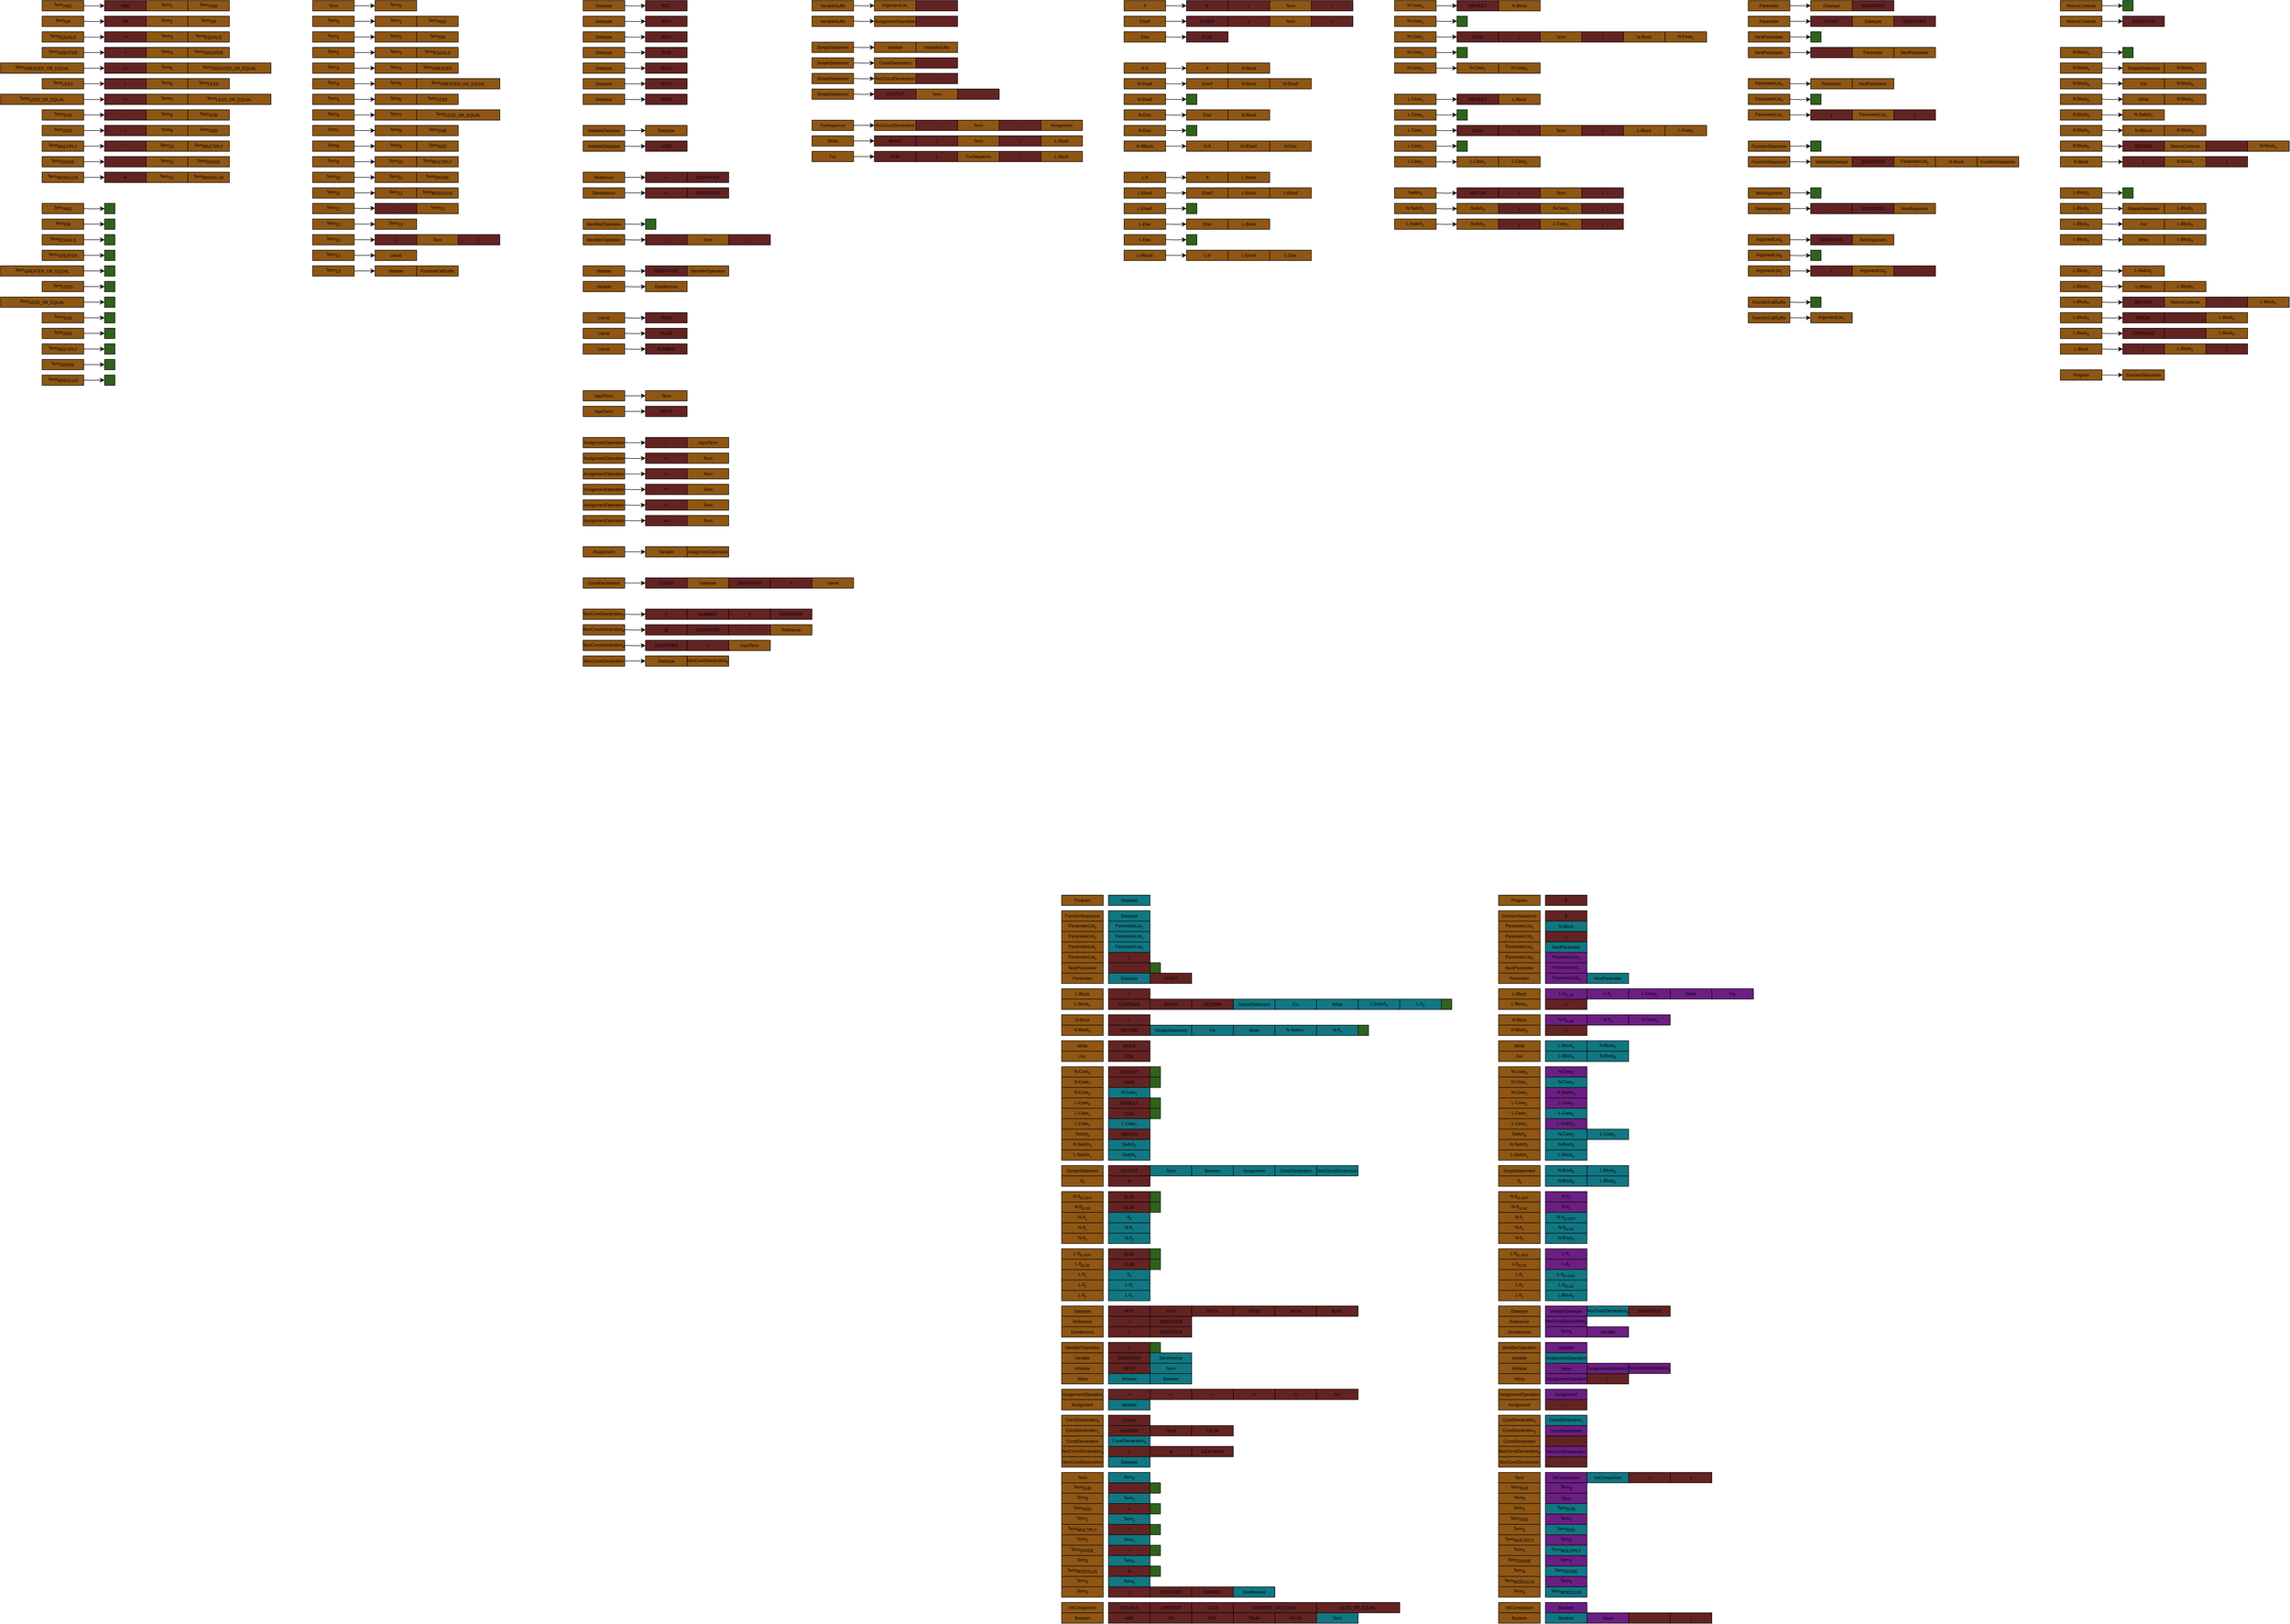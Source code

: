 <mxfile version="20.7.4" type="device"><diagram id="X6J-mmtWVSlv3Kn5K0js" name="Page-1"><mxGraphModel dx="2051" dy="864" grid="1" gridSize="10" guides="1" tooltips="1" connect="1" arrows="1" fold="1" page="0" pageScale="1" pageWidth="827" pageHeight="1169" math="0" shadow="0"><root><mxCell id="0"/><mxCell id="1" parent="0"/><mxCell id="fISgWyd9nIq917m6D4iO-27" style="edgeStyle=orthogonalEdgeStyle;rounded=0;orthogonalLoop=1;jettySize=auto;html=1;entryX=0;entryY=0.5;entryDx=0;entryDy=0;fontSize=8;" parent="1" source="fISgWyd9nIq917m6D4iO-6" target="fISgWyd9nIq917m6D4iO-11" edge="1"><mxGeometry relative="1" as="geometry"/></mxCell><mxCell id="fISgWyd9nIq917m6D4iO-6" value="Term&lt;sub style=&quot;font-size: 8px;&quot;&gt;9&lt;/sub&gt;" style="rounded=0;whiteSpace=wrap;html=1;fillColor=#8F5614;fontSize=8;" parent="1" vertex="1"><mxGeometry x="-360" y="180" width="80" height="20" as="geometry"/></mxCell><mxCell id="fISgWyd9nIq917m6D4iO-14" style="edgeStyle=orthogonalEdgeStyle;rounded=0;orthogonalLoop=1;jettySize=auto;html=1;entryX=0;entryY=0.5;entryDx=0;entryDy=0;fontSize=8;" parent="1" source="fISgWyd9nIq917m6D4iO-10" target="fISgWyd9nIq917m6D4iO-13" edge="1"><mxGeometry relative="1" as="geometry"/></mxCell><mxCell id="fISgWyd9nIq917m6D4iO-10" value="Term&lt;sub style=&quot;font-size: 8px;&quot;&gt;8&lt;/sub&gt;" style="rounded=0;whiteSpace=wrap;html=1;fillColor=#8F5614;fontSize=8;" parent="1" vertex="1"><mxGeometry x="-360" y="150" width="80" height="20" as="geometry"/></mxCell><mxCell id="fISgWyd9nIq917m6D4iO-11" value="Term&lt;sub style=&quot;font-size: 8px;&quot;&gt;10&lt;/sub&gt;" style="rounded=0;whiteSpace=wrap;html=1;fillColor=#8F5614;fontSize=8;" parent="1" vertex="1"><mxGeometry x="-240" y="180" width="80" height="20" as="geometry"/></mxCell><mxCell id="fISgWyd9nIq917m6D4iO-13" value="Term&lt;sub style=&quot;font-size: 8px;&quot;&gt;9&lt;/sub&gt;" style="rounded=0;whiteSpace=wrap;html=1;fillColor=#8F5614;fontSize=8;" parent="1" vertex="1"><mxGeometry x="-240" y="150" width="80" height="20" as="geometry"/></mxCell><mxCell id="fISgWyd9nIq917m6D4iO-17" style="edgeStyle=orthogonalEdgeStyle;rounded=0;orthogonalLoop=1;jettySize=auto;html=1;entryX=0;entryY=0.5;entryDx=0;entryDy=0;fontSize=8;" parent="1" source="fISgWyd9nIq917m6D4iO-18" edge="1"><mxGeometry relative="1" as="geometry"><mxPoint x="-240" y="130" as="targetPoint"/></mxGeometry></mxCell><mxCell id="fISgWyd9nIq917m6D4iO-18" value="Term&lt;sub style=&quot;font-size: 8px;&quot;&gt;7&lt;/sub&gt;" style="rounded=0;whiteSpace=wrap;html=1;fillColor=#8F5614;fontSize=8;" parent="1" vertex="1"><mxGeometry x="-360" y="120" width="80" height="20" as="geometry"/></mxCell><mxCell id="fISgWyd9nIq917m6D4iO-20" value="-" style="rounded=0;whiteSpace=wrap;html=1;fillColor=#632323;fontSize=8;" parent="1" vertex="1"><mxGeometry x="-760" y="90" width="80" height="20" as="geometry"/></mxCell><mxCell id="fISgWyd9nIq917m6D4iO-21" value="Term&lt;sub style=&quot;font-size: 8px;&quot;&gt;8&lt;/sub&gt;" style="rounded=0;whiteSpace=wrap;html=1;fillColor=#8F5614;fontSize=8;" parent="1" vertex="1"><mxGeometry x="-680" y="90" width="80" height="20" as="geometry"/></mxCell><mxCell id="fISgWyd9nIq917m6D4iO-31" style="edgeStyle=orthogonalEdgeStyle;rounded=0;orthogonalLoop=1;jettySize=auto;html=1;entryX=0;entryY=0.5;entryDx=0;entryDy=0;fontSize=8;" parent="1" source="fISgWyd9nIq917m6D4iO-32" target="fISgWyd9nIq917m6D4iO-34" edge="1"><mxGeometry relative="1" as="geometry"/></mxCell><mxCell id="fISgWyd9nIq917m6D4iO-32" value="Term&lt;sub style=&quot;font-size: 8px;&quot;&gt;10&lt;/sub&gt;" style="rounded=0;whiteSpace=wrap;html=1;fillColor=#8F5614;fontSize=8;" parent="1" vertex="1"><mxGeometry x="-360" y="210" width="80" height="20" as="geometry"/></mxCell><mxCell id="fISgWyd9nIq917m6D4iO-34" value="Term&lt;sub style=&quot;font-size: 8px;&quot;&gt;11&lt;/sub&gt;" style="rounded=0;whiteSpace=wrap;html=1;fillColor=#8F5614;fontSize=8;" parent="1" vertex="1"><mxGeometry x="-240" y="210" width="80" height="20" as="geometry"/></mxCell><mxCell id="fISgWyd9nIq917m6D4iO-36" style="edgeStyle=orthogonalEdgeStyle;rounded=0;orthogonalLoop=1;jettySize=auto;html=1;entryX=0;entryY=0.5;entryDx=0;entryDy=0;fontSize=8;" parent="1" source="fISgWyd9nIq917m6D4iO-37" target="fISgWyd9nIq917m6D4iO-39" edge="1"><mxGeometry relative="1" as="geometry"/></mxCell><mxCell id="fISgWyd9nIq917m6D4iO-37" value="Term&lt;sub style=&quot;font-size: 8px;&quot;&gt;11&lt;/sub&gt;" style="rounded=0;whiteSpace=wrap;html=1;fillColor=#8F5614;fontSize=8;" parent="1" vertex="1"><mxGeometry x="-360" y="240" width="80" height="20" as="geometry"/></mxCell><mxCell id="fISgWyd9nIq917m6D4iO-39" value="Term&lt;sub style=&quot;font-size: 8px;&quot;&gt;12&lt;/sub&gt;" style="rounded=0;whiteSpace=wrap;html=1;fillColor=#8F5614;fontSize=8;" parent="1" vertex="1"><mxGeometry x="-240" y="240" width="80" height="20" as="geometry"/></mxCell><mxCell id="fISgWyd9nIq917m6D4iO-43" style="edgeStyle=orthogonalEdgeStyle;rounded=0;orthogonalLoop=1;jettySize=auto;html=1;entryX=0;entryY=0.5;entryDx=0;entryDy=0;fontSize=8;" parent="1" source="fISgWyd9nIq917m6D4iO-41" edge="1"><mxGeometry relative="1" as="geometry"><mxPoint x="-240" y="370" as="targetPoint"/></mxGeometry></mxCell><mxCell id="fISgWyd9nIq917m6D4iO-41" value="Term&lt;sub style=&quot;font-size: 8px;&quot;&gt;13&lt;/sub&gt;" style="rounded=0;whiteSpace=wrap;html=1;fillColor=#8F5614;fontSize=8;" parent="1" vertex="1"><mxGeometry x="-360" y="360" width="80" height="20" as="geometry"/></mxCell><mxCell id="fISgWyd9nIq917m6D4iO-105" style="edgeStyle=orthogonalEdgeStyle;rounded=0;orthogonalLoop=1;jettySize=auto;html=1;fontSize=8;" parent="1" source="fISgWyd9nIq917m6D4iO-106" edge="1"><mxGeometry relative="1" as="geometry"><mxPoint x="-240" y="340" as="targetPoint"/></mxGeometry></mxCell><mxCell id="fISgWyd9nIq917m6D4iO-106" value="Term&lt;sub style=&quot;font-size: 8px;&quot;&gt;13&lt;/sub&gt;" style="rounded=0;whiteSpace=wrap;html=1;fillColor=#8F5614;fontSize=8;" parent="1" vertex="1"><mxGeometry x="-360" y="330" width="80" height="20" as="geometry"/></mxCell><mxCell id="fISgWyd9nIq917m6D4iO-107" value="Term" style="rounded=0;whiteSpace=wrap;html=1;fillColor=#8F5614;fontSize=8;" parent="1" vertex="1"><mxGeometry x="-160" y="330" width="80" height="20" as="geometry"/></mxCell><mxCell id="fISgWyd9nIq917m6D4iO-108" value=")" style="rounded=0;whiteSpace=wrap;html=1;fillColor=#632323;fontSize=8;" parent="1" vertex="1"><mxGeometry x="-80" y="330" width="80" height="20" as="geometry"/></mxCell><mxCell id="fISgWyd9nIq917m6D4iO-110" value="(" style="rounded=0;whiteSpace=wrap;html=1;fillColor=#632323;fontSize=8;" parent="1" vertex="1"><mxGeometry x="-240" y="330" width="80" height="20" as="geometry"/></mxCell><mxCell id="fISgWyd9nIq917m6D4iO-131" style="edgeStyle=orthogonalEdgeStyle;rounded=0;orthogonalLoop=1;jettySize=auto;html=1;entryX=0;entryY=0.5;entryDx=0;entryDy=0;fontSize=8;" parent="1" edge="1"><mxGeometry relative="1" as="geometry"><mxPoint x="240" y="-50" as="sourcePoint"/><mxPoint x="280" y="-50" as="targetPoint"/></mxGeometry></mxCell><mxCell id="fISgWyd9nIq917m6D4iO-132" value="Datatype" style="rounded=0;whiteSpace=wrap;html=1;fillColor=#8F5614;fontSize=8;" parent="1" vertex="1"><mxGeometry x="160" y="-60" width="80" height="20" as="geometry"/></mxCell><mxCell id="fISgWyd9nIq917m6D4iO-133" value="INT4" style="rounded=0;whiteSpace=wrap;html=1;fillColor=#632323;fontSize=8;" parent="1" vertex="1"><mxGeometry x="280" y="-60" width="80" height="20" as="geometry"/></mxCell><mxCell id="fISgWyd9nIq917m6D4iO-134" style="edgeStyle=orthogonalEdgeStyle;rounded=0;orthogonalLoop=1;jettySize=auto;html=1;entryX=0;entryY=0.5;entryDx=0;entryDy=0;fontSize=8;" parent="1" edge="1"><mxGeometry relative="1" as="geometry"><mxPoint x="240" y="-20" as="sourcePoint"/><mxPoint x="280" y="-20" as="targetPoint"/></mxGeometry></mxCell><mxCell id="fISgWyd9nIq917m6D4iO-135" value="Datatype" style="rounded=0;whiteSpace=wrap;html=1;fillColor=#8F5614;fontSize=8;" parent="1" vertex="1"><mxGeometry x="160" y="-30" width="80" height="20" as="geometry"/></mxCell><mxCell id="fISgWyd9nIq917m6D4iO-136" value="INT8" style="rounded=0;whiteSpace=wrap;html=1;fillColor=#632323;fontSize=8;" parent="1" vertex="1"><mxGeometry x="280" y="-30" width="80" height="20" as="geometry"/></mxCell><mxCell id="fISgWyd9nIq917m6D4iO-137" style="edgeStyle=orthogonalEdgeStyle;rounded=0;orthogonalLoop=1;jettySize=auto;html=1;entryX=0;entryY=0.5;entryDx=0;entryDy=0;fontSize=8;" parent="1" edge="1"><mxGeometry relative="1" as="geometry"><mxPoint x="240" y="10" as="sourcePoint"/><mxPoint x="280" y="10" as="targetPoint"/></mxGeometry></mxCell><mxCell id="fISgWyd9nIq917m6D4iO-138" value="Datatype" style="rounded=0;whiteSpace=wrap;html=1;fillColor=#8F5614;fontSize=8;" parent="1" vertex="1"><mxGeometry x="160" width="80" height="20" as="geometry"/></mxCell><mxCell id="fISgWyd9nIq917m6D4iO-139" value="INT16" style="rounded=0;whiteSpace=wrap;html=1;fillColor=#632323;fontSize=8;" parent="1" vertex="1"><mxGeometry x="280" width="80" height="20" as="geometry"/></mxCell><mxCell id="fISgWyd9nIq917m6D4iO-140" style="edgeStyle=orthogonalEdgeStyle;rounded=0;orthogonalLoop=1;jettySize=auto;html=1;entryX=0;entryY=0.5;entryDx=0;entryDy=0;fontSize=8;" parent="1" edge="1"><mxGeometry relative="1" as="geometry"><mxPoint x="240" y="40" as="sourcePoint"/><mxPoint x="280" y="40" as="targetPoint"/></mxGeometry></mxCell><mxCell id="fISgWyd9nIq917m6D4iO-141" value="Datatype" style="rounded=0;whiteSpace=wrap;html=1;fillColor=#8F5614;fontSize=8;" parent="1" vertex="1"><mxGeometry x="160" y="30" width="80" height="20" as="geometry"/></mxCell><mxCell id="fISgWyd9nIq917m6D4iO-142" value="INT32" style="rounded=0;whiteSpace=wrap;html=1;fillColor=#632323;fontSize=8;" parent="1" vertex="1"><mxGeometry x="280" y="30" width="80" height="20" as="geometry"/></mxCell><mxCell id="fISgWyd9nIq917m6D4iO-143" style="edgeStyle=orthogonalEdgeStyle;rounded=0;orthogonalLoop=1;jettySize=auto;html=1;entryX=0;entryY=0.5;entryDx=0;entryDy=0;fontSize=8;" parent="1" edge="1"><mxGeometry relative="1" as="geometry"><mxPoint x="240" y="70" as="sourcePoint"/><mxPoint x="280" y="70" as="targetPoint"/></mxGeometry></mxCell><mxCell id="fISgWyd9nIq917m6D4iO-144" value="Datatype" style="rounded=0;whiteSpace=wrap;html=1;fillColor=#8F5614;fontSize=8;" parent="1" vertex="1"><mxGeometry x="160" y="60" width="80" height="20" as="geometry"/></mxCell><mxCell id="fISgWyd9nIq917m6D4iO-145" value="INT64" style="rounded=0;whiteSpace=wrap;html=1;fillColor=#632323;fontSize=8;" parent="1" vertex="1"><mxGeometry x="280" y="60" width="80" height="20" as="geometry"/></mxCell><mxCell id="fISgWyd9nIq917m6D4iO-146" style="edgeStyle=orthogonalEdgeStyle;rounded=0;orthogonalLoop=1;jettySize=auto;html=1;entryX=0;entryY=0.5;entryDx=0;entryDy=0;fontSize=8;" parent="1" edge="1"><mxGeometry relative="1" as="geometry"><mxPoint x="240" y="730" as="sourcePoint"/><mxPoint x="280" y="730" as="targetPoint"/></mxGeometry></mxCell><mxCell id="fISgWyd9nIq917m6D4iO-147" value="AssignmentOperation" style="rounded=0;whiteSpace=wrap;html=1;fillColor=#8F5614;fontSize=8;" parent="1" vertex="1"><mxGeometry x="160" y="720" width="80" height="20" as="geometry"/></mxCell><mxCell id="fISgWyd9nIq917m6D4iO-149" value="=" style="rounded=0;whiteSpace=wrap;html=1;fillColor=#632323;fontSize=8;" parent="1" vertex="1"><mxGeometry x="280" y="720" width="80" height="20" as="geometry"/></mxCell><mxCell id="fISgWyd9nIq917m6D4iO-151" value="InputTerm" style="rounded=0;whiteSpace=wrap;html=1;fillColor=#8F5614;fontSize=8;" parent="1" vertex="1"><mxGeometry x="360" y="720" width="80" height="20" as="geometry"/></mxCell><mxCell id="fISgWyd9nIq917m6D4iO-159" style="edgeStyle=orthogonalEdgeStyle;rounded=0;orthogonalLoop=1;jettySize=auto;html=1;entryX=0;entryY=0.5;entryDx=0;entryDy=0;fontSize=8;" parent="1" edge="1"><mxGeometry relative="1" as="geometry"><mxPoint x="680" y="-30" as="sourcePoint"/><mxPoint x="720" y="-30" as="targetPoint"/></mxGeometry></mxCell><mxCell id="fISgWyd9nIq917m6D4iO-165" style="edgeStyle=orthogonalEdgeStyle;rounded=0;orthogonalLoop=1;jettySize=auto;html=1;entryX=0;entryY=0.5;entryDx=0;entryDy=0;fontSize=8;" parent="1" edge="1"><mxGeometry relative="1" as="geometry"><mxPoint x="240" y="1120" as="sourcePoint"/><mxPoint x="280" y="1120" as="targetPoint"/></mxGeometry></mxCell><mxCell id="fISgWyd9nIq917m6D4iO-170" style="edgeStyle=orthogonalEdgeStyle;rounded=0;orthogonalLoop=1;jettySize=auto;html=1;entryX=0;entryY=0.5;entryDx=0;entryDy=0;fontSize=8;" parent="1" edge="1"><mxGeometry relative="1" as="geometry"><mxPoint x="680" as="sourcePoint"/><mxPoint x="720" as="targetPoint"/></mxGeometry></mxCell><mxCell id="fISgWyd9nIq917m6D4iO-171" value="ConstDeclaration" style="rounded=0;whiteSpace=wrap;html=1;fillColor=#8F5614;fontSize=8;" parent="1" vertex="1"><mxGeometry x="720" y="-10" width="80" height="20" as="geometry"/></mxCell><mxCell id="fISgWyd9nIq917m6D4iO-173" value=";" style="rounded=0;whiteSpace=wrap;html=1;fillColor=#632323;fontSize=8;" parent="1" vertex="1"><mxGeometry x="800" y="-10" width="80" height="20" as="geometry"/></mxCell><mxCell id="fISgWyd9nIq917m6D4iO-178" value="+=" style="rounded=0;whiteSpace=wrap;html=1;fillColor=#632323;fontSize=8;" parent="1" vertex="1"><mxGeometry x="280" y="750" width="80" height="20" as="geometry"/></mxCell><mxCell id="fISgWyd9nIq917m6D4iO-184" value="-=" style="rounded=0;whiteSpace=wrap;html=1;fillColor=#632323;fontSize=8;" parent="1" vertex="1"><mxGeometry x="280" y="780" width="80" height="20" as="geometry"/></mxCell><mxCell id="fISgWyd9nIq917m6D4iO-190" value="*=" style="rounded=0;whiteSpace=wrap;html=1;fillColor=#632323;fontSize=8;" parent="1" vertex="1"><mxGeometry x="280" y="810" width="80" height="20" as="geometry"/></mxCell><mxCell id="fISgWyd9nIq917m6D4iO-196" value="/=" style="rounded=0;whiteSpace=wrap;html=1;fillColor=#632323;fontSize=8;" parent="1" vertex="1"><mxGeometry x="280" y="840" width="80" height="20" as="geometry"/></mxCell><mxCell id="fISgWyd9nIq917m6D4iO-202" value="%=" style="rounded=0;whiteSpace=wrap;html=1;fillColor=#632323;fontSize=8;" parent="1" vertex="1"><mxGeometry x="280" y="870" width="80" height="20" as="geometry"/></mxCell><mxCell id="fISgWyd9nIq917m6D4iO-240" value="Datatype" style="rounded=0;whiteSpace=wrap;html=1;fillColor=#8F5614;fontSize=8;" parent="1" vertex="1"><mxGeometry x="360" y="990" width="80" height="20" as="geometry"/></mxCell><mxCell id="fISgWyd9nIq917m6D4iO-241" value="CONST" style="rounded=0;whiteSpace=wrap;html=1;fillColor=#632323;fontSize=8;" parent="1" vertex="1"><mxGeometry x="280" y="990" width="80" height="20" as="geometry"/></mxCell><mxCell id="zeSLHF2E5xvUvNJItv3z-12" style="edgeStyle=orthogonalEdgeStyle;rounded=0;orthogonalLoop=1;jettySize=auto;html=1;entryX=0;entryY=0.5;entryDx=0;entryDy=0;fontSize=8;" parent="1" edge="1"><mxGeometry relative="1" as="geometry"><mxPoint x="240" y="1090" as="sourcePoint"/><mxPoint x="280" y="1090" as="targetPoint"/></mxGeometry></mxCell><mxCell id="zeSLHF2E5xvUvNJItv3z-14" value="IDENTIFIER" style="rounded=0;whiteSpace=wrap;html=1;fillColor=#632323;fontSize=8;" parent="1" vertex="1"><mxGeometry x="360" y="1080" width="80" height="20" as="geometry"/></mxCell><mxCell id="zeSLHF2E5xvUvNJItv3z-15" value="=" style="rounded=0;whiteSpace=wrap;html=1;fillColor=#632323;fontSize=8;" parent="1" vertex="1"><mxGeometry x="440" y="1080" width="80" height="20" as="geometry"/></mxCell><mxCell id="zeSLHF2E5xvUvNJItv3z-22" value="@" style="rounded=0;whiteSpace=wrap;html=1;fillColor=#632323;fontSize=8;" parent="1" vertex="1"><mxGeometry x="280" y="1080" width="80" height="20" as="geometry"/></mxCell><mxCell id="zeSLHF2E5xvUvNJItv3z-23" value="-&amp;gt;" style="rounded=0;whiteSpace=wrap;html=1;fillColor=#632323;fontSize=8;" parent="1" vertex="1"><mxGeometry x="280" y="210" width="80" height="20" as="geometry"/></mxCell><mxCell id="zeSLHF2E5xvUvNJItv3z-32" style="edgeStyle=orthogonalEdgeStyle;rounded=0;orthogonalLoop=1;jettySize=auto;html=1;entryX=0;entryY=0.5;entryDx=0;entryDy=0;fontSize=8;" parent="1" source="zeSLHF2E5xvUvNJItv3z-25" target="zeSLHF2E5xvUvNJItv3z-23" edge="1"><mxGeometry relative="1" as="geometry"/></mxCell><mxCell id="zeSLHF2E5xvUvNJItv3z-25" value="Reference" style="rounded=0;whiteSpace=wrap;html=1;fillColor=#8F5614;fontSize=8;" parent="1" vertex="1"><mxGeometry x="160" y="210" width="80" height="20" as="geometry"/></mxCell><mxCell id="zeSLHF2E5xvUvNJItv3z-31" style="edgeStyle=orthogonalEdgeStyle;rounded=0;orthogonalLoop=1;jettySize=auto;html=1;entryX=0;entryY=0.5;entryDx=0;entryDy=0;fontSize=8;" parent="1" source="zeSLHF2E5xvUvNJItv3z-26" target="zeSLHF2E5xvUvNJItv3z-28" edge="1"><mxGeometry relative="1" as="geometry"/></mxCell><mxCell id="zeSLHF2E5xvUvNJItv3z-26" value="Dereference" style="rounded=0;whiteSpace=wrap;html=1;fillColor=#8F5614;fontSize=8;" parent="1" vertex="1"><mxGeometry x="160" y="240" width="80" height="20" as="geometry"/></mxCell><mxCell id="zeSLHF2E5xvUvNJItv3z-28" value="&amp;lt;-" style="rounded=0;whiteSpace=wrap;html=1;fillColor=#632323;fontSize=8;" parent="1" vertex="1"><mxGeometry x="280" y="240" width="80" height="20" as="geometry"/></mxCell><mxCell id="zeSLHF2E5xvUvNJItv3z-29" value="IDENTIFIER" style="rounded=0;whiteSpace=wrap;html=1;fillColor=#632323;fontSize=8;" parent="1" vertex="1"><mxGeometry x="360" y="210" width="80" height="20" as="geometry"/></mxCell><mxCell id="zeSLHF2E5xvUvNJItv3z-30" value="IDENTIFIER" style="rounded=0;whiteSpace=wrap;html=1;fillColor=#632323;fontSize=8;" parent="1" vertex="1"><mxGeometry x="360" y="240" width="80" height="20" as="geometry"/></mxCell><mxCell id="zeSLHF2E5xvUvNJItv3z-33" value="Reference" style="rounded=0;whiteSpace=wrap;html=1;fillColor=#8F5614;fontSize=8;" parent="1" vertex="1"><mxGeometry x="520" y="1080" width="80" height="20" as="geometry"/></mxCell><mxCell id="zeSLHF2E5xvUvNJItv3z-46" value="IDENTIFIER" style="rounded=0;whiteSpace=wrap;html=1;fillColor=#632323;fontSize=8;" parent="1" vertex="1"><mxGeometry x="280" y="1110" width="80" height="20" as="geometry"/></mxCell><mxCell id="zeSLHF2E5xvUvNJItv3z-47" value="=" style="rounded=0;whiteSpace=wrap;html=1;fillColor=#632323;fontSize=8;" parent="1" vertex="1"><mxGeometry x="360" y="1110" width="80" height="20" as="geometry"/></mxCell><mxCell id="zeSLHF2E5xvUvNJItv3z-49" value="IDENTIFIER" style="rounded=0;whiteSpace=wrap;html=1;fillColor=#632323;fontSize=8;" parent="1" vertex="1"><mxGeometry x="440" y="990" width="80" height="20" as="geometry"/></mxCell><mxCell id="zeSLHF2E5xvUvNJItv3z-50" value="=" style="rounded=0;whiteSpace=wrap;html=1;fillColor=#632323;fontSize=8;" parent="1" vertex="1"><mxGeometry x="520" y="990" width="80" height="20" as="geometry"/></mxCell><mxCell id="zeSLHF2E5xvUvNJItv3z-76" style="edgeStyle=orthogonalEdgeStyle;rounded=0;orthogonalLoop=1;jettySize=auto;html=1;entryX=0;entryY=0.5;entryDx=0;entryDy=0;fontSize=8;" parent="1" edge="1"><mxGeometry relative="1" as="geometry"><mxPoint x="240" y="1060" as="sourcePoint"/><mxPoint x="280" y="1060" as="targetPoint"/></mxGeometry></mxCell><mxCell id="zeSLHF2E5xvUvNJItv3z-78" value="Datatype" style="rounded=0;whiteSpace=wrap;html=1;fillColor=#8F5614;fontSize=8;" parent="1" vertex="1"><mxGeometry x="280" y="1140" width="80" height="20" as="geometry"/></mxCell><mxCell id="zeSLHF2E5xvUvNJItv3z-79" value="IDENTIFIER" style="rounded=0;whiteSpace=wrap;html=1;fillColor=#632323;fontSize=8;" parent="1" vertex="1"><mxGeometry x="520" y="1050" width="80" height="20" as="geometry"/></mxCell><mxCell id="zeSLHF2E5xvUvNJItv3z-82" value="[" style="rounded=0;whiteSpace=wrap;html=1;fillColor=#632323;fontSize=8;" parent="1" vertex="1"><mxGeometry x="280" y="1050" width="80" height="20" as="geometry"/></mxCell><mxCell id="zeSLHF2E5xvUvNJItv3z-83" value="]" style="rounded=0;whiteSpace=wrap;html=1;fillColor=#632323;fontSize=8;" parent="1" vertex="1"><mxGeometry x="440" y="1050" width="80" height="20" as="geometry"/></mxCell><mxCell id="zeSLHF2E5xvUvNJItv3z-85" value="NUMBER" style="rounded=0;whiteSpace=wrap;html=1;fillColor=#632323;fontSize=8;" parent="1" vertex="1"><mxGeometry x="360" y="1050" width="80" height="20" as="geometry"/></mxCell><mxCell id="zeSLHF2E5xvUvNJItv3z-87" style="edgeStyle=orthogonalEdgeStyle;rounded=0;orthogonalLoop=1;jettySize=auto;html=1;entryX=0;entryY=0.5;entryDx=0;entryDy=0;fontSize=8;" parent="1" edge="1"><mxGeometry relative="1" as="geometry"><mxPoint x="240" y="760" as="sourcePoint"/><mxPoint x="280" y="760" as="targetPoint"/></mxGeometry></mxCell><mxCell id="7lNbWf-ldZFLZrXTxsSu-535" style="edgeStyle=orthogonalEdgeStyle;rounded=0;orthogonalLoop=1;jettySize=auto;html=1;" parent="1" source="zeSLHF2E5xvUvNJItv3z-88" target="7lNbWf-ldZFLZrXTxsSu-533" edge="1"><mxGeometry relative="1" as="geometry"/></mxCell><mxCell id="zeSLHF2E5xvUvNJItv3z-88" value="Assignment" style="rounded=0;whiteSpace=wrap;html=1;fillColor=#8F5614;fontSize=8;" parent="1" vertex="1"><mxGeometry x="160" y="930" width="80" height="20" as="geometry"/></mxCell><mxCell id="zeSLHF2E5xvUvNJItv3z-89" style="edgeStyle=orthogonalEdgeStyle;rounded=0;orthogonalLoop=1;jettySize=auto;html=1;entryX=0;entryY=0.5;entryDx=0;entryDy=0;fontSize=8;" parent="1" edge="1"><mxGeometry relative="1" as="geometry"><mxPoint x="240" y="790" as="sourcePoint"/><mxPoint x="280" y="790" as="targetPoint"/></mxGeometry></mxCell><mxCell id="zeSLHF2E5xvUvNJItv3z-95" style="edgeStyle=orthogonalEdgeStyle;rounded=0;orthogonalLoop=1;jettySize=auto;html=1;entryX=0;entryY=0.5;entryDx=0;entryDy=0;fontSize=8;" parent="1" edge="1"><mxGeometry relative="1" as="geometry"><mxPoint x="240" y="820" as="sourcePoint"/><mxPoint x="280" y="820" as="targetPoint"/></mxGeometry></mxCell><mxCell id="zeSLHF2E5xvUvNJItv3z-97" style="edgeStyle=orthogonalEdgeStyle;rounded=0;orthogonalLoop=1;jettySize=auto;html=1;entryX=0;entryY=0.5;entryDx=0;entryDy=0;fontSize=8;" parent="1" edge="1"><mxGeometry relative="1" as="geometry"><mxPoint x="240" y="850" as="sourcePoint"/><mxPoint x="280" y="850" as="targetPoint"/></mxGeometry></mxCell><mxCell id="zeSLHF2E5xvUvNJItv3z-99" style="edgeStyle=orthogonalEdgeStyle;rounded=0;orthogonalLoop=1;jettySize=auto;html=1;entryX=0;entryY=0.5;entryDx=0;entryDy=0;fontSize=8;" parent="1" edge="1"><mxGeometry relative="1" as="geometry"><mxPoint x="240" y="880" as="sourcePoint"/><mxPoint x="280" y="880" as="targetPoint"/></mxGeometry></mxCell><mxCell id="zeSLHF2E5xvUvNJItv3z-138" style="edgeStyle=orthogonalEdgeStyle;rounded=0;orthogonalLoop=1;jettySize=auto;html=1;entryX=0;entryY=0.5;entryDx=0;entryDy=0;fontSize=8;" parent="1" edge="1"><mxGeometry relative="1" as="geometry"><mxPoint x="240" y="400" as="sourcePoint"/><mxPoint x="280" y="400" as="targetPoint"/></mxGeometry></mxCell><mxCell id="zeSLHF2E5xvUvNJItv3z-140" value="IDENTIFIER" style="rounded=0;whiteSpace=wrap;html=1;fillColor=#632323;fontSize=8;" parent="1" vertex="1"><mxGeometry x="280" y="390" width="80" height="20" as="geometry"/></mxCell><mxCell id="zeSLHF2E5xvUvNJItv3z-141" value="[" style="rounded=0;whiteSpace=wrap;html=1;fillColor=#632323;fontSize=8;" parent="1" vertex="1"><mxGeometry x="280" y="330" width="80" height="20" as="geometry"/></mxCell><mxCell id="zeSLHF2E5xvUvNJItv3z-142" value="]" style="rounded=0;whiteSpace=wrap;html=1;fillColor=#632323;fontSize=8;" parent="1" vertex="1"><mxGeometry x="440" y="330" width="80" height="20" as="geometry"/></mxCell><mxCell id="zeSLHF2E5xvUvNJItv3z-143" value="Term" style="rounded=0;whiteSpace=wrap;html=1;fillColor=#8F5614;fontSize=8;" parent="1" vertex="1"><mxGeometry x="360" y="330" width="80" height="20" as="geometry"/></mxCell><mxCell id="zeSLHF2E5xvUvNJItv3z-144" value="Variable" style="rounded=0;whiteSpace=wrap;html=1;fillColor=#8F5614;fontSize=8;" parent="1" vertex="1"><mxGeometry x="160" y="390" width="80" height="20" as="geometry"/></mxCell><mxCell id="zeSLHF2E5xvUvNJItv3z-183" value="Term" style="rounded=0;whiteSpace=wrap;html=1;fillColor=#8F5614;fontSize=8;" parent="1" vertex="1"><mxGeometry x="360" y="750" width="80" height="20" as="geometry"/></mxCell><mxCell id="zeSLHF2E5xvUvNJItv3z-189" style="edgeStyle=orthogonalEdgeStyle;rounded=0;orthogonalLoop=1;jettySize=auto;html=1;entryX=0;entryY=0.5;entryDx=0;entryDy=0;fontSize=8;" parent="1" edge="1"><mxGeometry relative="1" as="geometry"><mxPoint x="240" y="430" as="sourcePoint"/><mxPoint x="280" y="430" as="targetPoint"/></mxGeometry></mxCell><mxCell id="zeSLHF2E5xvUvNJItv3z-193" value="Dereference" style="rounded=0;whiteSpace=wrap;html=1;fillColor=#8F5614;fontSize=8;" parent="1" vertex="1"><mxGeometry x="280" y="420" width="80" height="20" as="geometry"/></mxCell><mxCell id="zeSLHF2E5xvUvNJItv3z-194" value="Variable" style="rounded=0;whiteSpace=wrap;html=1;fillColor=#8F5614;fontSize=8;" parent="1" vertex="1"><mxGeometry x="160" y="420" width="80" height="20" as="geometry"/></mxCell><mxCell id="zeSLHF2E5xvUvNJItv3z-195" style="edgeStyle=orthogonalEdgeStyle;rounded=0;orthogonalLoop=1;jettySize=auto;html=1;entryX=0;entryY=0.5;entryDx=0;entryDy=0;fontSize=8;" parent="1" edge="1"><mxGeometry relative="1" as="geometry"><mxPoint x="680" y="60" as="sourcePoint"/><mxPoint x="720" y="60" as="targetPoint"/></mxGeometry></mxCell><mxCell id="zeSLHF2E5xvUvNJItv3z-198" value="OUTPUT" style="rounded=0;whiteSpace=wrap;html=1;fillColor=#632323;fontSize=8;" parent="1" vertex="1"><mxGeometry x="720" y="50" width="80" height="20" as="geometry"/></mxCell><mxCell id="zeSLHF2E5xvUvNJItv3z-222" style="edgeStyle=orthogonalEdgeStyle;rounded=0;orthogonalLoop=1;jettySize=auto;html=1;entryX=0;entryY=0.5;entryDx=0;entryDy=0;fontSize=8;" parent="1" source="zeSLHF2E5xvUvNJItv3z-223" target="zeSLHF2E5xvUvNJItv3z-224" edge="1"><mxGeometry relative="1" as="geometry"/></mxCell><mxCell id="zeSLHF2E5xvUvNJItv3z-223" value="InputTerm" style="rounded=0;whiteSpace=wrap;html=1;fillColor=#8F5614;fontSize=8;" parent="1" vertex="1"><mxGeometry x="160" y="630" width="80" height="20" as="geometry"/></mxCell><mxCell id="zeSLHF2E5xvUvNJItv3z-224" value="Term" style="rounded=0;whiteSpace=wrap;html=1;fillColor=#8F5614;fontSize=8;" parent="1" vertex="1"><mxGeometry x="280" y="630" width="80" height="20" as="geometry"/></mxCell><mxCell id="zeSLHF2E5xvUvNJItv3z-225" value="Term" style="rounded=0;whiteSpace=wrap;html=1;fillColor=#8F5614;fontSize=8;" parent="1" vertex="1"><mxGeometry x="360" y="780" width="80" height="20" as="geometry"/></mxCell><mxCell id="zeSLHF2E5xvUvNJItv3z-226" value="Term" style="rounded=0;whiteSpace=wrap;html=1;fillColor=#8F5614;fontSize=8;" parent="1" vertex="1"><mxGeometry x="360" y="810" width="80" height="20" as="geometry"/></mxCell><mxCell id="zeSLHF2E5xvUvNJItv3z-227" value="Term" style="rounded=0;whiteSpace=wrap;html=1;fillColor=#8F5614;fontSize=8;" parent="1" vertex="1"><mxGeometry x="360" y="840" width="80" height="20" as="geometry"/></mxCell><mxCell id="zeSLHF2E5xvUvNJItv3z-228" value="Term" style="rounded=0;whiteSpace=wrap;html=1;fillColor=#8F5614;fontSize=8;" parent="1" vertex="1"><mxGeometry x="360" y="870" width="80" height="20" as="geometry"/></mxCell><mxCell id="zeSLHF2E5xvUvNJItv3z-230" value="InputTerm" style="rounded=0;whiteSpace=wrap;html=1;fillColor=#8F5614;fontSize=8;" parent="1" vertex="1"><mxGeometry x="440" y="1110" width="80" height="20" as="geometry"/></mxCell><mxCell id="zeSLHF2E5xvUvNJItv3z-238" value="IF" style="rounded=0;whiteSpace=wrap;html=1;fillColor=#632323;fontSize=8;" parent="1" vertex="1"><mxGeometry x="1320" y="-120" width="80" height="20" as="geometry"/></mxCell><mxCell id="zeSLHF2E5xvUvNJItv3z-239" value="Term" style="rounded=0;whiteSpace=wrap;html=1;fillColor=#8F5614;fontSize=8;" parent="1" vertex="1"><mxGeometry x="1480" y="-120" width="80" height="20" as="geometry"/></mxCell><mxCell id="zeSLHF2E5xvUvNJItv3z-241" value="(" style="rounded=0;whiteSpace=wrap;html=1;fillColor=#632323;fontSize=8;" parent="1" vertex="1"><mxGeometry x="1400" y="-120" width="80" height="20" as="geometry"/></mxCell><mxCell id="zeSLHF2E5xvUvNJItv3z-242" value=")" style="rounded=0;whiteSpace=wrap;html=1;fillColor=#632323;fontSize=8;" parent="1" vertex="1"><mxGeometry x="1560" y="-120" width="80" height="20" as="geometry"/></mxCell><mxCell id="zeSLHF2E5xvUvNJItv3z-253" value="L-Block" style="rounded=0;whiteSpace=wrap;html=1;fillColor=#8F5614;fontSize=8;" parent="1" vertex="1"><mxGeometry x="1040" y="140" width="80" height="20" as="geometry"/></mxCell><mxCell id="zeSLHF2E5xvUvNJItv3z-260" value=")" style="rounded=0;whiteSpace=wrap;html=1;fillColor=#632323;fontSize=8;" parent="1" vertex="1"><mxGeometry x="960" y="170" width="80" height="20" as="geometry"/></mxCell><mxCell id="zeSLHF2E5xvUvNJItv3z-267" value=";" style="rounded=0;whiteSpace=wrap;html=1;fillColor=#632323;fontSize=8;" parent="1" vertex="1"><mxGeometry x="960" y="110" width="80" height="20" as="geometry"/></mxCell><mxCell id="zeSLHF2E5xvUvNJItv3z-268" value="Assignment" style="rounded=0;whiteSpace=wrap;html=1;fillColor=#8F5614;fontSize=8;" parent="1" vertex="1"><mxGeometry x="1040" y="110" width="80" height="20" as="geometry"/></mxCell><mxCell id="zeSLHF2E5xvUvNJItv3z-304" style="edgeStyle=orthogonalEdgeStyle;rounded=0;orthogonalLoop=1;jettySize=auto;html=1;entryX=0;entryY=0.5;entryDx=0;entryDy=0;fontSize=8;" parent="1" edge="1"><mxGeometry relative="1" as="geometry"><mxPoint x="1800" y="250" as="sourcePoint"/><mxPoint x="1840" y="250" as="targetPoint"/></mxGeometry></mxCell><mxCell id="zeSLHF2E5xvUvNJItv3z-307" value="SWITCH" style="rounded=0;whiteSpace=wrap;html=1;fillColor=#632323;fontSize=8;" parent="1" vertex="1"><mxGeometry x="1840" y="240" width="80" height="20" as="geometry"/></mxCell><mxCell id="zeSLHF2E5xvUvNJItv3z-308" value="Term" style="rounded=0;whiteSpace=wrap;html=1;fillColor=#8F5614;fontSize=8;" parent="1" vertex="1"><mxGeometry x="2000" y="240" width="80" height="20" as="geometry"/></mxCell><mxCell id="zeSLHF2E5xvUvNJItv3z-309" value="(" style="rounded=0;whiteSpace=wrap;html=1;fillColor=#632323;fontSize=8;" parent="1" vertex="1"><mxGeometry x="1920" y="240" width="80" height="20" as="geometry"/></mxCell><mxCell id="zeSLHF2E5xvUvNJItv3z-310" value=")" style="rounded=0;whiteSpace=wrap;html=1;fillColor=#632323;fontSize=8;" parent="1" vertex="1"><mxGeometry x="2080" y="240" width="80" height="20" as="geometry"/></mxCell><mxCell id="zeSLHF2E5xvUvNJItv3z-312" value="SimpleStatement" style="rounded=0;whiteSpace=wrap;html=1;fillColor=#8F5614;fontSize=8;" parent="1" vertex="1"><mxGeometry x="600" y="-40" width="80" height="20" as="geometry"/></mxCell><mxCell id="JrqVjNUXpOsohBIikKaf-115" style="edgeStyle=orthogonalEdgeStyle;rounded=0;orthogonalLoop=1;jettySize=auto;html=1;entryX=0;entryY=0.5;entryDx=0;entryDy=0;" parent="1" source="zeSLHF2E5xvUvNJItv3z-313" target="pGnW0cBbO3uTQyP1ER6R-82" edge="1"><mxGeometry relative="1" as="geometry"/></mxCell><mxCell id="zeSLHF2E5xvUvNJItv3z-313" value="N-Case&lt;sub&gt;0&lt;/sub&gt;" style="rounded=0;whiteSpace=wrap;html=1;fillColor=#8F5614;fontSize=8;" parent="1" vertex="1"><mxGeometry x="1720" y="-120" width="80" height="20" as="geometry"/></mxCell><mxCell id="zeSLHF2E5xvUvNJItv3z-314" value="CASE" style="rounded=0;whiteSpace=wrap;html=1;fillColor=#632323;fontSize=8;" parent="1" vertex="1"><mxGeometry x="1840" y="-60" width="80" height="20" as="geometry"/></mxCell><mxCell id="zeSLHF2E5xvUvNJItv3z-316" value="Term" style="rounded=0;whiteSpace=wrap;html=1;fillColor=#8F5614;fontSize=8;" parent="1" vertex="1"><mxGeometry x="2000" y="-60" width="80" height="20" as="geometry"/></mxCell><mxCell id="zeSLHF2E5xvUvNJItv3z-317" value="(" style="rounded=0;whiteSpace=wrap;html=1;fillColor=#632323;fontSize=8;" parent="1" vertex="1"><mxGeometry x="1920" y="-60" width="80" height="20" as="geometry"/></mxCell><mxCell id="zeSLHF2E5xvUvNJItv3z-318" value=")" style="rounded=0;whiteSpace=wrap;html=1;fillColor=#632323;fontSize=8;" parent="1" vertex="1"><mxGeometry x="2080" y="-60" width="80" height="20" as="geometry"/></mxCell><mxCell id="zeSLHF2E5xvUvNJItv3z-336" value="SimpleStatement" style="rounded=0;whiteSpace=wrap;html=1;fillColor=#8F5614;fontSize=8;" parent="1" vertex="1"><mxGeometry x="600" y="-10" width="80" height="20" as="geometry"/></mxCell><mxCell id="zeSLHF2E5xvUvNJItv3z-337" value="SimpleStatement" style="rounded=0;whiteSpace=wrap;html=1;fillColor=#8F5614;fontSize=8;" parent="1" vertex="1"><mxGeometry x="600" y="50" width="80" height="20" as="geometry"/></mxCell><mxCell id="zeSLHF2E5xvUvNJItv3z-374" value="Switch&lt;sub&gt;0&lt;/sub&gt;" style="rounded=0;whiteSpace=wrap;html=1;fillColor=#8F5614;fontSize=8;" parent="1" vertex="1"><mxGeometry x="1720" y="240" width="80" height="20" as="geometry"/></mxCell><mxCell id="zeSLHF2E5xvUvNJItv3z-383" style="edgeStyle=orthogonalEdgeStyle;rounded=0;orthogonalLoop=1;jettySize=auto;html=1;entryX=0;entryY=0.5;entryDx=0;entryDy=0;fontSize=8;" parent="1" source="zeSLHF2E5xvUvNJItv3z-382" target="zeSLHF2E5xvUvNJItv3z-238" edge="1"><mxGeometry relative="1" as="geometry"/></mxCell><mxCell id="zeSLHF2E5xvUvNJItv3z-382" value="If" style="rounded=0;whiteSpace=wrap;html=1;fillColor=#8F5614;fontSize=8;" parent="1" vertex="1"><mxGeometry x="1200" y="-120" width="80" height="20" as="geometry"/></mxCell><mxCell id="pGnW0cBbO3uTQyP1ER6R-6" style="edgeStyle=orthogonalEdgeStyle;rounded=0;orthogonalLoop=1;jettySize=auto;html=1;fontSize=8;" parent="1" source="pGnW0cBbO3uTQyP1ER6R-7" edge="1"><mxGeometry relative="1" as="geometry"><mxPoint x="1320" y="160" as="targetPoint"/></mxGeometry></mxCell><mxCell id="pGnW0cBbO3uTQyP1ER6R-7" value="N-IfBlock" style="rounded=0;whiteSpace=wrap;html=1;fillColor=#8F5614;fontSize=8;" parent="1" vertex="1"><mxGeometry x="1200" y="150" width="80" height="20" as="geometry"/></mxCell><mxCell id="pGnW0cBbO3uTQyP1ER6R-17" value="ELSEIF" style="rounded=0;whiteSpace=wrap;html=1;fillColor=#632323;fontSize=8;" parent="1" vertex="1"><mxGeometry x="1320" y="-90" width="80" height="20" as="geometry"/></mxCell><mxCell id="pGnW0cBbO3uTQyP1ER6R-57" value="N-Block" style="rounded=0;whiteSpace=wrap;html=1;fillColor=#8F5614;fontSize=8;" parent="1" vertex="1"><mxGeometry x="2160" y="-60" width="80" height="20" as="geometry"/></mxCell><mxCell id="pGnW0cBbO3uTQyP1ER6R-74" value="N-Case&lt;sub&gt;0&lt;/sub&gt;" style="rounded=0;whiteSpace=wrap;html=1;fillColor=#8F5614;fontSize=8;" parent="1" vertex="1"><mxGeometry x="1720" y="-90" width="80" height="20" as="geometry"/></mxCell><mxCell id="pGnW0cBbO3uTQyP1ER6R-75" value="L-Case&lt;sub&gt;0&lt;/sub&gt;" style="rounded=0;whiteSpace=wrap;html=1;fillColor=#8F5614;fontSize=8;" parent="1" vertex="1"><mxGeometry x="1720" y="90" width="80" height="20" as="geometry"/></mxCell><mxCell id="pGnW0cBbO3uTQyP1ER6R-76" style="edgeStyle=orthogonalEdgeStyle;rounded=0;orthogonalLoop=1;jettySize=auto;html=1;entryX=0;entryY=0.5;entryDx=0;entryDy=0;fontSize=8;" parent="1" edge="1"><mxGeometry relative="1" as="geometry"><mxPoint x="1840" y="-80.29" as="targetPoint"/><mxPoint x="1800" y="-80.29" as="sourcePoint"/></mxGeometry></mxCell><mxCell id="pGnW0cBbO3uTQyP1ER6R-77" style="edgeStyle=orthogonalEdgeStyle;rounded=0;orthogonalLoop=1;jettySize=auto;html=1;entryX=0;entryY=0.5;entryDx=0;entryDy=0;fontSize=8;" parent="1" edge="1"><mxGeometry relative="1" as="geometry"><mxPoint x="1800" y="99.71" as="sourcePoint"/><mxPoint x="1840" y="99.71" as="targetPoint"/></mxGeometry></mxCell><mxCell id="pGnW0cBbO3uTQyP1ER6R-79" value="N-Case&lt;sub&gt;1&lt;/sub&gt;" style="rounded=0;whiteSpace=wrap;html=1;fillColor=#8F5614;fontSize=8;" parent="1" vertex="1"><mxGeometry x="1720" y="-60" width="80" height="20" as="geometry"/></mxCell><mxCell id="pGnW0cBbO3uTQyP1ER6R-80" style="edgeStyle=orthogonalEdgeStyle;rounded=0;orthogonalLoop=1;jettySize=auto;html=1;entryX=0;entryY=0.5;entryDx=0;entryDy=0;fontSize=8;" parent="1" edge="1"><mxGeometry relative="1" as="geometry"><mxPoint x="1840" y="-50.29" as="targetPoint"/><mxPoint x="1800" y="-50.29" as="sourcePoint"/></mxGeometry></mxCell><mxCell id="pGnW0cBbO3uTQyP1ER6R-82" value="DEFAULT" style="rounded=0;whiteSpace=wrap;html=1;fillColor=#632323;fontSize=8;" parent="1" vertex="1"><mxGeometry x="1840" y="-120" width="80" height="20" as="geometry"/></mxCell><mxCell id="pGnW0cBbO3uTQyP1ER6R-84" value="N-Block" style="rounded=0;whiteSpace=wrap;html=1;fillColor=#8F5614;fontSize=8;" parent="1" vertex="1"><mxGeometry x="1920" y="-120" width="80" height="20" as="geometry"/></mxCell><mxCell id="pGnW0cBbO3uTQyP1ER6R-87" value="L-Case&lt;sub&gt;1&lt;/sub&gt;" style="rounded=0;whiteSpace=wrap;html=1;fillColor=#8F5614;fontSize=8;" parent="1" vertex="1"><mxGeometry x="1720" y="120" width="80" height="20" as="geometry"/></mxCell><mxCell id="pGnW0cBbO3uTQyP1ER6R-88" style="edgeStyle=orthogonalEdgeStyle;rounded=0;orthogonalLoop=1;jettySize=auto;html=1;entryX=0;entryY=0.5;entryDx=0;entryDy=0;fontSize=8;" parent="1" edge="1"><mxGeometry relative="1" as="geometry"><mxPoint x="1800" y="129.71" as="sourcePoint"/><mxPoint x="1840" y="129.71" as="targetPoint"/></mxGeometry></mxCell><mxCell id="pGnW0cBbO3uTQyP1ER6R-89" value="DEFAULT" style="rounded=0;whiteSpace=wrap;html=1;fillColor=#632323;fontSize=8;" parent="1" vertex="1"><mxGeometry x="1840" y="60" width="80" height="20" as="geometry"/></mxCell><mxCell id="pGnW0cBbO3uTQyP1ER6R-91" value="L-Block" style="rounded=0;whiteSpace=wrap;html=1;fillColor=#8F5614;fontSize=8;" parent="1" vertex="1"><mxGeometry x="1920" y="60" width="80" height="20" as="geometry"/></mxCell><mxCell id="pGnW0cBbO3uTQyP1ER6R-94" value="N-Switch&lt;sub&gt;1&lt;/sub&gt;" style="rounded=0;whiteSpace=wrap;html=1;fillColor=#8F5614;fontSize=8;" parent="1" vertex="1"><mxGeometry x="1720" y="270" width="80" height="20" as="geometry"/></mxCell><mxCell id="pGnW0cBbO3uTQyP1ER6R-95" value="N-Case&lt;sub&gt;2&lt;/sub&gt;" style="rounded=0;whiteSpace=wrap;html=1;fillColor=#8F5614;fontSize=8;" parent="1" vertex="1"><mxGeometry x="2000" y="270" width="80" height="20" as="geometry"/></mxCell><mxCell id="pGnW0cBbO3uTQyP1ER6R-97" value="L-Switch&lt;sub&gt;1&lt;/sub&gt;" style="rounded=0;whiteSpace=wrap;html=1;fillColor=#8F5614;fontSize=8;" parent="1" vertex="1"><mxGeometry x="1720" y="300" width="80" height="20" as="geometry"/></mxCell><mxCell id="pGnW0cBbO3uTQyP1ER6R-98" style="edgeStyle=orthogonalEdgeStyle;rounded=0;orthogonalLoop=1;jettySize=auto;html=1;entryX=0;entryY=0.5;entryDx=0;entryDy=0;fontSize=8;" parent="1" edge="1"><mxGeometry relative="1" as="geometry"><mxPoint x="1800" y="280" as="sourcePoint"/><mxPoint x="1840" y="280" as="targetPoint"/></mxGeometry></mxCell><mxCell id="pGnW0cBbO3uTQyP1ER6R-99" value="Switch&lt;sub&gt;0&lt;/sub&gt;" style="rounded=0;whiteSpace=wrap;html=1;fillColor=#8F5614;fontSize=8;" parent="1" vertex="1"><mxGeometry x="1840" y="270" width="80" height="20" as="geometry"/></mxCell><mxCell id="pGnW0cBbO3uTQyP1ER6R-100" value="L-Case&lt;sub&gt;2&lt;/sub&gt;" style="rounded=0;whiteSpace=wrap;html=1;fillColor=#8F5614;fontSize=8;" parent="1" vertex="1"><mxGeometry x="2000" y="300" width="80" height="20" as="geometry"/></mxCell><mxCell id="pGnW0cBbO3uTQyP1ER6R-102" style="edgeStyle=orthogonalEdgeStyle;rounded=0;orthogonalLoop=1;jettySize=auto;html=1;entryX=0;entryY=0.5;entryDx=0;entryDy=0;fontSize=8;" parent="1" edge="1"><mxGeometry relative="1" as="geometry"><mxPoint x="1800" y="310" as="sourcePoint"/><mxPoint x="1840" y="310" as="targetPoint"/></mxGeometry></mxCell><mxCell id="pGnW0cBbO3uTQyP1ER6R-103" value="Switch&lt;sub&gt;0&lt;/sub&gt;" style="rounded=0;whiteSpace=wrap;html=1;fillColor=#8F5614;fontSize=8;" parent="1" vertex="1"><mxGeometry x="1840" y="300" width="80" height="20" as="geometry"/></mxCell><mxCell id="pGnW0cBbO3uTQyP1ER6R-116" style="edgeStyle=orthogonalEdgeStyle;rounded=0;orthogonalLoop=1;jettySize=auto;html=1;entryX=0;entryY=0.5;entryDx=0;entryDy=0;" parent="1" source="pGnW0cBbO3uTQyP1ER6R-104" target="pGnW0cBbO3uTQyP1ER6R-106" edge="1"><mxGeometry relative="1" as="geometry"/></mxCell><mxCell id="pGnW0cBbO3uTQyP1ER6R-104" value="While" style="rounded=0;whiteSpace=wrap;html=1;fillColor=#8F5614;fontSize=8;" parent="1" vertex="1"><mxGeometry x="600" y="140" width="80" height="20" as="geometry"/></mxCell><mxCell id="pGnW0cBbO3uTQyP1ER6R-117" style="edgeStyle=orthogonalEdgeStyle;rounded=0;orthogonalLoop=1;jettySize=auto;html=1;entryX=0;entryY=0.5;entryDx=0;entryDy=0;" parent="1" source="pGnW0cBbO3uTQyP1ER6R-105" target="pGnW0cBbO3uTQyP1ER6R-111" edge="1"><mxGeometry relative="1" as="geometry"/></mxCell><mxCell id="pGnW0cBbO3uTQyP1ER6R-105" value="For" style="rounded=0;whiteSpace=wrap;html=1;fillColor=#8F5614;fontSize=8;" parent="1" vertex="1"><mxGeometry x="600" y="170" width="80" height="20" as="geometry"/></mxCell><mxCell id="pGnW0cBbO3uTQyP1ER6R-106" value="WHILE" style="rounded=0;whiteSpace=wrap;html=1;fillColor=#632323;fontSize=8;" parent="1" vertex="1"><mxGeometry x="720" y="140" width="80" height="20" as="geometry"/></mxCell><mxCell id="pGnW0cBbO3uTQyP1ER6R-107" value="Term" style="rounded=0;whiteSpace=wrap;html=1;fillColor=#8F5614;fontSize=8;" parent="1" vertex="1"><mxGeometry x="880" y="140" width="80" height="20" as="geometry"/></mxCell><mxCell id="pGnW0cBbO3uTQyP1ER6R-108" value="(" style="rounded=0;whiteSpace=wrap;html=1;fillColor=#632323;fontSize=8;" parent="1" vertex="1"><mxGeometry x="800" y="140" width="80" height="20" as="geometry"/></mxCell><mxCell id="pGnW0cBbO3uTQyP1ER6R-109" value=")" style="rounded=0;whiteSpace=wrap;html=1;fillColor=#632323;fontSize=8;" parent="1" vertex="1"><mxGeometry x="960" y="140" width="80" height="20" as="geometry"/></mxCell><mxCell id="pGnW0cBbO3uTQyP1ER6R-111" value="FOR" style="rounded=0;whiteSpace=wrap;html=1;fillColor=#632323;fontSize=8;" parent="1" vertex="1"><mxGeometry x="720" y="170" width="80" height="20" as="geometry"/></mxCell><mxCell id="pGnW0cBbO3uTQyP1ER6R-112" value="NonConstDeclaration" style="rounded=0;whiteSpace=wrap;html=1;fillColor=#8F5614;fontSize=8;" parent="1" vertex="1"><mxGeometry x="720" y="110" width="80" height="20" as="geometry"/></mxCell><mxCell id="pGnW0cBbO3uTQyP1ER6R-113" value="(" style="rounded=0;whiteSpace=wrap;html=1;fillColor=#632323;fontSize=8;" parent="1" vertex="1"><mxGeometry x="800" y="170" width="80" height="20" as="geometry"/></mxCell><mxCell id="pGnW0cBbO3uTQyP1ER6R-114" value="Term" style="rounded=0;whiteSpace=wrap;html=1;fillColor=#8F5614;fontSize=8;" parent="1" vertex="1"><mxGeometry x="880" y="110" width="80" height="20" as="geometry"/></mxCell><mxCell id="pGnW0cBbO3uTQyP1ER6R-115" value=";" style="rounded=0;whiteSpace=wrap;html=1;fillColor=#632323;fontSize=8;" parent="1" vertex="1"><mxGeometry x="800" y="110" width="80" height="20" as="geometry"/></mxCell><mxCell id="pGnW0cBbO3uTQyP1ER6R-149" style="edgeStyle=orthogonalEdgeStyle;rounded=0;orthogonalLoop=1;jettySize=auto;html=1;entryX=0;entryY=0.5;entryDx=0;entryDy=0;fontSize=8;" parent="1" edge="1"><mxGeometry relative="1" as="geometry"><mxPoint x="3080" y="9.77" as="sourcePoint"/><mxPoint x="3120" y="9.77" as="targetPoint"/></mxGeometry></mxCell><mxCell id="pGnW0cBbO3uTQyP1ER6R-151" value="SimpleStatement" style="rounded=0;whiteSpace=wrap;html=1;fillColor=#8F5614;fontSize=8;" parent="1" vertex="1"><mxGeometry x="3120" width="80" height="20" as="geometry"/></mxCell><mxCell id="pGnW0cBbO3uTQyP1ER6R-155" value="N-Switch&lt;sub&gt;1&lt;/sub&gt;" style="rounded=0;whiteSpace=wrap;html=1;fillColor=#8F5614;fontSize=8;" parent="1" vertex="1"><mxGeometry x="3120" y="90" width="80" height="20" as="geometry"/></mxCell><mxCell id="pGnW0cBbO3uTQyP1ER6R-157" value="N-IfBlock" style="rounded=0;whiteSpace=wrap;html=1;fillColor=#8F5614;fontSize=8;" parent="1" vertex="1"><mxGeometry x="3120" y="120" width="80" height="20" as="geometry"/></mxCell><mxCell id="pGnW0cBbO3uTQyP1ER6R-158" style="edgeStyle=orthogonalEdgeStyle;rounded=0;orthogonalLoop=1;jettySize=auto;html=1;entryX=0;entryY=0.5;entryDx=0;entryDy=0;fontSize=8;" parent="1" edge="1"><mxGeometry relative="1" as="geometry"><mxPoint x="3080" y="39.68" as="sourcePoint"/><mxPoint x="3120" y="39.68" as="targetPoint"/></mxGeometry></mxCell><mxCell id="pGnW0cBbO3uTQyP1ER6R-159" style="edgeStyle=orthogonalEdgeStyle;rounded=0;orthogonalLoop=1;jettySize=auto;html=1;entryX=0;entryY=0.5;entryDx=0;entryDy=0;fontSize=8;" parent="1" edge="1"><mxGeometry relative="1" as="geometry"><mxPoint x="3080" y="99.68" as="sourcePoint"/><mxPoint x="3120" y="99.68" as="targetPoint"/></mxGeometry></mxCell><mxCell id="pGnW0cBbO3uTQyP1ER6R-160" style="edgeStyle=orthogonalEdgeStyle;rounded=0;orthogonalLoop=1;jettySize=auto;html=1;entryX=0;entryY=0.5;entryDx=0;entryDy=0;fontSize=8;" parent="1" edge="1"><mxGeometry relative="1" as="geometry"><mxPoint x="3080" y="129.68" as="sourcePoint"/><mxPoint x="3120" y="129.68" as="targetPoint"/></mxGeometry></mxCell><mxCell id="pGnW0cBbO3uTQyP1ER6R-165" value="{" style="rounded=0;whiteSpace=wrap;html=1;fillColor=#632323;fontSize=8;" parent="1" vertex="1"><mxGeometry x="3120" y="180" width="80" height="20" as="geometry"/></mxCell><mxCell id="pGnW0cBbO3uTQyP1ER6R-168" style="edgeStyle=orthogonalEdgeStyle;rounded=0;orthogonalLoop=1;jettySize=auto;html=1;entryX=0;entryY=0.5;entryDx=0;entryDy=0;fontSize=8;" parent="1" edge="1"><mxGeometry relative="1" as="geometry"><mxPoint x="3080" y="190" as="sourcePoint"/><mxPoint x="3120" y="190" as="targetPoint"/></mxGeometry></mxCell><mxCell id="pGnW0cBbO3uTQyP1ER6R-170" value="}" style="rounded=0;whiteSpace=wrap;html=1;fillColor=#632323;fontSize=8;" parent="1" vertex="1"><mxGeometry x="3280" y="180" width="80" height="20" as="geometry"/></mxCell><mxCell id="pGnW0cBbO3uTQyP1ER6R-172" style="edgeStyle=orthogonalEdgeStyle;rounded=0;orthogonalLoop=1;jettySize=auto;html=1;entryX=0;entryY=0.5;entryDx=0;entryDy=0;fontSize=8;" parent="1" edge="1"><mxGeometry relative="1" as="geometry"><mxPoint x="3080" y="160" as="sourcePoint"/><mxPoint x="3120" y="160" as="targetPoint"/></mxGeometry></mxCell><mxCell id="pGnW0cBbO3uTQyP1ER6R-175" value="RETURN" style="rounded=0;whiteSpace=wrap;html=1;fillColor=#632323;fontSize=8;" parent="1" vertex="1"><mxGeometry x="3120" y="150" width="80" height="20" as="geometry"/></mxCell><mxCell id="pGnW0cBbO3uTQyP1ER6R-177" style="edgeStyle=orthogonalEdgeStyle;rounded=0;orthogonalLoop=1;jettySize=auto;html=1;entryX=0;entryY=0.5;entryDx=0;entryDy=0;fontSize=8;" parent="1" edge="1"><mxGeometry relative="1" as="geometry"><mxPoint x="3080" y="279.77" as="sourcePoint"/><mxPoint x="3120" y="279.77" as="targetPoint"/></mxGeometry></mxCell><mxCell id="pGnW0cBbO3uTQyP1ER6R-179" value="SimpleStatement" style="rounded=0;whiteSpace=wrap;html=1;fillColor=#8F5614;fontSize=8;" parent="1" vertex="1"><mxGeometry x="3120" y="270" width="80" height="20" as="geometry"/></mxCell><mxCell id="pGnW0cBbO3uTQyP1ER6R-183" value="L-Switch&lt;sub&gt;1&lt;/sub&gt;" style="rounded=0;whiteSpace=wrap;html=1;fillColor=#8F5614;fontSize=8;" parent="1" vertex="1"><mxGeometry x="3120" y="390" width="80" height="20" as="geometry"/></mxCell><mxCell id="pGnW0cBbO3uTQyP1ER6R-185" value="L-IfBlock" style="rounded=0;whiteSpace=wrap;html=1;fillColor=#8F5614;fontSize=8;" parent="1" vertex="1"><mxGeometry x="3120" y="420" width="80" height="20" as="geometry"/></mxCell><mxCell id="pGnW0cBbO3uTQyP1ER6R-187" style="edgeStyle=orthogonalEdgeStyle;rounded=0;orthogonalLoop=1;jettySize=auto;html=1;entryX=0;entryY=0.5;entryDx=0;entryDy=0;fontSize=8;" parent="1" edge="1"><mxGeometry relative="1" as="geometry"><mxPoint x="3080" y="399.68" as="sourcePoint"/><mxPoint x="3120" y="399.68" as="targetPoint"/></mxGeometry></mxCell><mxCell id="pGnW0cBbO3uTQyP1ER6R-188" style="edgeStyle=orthogonalEdgeStyle;rounded=0;orthogonalLoop=1;jettySize=auto;html=1;entryX=0;entryY=0.5;entryDx=0;entryDy=0;fontSize=8;" parent="1" edge="1"><mxGeometry relative="1" as="geometry"><mxPoint x="3080" y="429.68" as="sourcePoint"/><mxPoint x="3120" y="429.68" as="targetPoint"/></mxGeometry></mxCell><mxCell id="pGnW0cBbO3uTQyP1ER6R-193" value="{" style="rounded=0;whiteSpace=wrap;html=1;fillColor=#632323;fontSize=8;" parent="1" vertex="1"><mxGeometry x="3120" y="540" width="80" height="20" as="geometry"/></mxCell><mxCell id="pGnW0cBbO3uTQyP1ER6R-196" style="edgeStyle=orthogonalEdgeStyle;rounded=0;orthogonalLoop=1;jettySize=auto;html=1;entryX=0;entryY=0.5;entryDx=0;entryDy=0;fontSize=8;" parent="1" edge="1"><mxGeometry relative="1" as="geometry"><mxPoint x="3080" y="550" as="sourcePoint"/><mxPoint x="3120" y="550" as="targetPoint"/></mxGeometry></mxCell><mxCell id="pGnW0cBbO3uTQyP1ER6R-198" value="}" style="rounded=0;whiteSpace=wrap;html=1;fillColor=#632323;fontSize=8;" parent="1" vertex="1"><mxGeometry x="3280" y="540" width="80" height="20" as="geometry"/></mxCell><mxCell id="pGnW0cBbO3uTQyP1ER6R-200" style="edgeStyle=orthogonalEdgeStyle;rounded=0;orthogonalLoop=1;jettySize=auto;html=1;entryX=0;entryY=0.5;entryDx=0;entryDy=0;fontSize=8;" parent="1" edge="1"><mxGeometry relative="1" as="geometry"><mxPoint x="3080" y="460" as="sourcePoint"/><mxPoint x="3120" y="460" as="targetPoint"/></mxGeometry></mxCell><mxCell id="pGnW0cBbO3uTQyP1ER6R-203" value="RETURN" style="rounded=0;whiteSpace=wrap;html=1;fillColor=#632323;fontSize=8;" parent="1" vertex="1"><mxGeometry x="3120" y="450" width="80" height="20" as="geometry"/></mxCell><mxCell id="pGnW0cBbO3uTQyP1ER6R-204" value=";" style="rounded=0;whiteSpace=wrap;html=1;fillColor=#632323;fontSize=8;" parent="1" vertex="1"><mxGeometry x="3280" y="450" width="80" height="20" as="geometry"/></mxCell><mxCell id="pGnW0cBbO3uTQyP1ER6R-206" style="edgeStyle=orthogonalEdgeStyle;rounded=0;orthogonalLoop=1;jettySize=auto;html=1;entryX=0;entryY=0.5;entryDx=0;entryDy=0;fontSize=8;" parent="1" edge="1"><mxGeometry relative="1" as="geometry"><mxPoint x="3080" y="490" as="sourcePoint"/><mxPoint x="3120" y="490" as="targetPoint"/></mxGeometry></mxCell><mxCell id="pGnW0cBbO3uTQyP1ER6R-209" value="BREAK" style="rounded=0;whiteSpace=wrap;html=1;fillColor=#632323;fontSize=8;" parent="1" vertex="1"><mxGeometry x="3120" y="480" width="80" height="20" as="geometry"/></mxCell><mxCell id="pGnW0cBbO3uTQyP1ER6R-210" value=";" style="rounded=0;whiteSpace=wrap;html=1;fillColor=#632323;fontSize=8;" parent="1" vertex="1"><mxGeometry x="3200" y="480" width="80" height="20" as="geometry"/></mxCell><mxCell id="pGnW0cBbO3uTQyP1ER6R-211" style="edgeStyle=orthogonalEdgeStyle;rounded=0;orthogonalLoop=1;jettySize=auto;html=1;entryX=0;entryY=0.5;entryDx=0;entryDy=0;fontSize=8;" parent="1" edge="1"><mxGeometry relative="1" as="geometry"><mxPoint x="3080" y="520" as="sourcePoint"/><mxPoint x="3120" y="520" as="targetPoint"/></mxGeometry></mxCell><mxCell id="pGnW0cBbO3uTQyP1ER6R-214" value="CONTINUE" style="rounded=0;whiteSpace=wrap;html=1;fillColor=#632323;fontSize=8;" parent="1" vertex="1"><mxGeometry x="3120" y="510" width="80" height="20" as="geometry"/></mxCell><mxCell id="pGnW0cBbO3uTQyP1ER6R-215" value=";" style="rounded=0;whiteSpace=wrap;html=1;fillColor=#632323;fontSize=8;" parent="1" vertex="1"><mxGeometry x="3200" y="510" width="80" height="20" as="geometry"/></mxCell><mxCell id="pGnW0cBbO3uTQyP1ER6R-218" style="edgeStyle=orthogonalEdgeStyle;rounded=0;orthogonalLoop=1;jettySize=auto;html=1;entryX=0;entryY=0.5;entryDx=0;entryDy=0;fontSize=8;" parent="1" edge="1"><mxGeometry relative="1" as="geometry"><mxPoint x="3080" y="599.77" as="sourcePoint"/><mxPoint x="3120" y="599.77" as="targetPoint"/></mxGeometry></mxCell><mxCell id="pGnW0cBbO3uTQyP1ER6R-219" value="Program" style="rounded=0;whiteSpace=wrap;html=1;fillColor=#8F5614;fontSize=8;" parent="1" vertex="1"><mxGeometry x="3000" y="590" width="80" height="20" as="geometry"/></mxCell><mxCell id="pGnW0cBbO3uTQyP1ER6R-220" value="FunctionSequence" style="rounded=0;whiteSpace=wrap;html=1;fillColor=#8F5614;fontSize=8;" parent="1" vertex="1"><mxGeometry x="3120" y="590" width="80" height="20" as="geometry"/></mxCell><mxCell id="pGnW0cBbO3uTQyP1ER6R-237" style="edgeStyle=orthogonalEdgeStyle;rounded=0;orthogonalLoop=1;jettySize=auto;html=1;entryX=0;entryY=0.5;entryDx=0;entryDy=0;fontSize=8;" parent="1" edge="1"><mxGeometry relative="1" as="geometry"><mxPoint x="2480" y="189.77" as="sourcePoint"/><mxPoint x="2520" y="189.77" as="targetPoint"/></mxGeometry></mxCell><mxCell id="pGnW0cBbO3uTQyP1ER6R-238" value="FunctionSequence" style="rounded=0;whiteSpace=wrap;html=1;fillColor=#8F5614;fontSize=8;" parent="1" vertex="1"><mxGeometry x="2400" y="180" width="80" height="20" as="geometry"/></mxCell><mxCell id="pGnW0cBbO3uTQyP1ER6R-251" style="edgeStyle=orthogonalEdgeStyle;rounded=0;orthogonalLoop=1;jettySize=auto;html=1;entryX=0;entryY=0.5;entryDx=0;entryDy=0;" parent="1" source="pGnW0cBbO3uTQyP1ER6R-248" edge="1"><mxGeometry relative="1" as="geometry"><mxPoint x="2520" y="-110" as="targetPoint"/></mxGeometry></mxCell><mxCell id="pGnW0cBbO3uTQyP1ER6R-248" value="Parameter" style="rounded=0;whiteSpace=wrap;html=1;fillColor=#8F5614;fontSize=8;" parent="1" vertex="1"><mxGeometry x="2400" y="-120" width="80" height="20" as="geometry"/></mxCell><mxCell id="pGnW0cBbO3uTQyP1ER6R-283" value="ParameterList&lt;sub&gt;1&lt;/sub&gt;" style="rounded=0;whiteSpace=wrap;html=1;fillColor=#8F5614;fontSize=8;" parent="1" vertex="1"><mxGeometry x="2680" y="180" width="80" height="20" as="geometry"/></mxCell><mxCell id="pGnW0cBbO3uTQyP1ER6R-284" value="N-Block" style="rounded=0;whiteSpace=wrap;html=1;fillColor=#8F5614;fontSize=8;" parent="1" vertex="1"><mxGeometry x="2760" y="180" width="80" height="20" as="geometry"/></mxCell><mxCell id="HLfEgfTFJghwilo0HYyX-5" value="N-Block&lt;sub&gt;0&lt;/sub&gt;" style="rounded=0;whiteSpace=wrap;html=1;fillColor=#8F5614;fontSize=8;" parent="1" vertex="1"><mxGeometry x="3000" y="150" width="80" height="20" as="geometry"/></mxCell><mxCell id="HLfEgfTFJghwilo0HYyX-6" value="N-Block" style="rounded=0;whiteSpace=wrap;html=1;fillColor=#8F5614;fontSize=8;" parent="1" vertex="1"><mxGeometry x="3000" y="180" width="80" height="20" as="geometry"/></mxCell><mxCell id="HLfEgfTFJghwilo0HYyX-12" value="N-Block&lt;span style=&quot;font-size: 6.667px;&quot;&gt;&lt;sub&gt;0&lt;/sub&gt;&lt;/span&gt;" style="rounded=0;whiteSpace=wrap;html=1;fillColor=#8F5614;fontSize=8;" parent="1" vertex="1"><mxGeometry x="3200" y="180" width="80" height="20" as="geometry"/></mxCell><mxCell id="HLfEgfTFJghwilo0HYyX-13" value="L-Block&lt;sub&gt;0&lt;/sub&gt;" style="rounded=0;whiteSpace=wrap;html=1;fillColor=#8F5614;fontSize=8;" parent="1" vertex="1"><mxGeometry x="3000" y="270" width="80" height="20" as="geometry"/></mxCell><mxCell id="HLfEgfTFJghwilo0HYyX-20" value="L-Block" style="rounded=0;whiteSpace=wrap;html=1;fillColor=#8F5614;fontSize=8;" parent="1" vertex="1"><mxGeometry x="3000" y="540" width="80" height="20" as="geometry"/></mxCell><mxCell id="HLfEgfTFJghwilo0HYyX-30" value="L-Block" style="rounded=0;whiteSpace=wrap;html=1;fillColor=#8F5614;fontSize=8;" parent="1" vertex="1"><mxGeometry x="1040" y="170" width="80" height="20" as="geometry"/></mxCell><mxCell id="HLfEgfTFJghwilo0HYyX-31" value="For" style="rounded=0;whiteSpace=wrap;html=1;fillColor=#8F5614;fontSize=8;" parent="1" vertex="1"><mxGeometry x="3120" y="30" width="80" height="20" as="geometry"/></mxCell><mxCell id="HLfEgfTFJghwilo0HYyX-32" style="edgeStyle=orthogonalEdgeStyle;rounded=0;orthogonalLoop=1;jettySize=auto;html=1;entryX=0;entryY=0.5;entryDx=0;entryDy=0;fontSize=8;" parent="1" edge="1"><mxGeometry relative="1" as="geometry"><mxPoint x="3080" y="69.68" as="sourcePoint"/><mxPoint x="3120" y="69.68" as="targetPoint"/></mxGeometry></mxCell><mxCell id="HLfEgfTFJghwilo0HYyX-35" value="While" style="rounded=0;whiteSpace=wrap;html=1;fillColor=#8F5614;fontSize=8;" parent="1" vertex="1"><mxGeometry x="3120" y="60" width="80" height="20" as="geometry"/></mxCell><mxCell id="HLfEgfTFJghwilo0HYyX-36" style="edgeStyle=orthogonalEdgeStyle;rounded=0;orthogonalLoop=1;jettySize=auto;html=1;entryX=0;entryY=0.5;entryDx=0;entryDy=0;fontSize=8;" parent="1" edge="1"><mxGeometry relative="1" as="geometry"><mxPoint x="3080" y="309.68" as="sourcePoint"/><mxPoint x="3120" y="309.68" as="targetPoint"/></mxGeometry></mxCell><mxCell id="HLfEgfTFJghwilo0HYyX-39" value="For" style="rounded=0;whiteSpace=wrap;html=1;fillColor=#8F5614;fontSize=8;" parent="1" vertex="1"><mxGeometry x="3120" y="300" width="80" height="20" as="geometry"/></mxCell><mxCell id="HLfEgfTFJghwilo0HYyX-40" style="edgeStyle=orthogonalEdgeStyle;rounded=0;orthogonalLoop=1;jettySize=auto;html=1;entryX=0;entryY=0.5;entryDx=0;entryDy=0;fontSize=8;" parent="1" edge="1"><mxGeometry relative="1" as="geometry"><mxPoint x="680" y="-110.32" as="sourcePoint"/><mxPoint x="720" y="-110.32" as="targetPoint"/></mxGeometry></mxCell><mxCell id="HLfEgfTFJghwilo0HYyX-43" value="While" style="rounded=0;whiteSpace=wrap;html=1;fillColor=#8F5614;fontSize=8;" parent="1" vertex="1"><mxGeometry x="3120" y="330" width="80" height="20" as="geometry"/></mxCell><mxCell id="HLfEgfTFJghwilo0HYyX-53" value="FunctionSequence" style="rounded=0;whiteSpace=wrap;html=1;fillColor=#8F5614;fontSize=8;" parent="1" vertex="1"><mxGeometry x="2840" y="180" width="80" height="20" as="geometry"/></mxCell><mxCell id="PTGDhjiy_S-Uf-sVqYFu-4" style="edgeStyle=orthogonalEdgeStyle;rounded=0;orthogonalLoop=1;jettySize=auto;html=1;entryX=0;entryY=0.5;entryDx=0;entryDy=0;" parent="1" source="PTGDhjiy_S-Uf-sVqYFu-1" target="fISgWyd9nIq917m6D4iO-20" edge="1"><mxGeometry relative="1" as="geometry"/></mxCell><mxCell id="PTGDhjiy_S-Uf-sVqYFu-1" value="Term&lt;sub style=&quot;font-size: 8px;&quot;&gt;SUB&lt;/sub&gt;" style="rounded=0;whiteSpace=wrap;html=1;fillColor=#8F5614;fontSize=8;" parent="1" vertex="1"><mxGeometry x="-880" y="90" width="80" height="20" as="geometry"/></mxCell><mxCell id="PTGDhjiy_S-Uf-sVqYFu-2" value="Term&lt;sub style=&quot;font-size: 8px;&quot;&gt;8&lt;/sub&gt;" style="rounded=0;whiteSpace=wrap;html=1;fillColor=#8F5614;fontSize=8;" parent="1" vertex="1"><mxGeometry x="-240" y="120" width="80" height="20" as="geometry"/></mxCell><mxCell id="PTGDhjiy_S-Uf-sVqYFu-3" value="Term&lt;sub style=&quot;font-size: 8px;&quot;&gt;SUB&lt;/sub&gt;" style="rounded=0;whiteSpace=wrap;html=1;fillColor=#8F5614;fontSize=8;" parent="1" vertex="1"><mxGeometry x="-160" y="120" width="80" height="20" as="geometry"/></mxCell><mxCell id="PTGDhjiy_S-Uf-sVqYFu-5" value="Term&lt;sub style=&quot;font-size: 8px;&quot;&gt;SUB&lt;/sub&gt;" style="rounded=0;whiteSpace=wrap;html=1;fillColor=#8F5614;fontSize=8;" parent="1" vertex="1"><mxGeometry x="-600" y="90" width="80" height="20" as="geometry"/></mxCell><mxCell id="PTGDhjiy_S-Uf-sVqYFu-8" style="edgeStyle=orthogonalEdgeStyle;rounded=0;orthogonalLoop=1;jettySize=auto;html=1;entryX=0;entryY=0.5;entryDx=0;entryDy=0;" parent="1" source="PTGDhjiy_S-Uf-sVqYFu-6" target="PTGDhjiy_S-Uf-sVqYFu-7" edge="1"><mxGeometry relative="1" as="geometry"/></mxCell><mxCell id="PTGDhjiy_S-Uf-sVqYFu-6" value="Term&lt;sub style=&quot;font-size: 8px;&quot;&gt;SUB&lt;/sub&gt;" style="rounded=0;whiteSpace=wrap;html=1;fillColor=#8F5614;fontSize=8;" parent="1" vertex="1"><mxGeometry x="-880" y="480" width="80" height="20" as="geometry"/></mxCell><mxCell id="PTGDhjiy_S-Uf-sVqYFu-7" value="" style="rounded=0;whiteSpace=wrap;html=1;fillColor=#2F631C;fontSize=8;" parent="1" vertex="1"><mxGeometry x="-760" y="480" width="20" height="20" as="geometry"/></mxCell><mxCell id="PTGDhjiy_S-Uf-sVqYFu-9" value="+" style="rounded=0;whiteSpace=wrap;html=1;fillColor=#632323;fontSize=8;" parent="1" vertex="1"><mxGeometry x="-760" y="120" width="80" height="20" as="geometry"/></mxCell><mxCell id="PTGDhjiy_S-Uf-sVqYFu-10" value="Term&lt;sub style=&quot;font-size: 8px;&quot;&gt;9&lt;/sub&gt;" style="rounded=0;whiteSpace=wrap;html=1;fillColor=#8F5614;fontSize=8;" parent="1" vertex="1"><mxGeometry x="-680" y="120" width="80" height="20" as="geometry"/></mxCell><mxCell id="PTGDhjiy_S-Uf-sVqYFu-11" style="edgeStyle=orthogonalEdgeStyle;rounded=0;orthogonalLoop=1;jettySize=auto;html=1;entryX=0;entryY=0.5;entryDx=0;entryDy=0;" parent="1" source="PTGDhjiy_S-Uf-sVqYFu-12" target="PTGDhjiy_S-Uf-sVqYFu-9" edge="1"><mxGeometry relative="1" as="geometry"/></mxCell><mxCell id="PTGDhjiy_S-Uf-sVqYFu-12" value="Term&lt;sub style=&quot;font-size: 8px;&quot;&gt;ADD&lt;/sub&gt;" style="rounded=0;whiteSpace=wrap;html=1;fillColor=#8F5614;fontSize=8;" parent="1" vertex="1"><mxGeometry x="-880" y="120" width="80" height="20" as="geometry"/></mxCell><mxCell id="PTGDhjiy_S-Uf-sVqYFu-13" value="Term&lt;sub style=&quot;font-size: 8px;&quot;&gt;ADD&lt;/sub&gt;" style="rounded=0;whiteSpace=wrap;html=1;fillColor=#8F5614;fontSize=8;" parent="1" vertex="1"><mxGeometry x="-600" y="120" width="80" height="20" as="geometry"/></mxCell><mxCell id="PTGDhjiy_S-Uf-sVqYFu-14" style="edgeStyle=orthogonalEdgeStyle;rounded=0;orthogonalLoop=1;jettySize=auto;html=1;entryX=0;entryY=0.5;entryDx=0;entryDy=0;" parent="1" source="PTGDhjiy_S-Uf-sVqYFu-15" target="PTGDhjiy_S-Uf-sVqYFu-16" edge="1"><mxGeometry relative="1" as="geometry"/></mxCell><mxCell id="PTGDhjiy_S-Uf-sVqYFu-15" value="Term&lt;sub style=&quot;font-size: 8px;&quot;&gt;ADD&lt;/sub&gt;" style="rounded=0;whiteSpace=wrap;html=1;fillColor=#8F5614;fontSize=8;" parent="1" vertex="1"><mxGeometry x="-880" y="510" width="80" height="20" as="geometry"/></mxCell><mxCell id="PTGDhjiy_S-Uf-sVqYFu-16" value="" style="rounded=0;whiteSpace=wrap;html=1;fillColor=#2F631C;fontSize=8;" parent="1" vertex="1"><mxGeometry x="-760" y="510" width="20" height="20" as="geometry"/></mxCell><mxCell id="PTGDhjiy_S-Uf-sVqYFu-17" value="Term&lt;sub style=&quot;font-size: 8px;&quot;&gt;ADD&lt;/sub&gt;" style="rounded=0;whiteSpace=wrap;html=1;fillColor=#8F5614;fontSize=8;" parent="1" vertex="1"><mxGeometry x="-160" y="150" width="80" height="20" as="geometry"/></mxCell><mxCell id="PTGDhjiy_S-Uf-sVqYFu-18" value="*" style="rounded=0;whiteSpace=wrap;html=1;fillColor=#632323;fontSize=8;" parent="1" vertex="1"><mxGeometry x="-760" y="150" width="80" height="20" as="geometry"/></mxCell><mxCell id="PTGDhjiy_S-Uf-sVqYFu-19" value="Term&lt;sub style=&quot;font-size: 8px;&quot;&gt;10&lt;/sub&gt;" style="rounded=0;whiteSpace=wrap;html=1;fillColor=#8F5614;fontSize=8;" parent="1" vertex="1"><mxGeometry x="-680" y="150" width="80" height="20" as="geometry"/></mxCell><mxCell id="PTGDhjiy_S-Uf-sVqYFu-20" style="edgeStyle=orthogonalEdgeStyle;rounded=0;orthogonalLoop=1;jettySize=auto;html=1;entryX=0;entryY=0.5;entryDx=0;entryDy=0;" parent="1" source="PTGDhjiy_S-Uf-sVqYFu-21" target="PTGDhjiy_S-Uf-sVqYFu-18" edge="1"><mxGeometry relative="1" as="geometry"/></mxCell><mxCell id="PTGDhjiy_S-Uf-sVqYFu-21" value="Term&lt;sub style=&quot;font-size: 8px;&quot;&gt;MULTIPLY&lt;/sub&gt;" style="rounded=0;whiteSpace=wrap;html=1;fillColor=#8F5614;fontSize=8;" parent="1" vertex="1"><mxGeometry x="-880" y="150" width="80" height="20" as="geometry"/></mxCell><mxCell id="PTGDhjiy_S-Uf-sVqYFu-22" value="Term&lt;sub style=&quot;font-size: 8px;&quot;&gt;MULTIPLY&lt;/sub&gt;" style="rounded=0;whiteSpace=wrap;html=1;fillColor=#8F5614;fontSize=8;" parent="1" vertex="1"><mxGeometry x="-600" y="150" width="80" height="20" as="geometry"/></mxCell><mxCell id="PTGDhjiy_S-Uf-sVqYFu-23" style="edgeStyle=orthogonalEdgeStyle;rounded=0;orthogonalLoop=1;jettySize=auto;html=1;entryX=0;entryY=0.5;entryDx=0;entryDy=0;" parent="1" source="PTGDhjiy_S-Uf-sVqYFu-24" target="PTGDhjiy_S-Uf-sVqYFu-25" edge="1"><mxGeometry relative="1" as="geometry"/></mxCell><mxCell id="PTGDhjiy_S-Uf-sVqYFu-24" value="Term&lt;sub style=&quot;font-size: 8px;&quot;&gt;MULTIPLY&lt;/sub&gt;" style="rounded=0;whiteSpace=wrap;html=1;fillColor=#8F5614;fontSize=8;" parent="1" vertex="1"><mxGeometry x="-880" y="540" width="80" height="20" as="geometry"/></mxCell><mxCell id="PTGDhjiy_S-Uf-sVqYFu-25" value="" style="rounded=0;whiteSpace=wrap;html=1;fillColor=#2F631C;fontSize=8;" parent="1" vertex="1"><mxGeometry x="-760" y="540" width="20" height="20" as="geometry"/></mxCell><mxCell id="PTGDhjiy_S-Uf-sVqYFu-26" value="Term&lt;sub style=&quot;font-size: 8px;&quot;&gt;MULTIPLY&lt;/sub&gt;" style="rounded=0;whiteSpace=wrap;html=1;fillColor=#8F5614;fontSize=8;" parent="1" vertex="1"><mxGeometry x="-160" y="180" width="80" height="20" as="geometry"/></mxCell><mxCell id="PTGDhjiy_S-Uf-sVqYFu-27" value="/" style="rounded=0;whiteSpace=wrap;html=1;fillColor=#632323;fontSize=8;" parent="1" vertex="1"><mxGeometry x="-760" y="180" width="80" height="20" as="geometry"/></mxCell><mxCell id="PTGDhjiy_S-Uf-sVqYFu-28" value="Term&lt;sub style=&quot;font-size: 8px;&quot;&gt;11&lt;/sub&gt;" style="rounded=0;whiteSpace=wrap;html=1;fillColor=#8F5614;fontSize=8;" parent="1" vertex="1"><mxGeometry x="-680" y="180" width="80" height="20" as="geometry"/></mxCell><mxCell id="PTGDhjiy_S-Uf-sVqYFu-29" style="edgeStyle=orthogonalEdgeStyle;rounded=0;orthogonalLoop=1;jettySize=auto;html=1;entryX=0;entryY=0.5;entryDx=0;entryDy=0;" parent="1" source="PTGDhjiy_S-Uf-sVqYFu-30" target="PTGDhjiy_S-Uf-sVqYFu-27" edge="1"><mxGeometry relative="1" as="geometry"/></mxCell><mxCell id="PTGDhjiy_S-Uf-sVqYFu-30" value="Term&lt;sub style=&quot;font-size: 8px;&quot;&gt;DIVIDE&lt;/sub&gt;" style="rounded=0;whiteSpace=wrap;html=1;fillColor=#8F5614;fontSize=8;" parent="1" vertex="1"><mxGeometry x="-880" y="180" width="80" height="20" as="geometry"/></mxCell><mxCell id="PTGDhjiy_S-Uf-sVqYFu-31" value="Term&lt;sub style=&quot;font-size: 8px;&quot;&gt;DIVIDE&lt;/sub&gt;" style="rounded=0;whiteSpace=wrap;html=1;fillColor=#8F5614;fontSize=8;" parent="1" vertex="1"><mxGeometry x="-600" y="180" width="80" height="20" as="geometry"/></mxCell><mxCell id="PTGDhjiy_S-Uf-sVqYFu-32" style="edgeStyle=orthogonalEdgeStyle;rounded=0;orthogonalLoop=1;jettySize=auto;html=1;entryX=0;entryY=0.5;entryDx=0;entryDy=0;" parent="1" source="PTGDhjiy_S-Uf-sVqYFu-33" target="PTGDhjiy_S-Uf-sVqYFu-34" edge="1"><mxGeometry relative="1" as="geometry"/></mxCell><mxCell id="PTGDhjiy_S-Uf-sVqYFu-33" value="Term&lt;sub style=&quot;font-size: 8px;&quot;&gt;DIVIDE&lt;/sub&gt;" style="rounded=0;whiteSpace=wrap;html=1;fillColor=#8F5614;fontSize=8;" parent="1" vertex="1"><mxGeometry x="-880" y="570" width="80" height="20" as="geometry"/></mxCell><mxCell id="PTGDhjiy_S-Uf-sVqYFu-34" value="" style="rounded=0;whiteSpace=wrap;html=1;fillColor=#2F631C;fontSize=8;" parent="1" vertex="1"><mxGeometry x="-760" y="570" width="20" height="20" as="geometry"/></mxCell><mxCell id="PTGDhjiy_S-Uf-sVqYFu-35" value="Term&lt;sub style=&quot;font-size: 8px;&quot;&gt;DIVIDE&lt;/sub&gt;" style="rounded=0;whiteSpace=wrap;html=1;fillColor=#8F5614;fontSize=8;" parent="1" vertex="1"><mxGeometry x="-160" y="210" width="80" height="20" as="geometry"/></mxCell><mxCell id="PTGDhjiy_S-Uf-sVqYFu-36" value="%" style="rounded=0;whiteSpace=wrap;html=1;fillColor=#632323;fontSize=8;" parent="1" vertex="1"><mxGeometry x="-760" y="210" width="80" height="20" as="geometry"/></mxCell><mxCell id="PTGDhjiy_S-Uf-sVqYFu-37" value="Term&lt;sub style=&quot;font-size: 8px;&quot;&gt;12&lt;/sub&gt;" style="rounded=0;whiteSpace=wrap;html=1;fillColor=#8F5614;fontSize=8;" parent="1" vertex="1"><mxGeometry x="-680" y="210" width="80" height="20" as="geometry"/></mxCell><mxCell id="PTGDhjiy_S-Uf-sVqYFu-38" style="edgeStyle=orthogonalEdgeStyle;rounded=0;orthogonalLoop=1;jettySize=auto;html=1;entryX=0;entryY=0.5;entryDx=0;entryDy=0;" parent="1" source="PTGDhjiy_S-Uf-sVqYFu-39" target="PTGDhjiy_S-Uf-sVqYFu-36" edge="1"><mxGeometry relative="1" as="geometry"/></mxCell><mxCell id="PTGDhjiy_S-Uf-sVqYFu-39" value="Term&lt;sub style=&quot;font-size: 8px;&quot;&gt;MODULUS&lt;/sub&gt;" style="rounded=0;whiteSpace=wrap;html=1;fillColor=#8F5614;fontSize=8;" parent="1" vertex="1"><mxGeometry x="-880" y="210" width="80" height="20" as="geometry"/></mxCell><mxCell id="PTGDhjiy_S-Uf-sVqYFu-40" value="Term&lt;sub style=&quot;font-size: 8px;&quot;&gt;MODULUS&lt;/sub&gt;" style="rounded=0;whiteSpace=wrap;html=1;fillColor=#8F5614;fontSize=8;" parent="1" vertex="1"><mxGeometry x="-600" y="210" width="80" height="20" as="geometry"/></mxCell><mxCell id="PTGDhjiy_S-Uf-sVqYFu-41" style="edgeStyle=orthogonalEdgeStyle;rounded=0;orthogonalLoop=1;jettySize=auto;html=1;entryX=0;entryY=0.5;entryDx=0;entryDy=0;" parent="1" source="PTGDhjiy_S-Uf-sVqYFu-42" target="PTGDhjiy_S-Uf-sVqYFu-43" edge="1"><mxGeometry relative="1" as="geometry"/></mxCell><mxCell id="PTGDhjiy_S-Uf-sVqYFu-42" value="Term&lt;sub style=&quot;font-size: 8px;&quot;&gt;MODULUS&lt;/sub&gt;" style="rounded=0;whiteSpace=wrap;html=1;fillColor=#8F5614;fontSize=8;" parent="1" vertex="1"><mxGeometry x="-880" y="600" width="80" height="20" as="geometry"/></mxCell><mxCell id="PTGDhjiy_S-Uf-sVqYFu-43" value="" style="rounded=0;whiteSpace=wrap;html=1;fillColor=#2F631C;fontSize=8;" parent="1" vertex="1"><mxGeometry x="-760" y="600" width="20" height="20" as="geometry"/></mxCell><mxCell id="PTGDhjiy_S-Uf-sVqYFu-44" value="Term&lt;sub style=&quot;font-size: 8px;&quot;&gt;MODULUS&lt;/sub&gt;" style="rounded=0;whiteSpace=wrap;html=1;fillColor=#8F5614;fontSize=8;" parent="1" vertex="1"><mxGeometry x="-160" y="240" width="80" height="20" as="geometry"/></mxCell><mxCell id="PTGDhjiy_S-Uf-sVqYFu-46" style="edgeStyle=orthogonalEdgeStyle;rounded=0;orthogonalLoop=1;jettySize=auto;html=1;entryX=0;entryY=0.5;entryDx=0;entryDy=0;" parent="1" source="PTGDhjiy_S-Uf-sVqYFu-45" target="pGnW0cBbO3uTQyP1ER6R-17" edge="1"><mxGeometry relative="1" as="geometry"/></mxCell><mxCell id="PTGDhjiy_S-Uf-sVqYFu-45" value="ElseIf" style="rounded=0;whiteSpace=wrap;html=1;fillColor=#8F5614;fontSize=8;" parent="1" vertex="1"><mxGeometry x="1200" y="-90" width="80" height="20" as="geometry"/></mxCell><mxCell id="PTGDhjiy_S-Uf-sVqYFu-47" style="edgeStyle=orthogonalEdgeStyle;rounded=0;orthogonalLoop=1;jettySize=auto;html=1;entryX=0;entryY=0.5;entryDx=0;entryDy=0;" parent="1" edge="1"><mxGeometry relative="1" as="geometry"><mxPoint x="1280" y="40" as="sourcePoint"/><mxPoint x="1320" y="40" as="targetPoint"/></mxGeometry></mxCell><mxCell id="PTGDhjiy_S-Uf-sVqYFu-50" value="N-ElseIf" style="rounded=0;whiteSpace=wrap;html=1;fillColor=#8F5614;fontSize=8;" parent="1" vertex="1"><mxGeometry x="1200" y="30" width="80" height="20" as="geometry"/></mxCell><mxCell id="PTGDhjiy_S-Uf-sVqYFu-51" value="N-IElseIf" style="rounded=0;whiteSpace=wrap;html=1;fillColor=#8F5614;fontSize=8;" parent="1" vertex="1"><mxGeometry x="1400" y="150" width="80" height="20" as="geometry"/></mxCell><mxCell id="JrqVjNUXpOsohBIikKaf-117" style="edgeStyle=orthogonalEdgeStyle;rounded=0;orthogonalLoop=1;jettySize=auto;html=1;entryX=0;entryY=0.5;entryDx=0;entryDy=0;" parent="1" source="1UxR4EGI_jROwHrzIwOF-3" target="pGnW0cBbO3uTQyP1ER6R-89" edge="1"><mxGeometry relative="1" as="geometry"/></mxCell><mxCell id="1UxR4EGI_jROwHrzIwOF-3" value="L-Case&lt;sub&gt;0&lt;/sub&gt;" style="rounded=0;whiteSpace=wrap;html=1;fillColor=#8F5614;fontSize=8;" parent="1" vertex="1"><mxGeometry x="1720" y="60" width="80" height="20" as="geometry"/></mxCell><mxCell id="1UxR4EGI_jROwHrzIwOF-4" value="CASE" style="rounded=0;whiteSpace=wrap;html=1;fillColor=#632323;fontSize=8;" parent="1" vertex="1"><mxGeometry x="1840" y="120" width="80" height="20" as="geometry"/></mxCell><mxCell id="1UxR4EGI_jROwHrzIwOF-5" value="Term" style="rounded=0;whiteSpace=wrap;html=1;fillColor=#8F5614;fontSize=8;" parent="1" vertex="1"><mxGeometry x="2000" y="120" width="80" height="20" as="geometry"/></mxCell><mxCell id="1UxR4EGI_jROwHrzIwOF-6" value="(" style="rounded=0;whiteSpace=wrap;html=1;fillColor=#632323;fontSize=8;" parent="1" vertex="1"><mxGeometry x="1920" y="120" width="80" height="20" as="geometry"/></mxCell><mxCell id="1UxR4EGI_jROwHrzIwOF-7" value=")" style="rounded=0;whiteSpace=wrap;html=1;fillColor=#632323;fontSize=8;" parent="1" vertex="1"><mxGeometry x="2080" y="120" width="80" height="20" as="geometry"/></mxCell><mxCell id="1UxR4EGI_jROwHrzIwOF-8" value="L-Block" style="rounded=0;whiteSpace=wrap;html=1;fillColor=#8F5614;fontSize=8;" parent="1" vertex="1"><mxGeometry x="2160" y="120" width="80" height="20" as="geometry"/></mxCell><mxCell id="1UxR4EGI_jROwHrzIwOF-12" value="N-Case&lt;sub&gt;0&lt;/sub&gt;" style="rounded=0;whiteSpace=wrap;html=1;fillColor=#8F5614;fontSize=8;" parent="1" vertex="1"><mxGeometry x="1920" width="80" height="20" as="geometry"/></mxCell><mxCell id="1UxR4EGI_jROwHrzIwOF-13" value="L-Case&lt;sub&gt;1&lt;/sub&gt;" style="rounded=0;whiteSpace=wrap;html=1;fillColor=#8F5614;fontSize=8;" parent="1" vertex="1"><mxGeometry x="2240" y="120" width="80" height="20" as="geometry"/></mxCell><mxCell id="1UxR4EGI_jROwHrzIwOF-15" value="N-Block&lt;sub&gt;0&lt;/sub&gt;" style="rounded=0;whiteSpace=wrap;html=1;fillColor=#8F5614;fontSize=8;" parent="1" vertex="1"><mxGeometry x="3000" y="120" width="80" height="20" as="geometry"/></mxCell><mxCell id="1UxR4EGI_jROwHrzIwOF-16" value="N-Block&lt;sub&gt;0&lt;/sub&gt;" style="rounded=0;whiteSpace=wrap;html=1;fillColor=#8F5614;fontSize=8;" parent="1" vertex="1"><mxGeometry x="3000" width="80" height="20" as="geometry"/></mxCell><mxCell id="1UxR4EGI_jROwHrzIwOF-17" value="N-Block&lt;sub&gt;0&lt;/sub&gt;" style="rounded=0;whiteSpace=wrap;html=1;fillColor=#8F5614;fontSize=8;" parent="1" vertex="1"><mxGeometry x="3000" y="30" width="80" height="20" as="geometry"/></mxCell><mxCell id="1UxR4EGI_jROwHrzIwOF-18" value="N-Block&lt;sub&gt;0&lt;/sub&gt;" style="rounded=0;whiteSpace=wrap;html=1;fillColor=#8F5614;fontSize=8;" parent="1" vertex="1"><mxGeometry x="3000" y="60" width="80" height="20" as="geometry"/></mxCell><mxCell id="1UxR4EGI_jROwHrzIwOF-19" value="N-Block&lt;sub&gt;0&lt;/sub&gt;" style="rounded=0;whiteSpace=wrap;html=1;fillColor=#8F5614;fontSize=8;" parent="1" vertex="1"><mxGeometry x="3000" y="90" width="80" height="20" as="geometry"/></mxCell><mxCell id="1UxR4EGI_jROwHrzIwOF-20" value="N-Block&lt;sub&gt;0&lt;/sub&gt;" style="rounded=0;whiteSpace=wrap;html=1;fillColor=#8F5614;fontSize=8;" parent="1" vertex="1"><mxGeometry x="3200" y="120" width="80" height="20" as="geometry"/></mxCell><mxCell id="1UxR4EGI_jROwHrzIwOF-21" value="N-Block&lt;sub&gt;0&lt;/sub&gt;" style="rounded=0;whiteSpace=wrap;html=1;fillColor=#8F5614;fontSize=8;" parent="1" vertex="1"><mxGeometry x="3200" width="80" height="20" as="geometry"/></mxCell><mxCell id="1UxR4EGI_jROwHrzIwOF-22" value="N-Block&lt;sub&gt;0&lt;/sub&gt;" style="rounded=0;whiteSpace=wrap;html=1;fillColor=#8F5614;fontSize=8;" parent="1" vertex="1"><mxGeometry x="3200" y="30" width="80" height="20" as="geometry"/></mxCell><mxCell id="1UxR4EGI_jROwHrzIwOF-23" value="N-Block&lt;sub&gt;0&lt;/sub&gt;" style="rounded=0;whiteSpace=wrap;html=1;fillColor=#8F5614;fontSize=8;" parent="1" vertex="1"><mxGeometry x="3200" y="60" width="80" height="20" as="geometry"/></mxCell><mxCell id="1UxR4EGI_jROwHrzIwOF-25" value="N-Block&lt;sub&gt;0&lt;/sub&gt;" style="rounded=0;whiteSpace=wrap;html=1;fillColor=#8F5614;fontSize=8;" parent="1" vertex="1"><mxGeometry x="3360" y="150" width="80" height="20" as="geometry"/></mxCell><mxCell id="1UxR4EGI_jROwHrzIwOF-27" value="L-Block&lt;sub&gt;0&lt;/sub&gt;" style="rounded=0;whiteSpace=wrap;html=1;fillColor=#8F5614;fontSize=8;" parent="1" vertex="1"><mxGeometry x="3000" y="300" width="80" height="20" as="geometry"/></mxCell><mxCell id="1UxR4EGI_jROwHrzIwOF-28" value="VariableSuffix" style="rounded=0;whiteSpace=wrap;html=1;fillColor=#8F5614;fontSize=8;" parent="1" vertex="1"><mxGeometry x="600" y="-120" width="80" height="20" as="geometry"/></mxCell><mxCell id="1UxR4EGI_jROwHrzIwOF-29" value="L-Block&lt;sub&gt;0&lt;/sub&gt;" style="rounded=0;whiteSpace=wrap;html=1;fillColor=#8F5614;fontSize=8;" parent="1" vertex="1"><mxGeometry x="3000" y="390" width="80" height="20" as="geometry"/></mxCell><mxCell id="1UxR4EGI_jROwHrzIwOF-30" value="L-Block&lt;sub&gt;0&lt;/sub&gt;" style="rounded=0;whiteSpace=wrap;html=1;fillColor=#8F5614;fontSize=8;" parent="1" vertex="1"><mxGeometry x="3000" y="420" width="80" height="20" as="geometry"/></mxCell><mxCell id="1UxR4EGI_jROwHrzIwOF-31" value="L-Block&lt;sub&gt;0&lt;/sub&gt;" style="rounded=0;whiteSpace=wrap;html=1;fillColor=#8F5614;fontSize=8;" parent="1" vertex="1"><mxGeometry x="3000" y="450" width="80" height="20" as="geometry"/></mxCell><mxCell id="1UxR4EGI_jROwHrzIwOF-32" value="L-Block&lt;sub&gt;0&lt;/sub&gt;" style="rounded=0;whiteSpace=wrap;html=1;fillColor=#8F5614;fontSize=8;" parent="1" vertex="1"><mxGeometry x="3000" y="480" width="80" height="20" as="geometry"/></mxCell><mxCell id="1UxR4EGI_jROwHrzIwOF-33" value="L-Block&lt;sub&gt;0&lt;/sub&gt;" style="rounded=0;whiteSpace=wrap;html=1;fillColor=#8F5614;fontSize=8;" parent="1" vertex="1"><mxGeometry x="3000" y="510" width="80" height="20" as="geometry"/></mxCell><mxCell id="1UxR4EGI_jROwHrzIwOF-34" value="L-Block&lt;sub&gt;0&lt;/sub&gt;" style="rounded=0;whiteSpace=wrap;html=1;fillColor=#8F5614;fontSize=8;" parent="1" vertex="1"><mxGeometry x="3200" y="270" width="80" height="20" as="geometry"/></mxCell><mxCell id="1UxR4EGI_jROwHrzIwOF-35" value="L-Block&lt;sub&gt;0&lt;/sub&gt;" style="rounded=0;whiteSpace=wrap;html=1;fillColor=#8F5614;fontSize=8;" parent="1" vertex="1"><mxGeometry x="3200" y="300" width="80" height="20" as="geometry"/></mxCell><mxCell id="1UxR4EGI_jROwHrzIwOF-36" value="L-Block&lt;sub&gt;0&lt;/sub&gt;" style="rounded=0;whiteSpace=wrap;html=1;fillColor=#8F5614;fontSize=8;" parent="1" vertex="1"><mxGeometry x="3200" y="330" width="80" height="20" as="geometry"/></mxCell><mxCell id="1UxR4EGI_jROwHrzIwOF-38" value="L-Block&lt;sub&gt;0&lt;/sub&gt;" style="rounded=0;whiteSpace=wrap;html=1;fillColor=#8F5614;fontSize=8;" parent="1" vertex="1"><mxGeometry x="3200" y="420" width="80" height="20" as="geometry"/></mxCell><mxCell id="1UxR4EGI_jROwHrzIwOF-39" value="L-Block&lt;sub&gt;0&lt;/sub&gt;" style="rounded=0;whiteSpace=wrap;html=1;fillColor=#8F5614;fontSize=8;" parent="1" vertex="1"><mxGeometry x="3360" y="450" width="80" height="20" as="geometry"/></mxCell><mxCell id="1UxR4EGI_jROwHrzIwOF-40" value="L-Block&lt;sub&gt;0&lt;/sub&gt;" style="rounded=0;whiteSpace=wrap;html=1;fillColor=#8F5614;fontSize=8;" parent="1" vertex="1"><mxGeometry x="3280" y="480" width="80" height="20" as="geometry"/></mxCell><mxCell id="1UxR4EGI_jROwHrzIwOF-41" value="L-Block&lt;sub&gt;0&lt;/sub&gt;" style="rounded=0;whiteSpace=wrap;html=1;fillColor=#8F5614;fontSize=8;" parent="1" vertex="1"><mxGeometry x="3280" y="510" width="80" height="20" as="geometry"/></mxCell><mxCell id="1UxR4EGI_jROwHrzIwOF-42" value="L-Block&lt;sub&gt;0&lt;/sub&gt;" style="rounded=0;whiteSpace=wrap;html=1;fillColor=#8F5614;fontSize=8;" parent="1" vertex="1"><mxGeometry x="3200" y="540" width="80" height="20" as="geometry"/></mxCell><mxCell id="1UxR4EGI_jROwHrzIwOF-62" value="Parameter" style="rounded=0;whiteSpace=wrap;html=1;fillColor=#8F5614;fontSize=8;" parent="1" vertex="1"><mxGeometry x="2600" y="-30" width="80" height="20" as="geometry"/></mxCell><mxCell id="1UxR4EGI_jROwHrzIwOF-66" style="edgeStyle=orthogonalEdgeStyle;rounded=0;orthogonalLoop=1;jettySize=auto;html=1;entryX=0;entryY=0.5;entryDx=0;entryDy=0;" parent="1" source="1UxR4EGI_jROwHrzIwOF-63" target="1UxR4EGI_jROwHrzIwOF-65" edge="1"><mxGeometry relative="1" as="geometry"/></mxCell><mxCell id="1UxR4EGI_jROwHrzIwOF-63" value="NextParameter" style="rounded=0;whiteSpace=wrap;html=1;fillColor=#8F5614;fontSize=8;" parent="1" vertex="1"><mxGeometry x="2400" y="-30" width="80" height="20" as="geometry"/></mxCell><mxCell id="1UxR4EGI_jROwHrzIwOF-65" value="," style="rounded=0;whiteSpace=wrap;html=1;fillColor=#632323;fontSize=8;" parent="1" vertex="1"><mxGeometry x="2520" y="-30" width="80" height="20" as="geometry"/></mxCell><mxCell id="1UxR4EGI_jROwHrzIwOF-68" value="NextParameter" style="rounded=0;whiteSpace=wrap;html=1;fillColor=#8F5614;fontSize=8;" parent="1" vertex="1"><mxGeometry x="2680" y="-30" width="80" height="20" as="geometry"/></mxCell><mxCell id="1UxR4EGI_jROwHrzIwOF-69" style="edgeStyle=orthogonalEdgeStyle;rounded=0;orthogonalLoop=1;jettySize=auto;html=1;entryX=0;entryY=0.5;entryDx=0;entryDy=0;" parent="1" source="1UxR4EGI_jROwHrzIwOF-70" target="1UxR4EGI_jROwHrzIwOF-71" edge="1"><mxGeometry relative="1" as="geometry"/></mxCell><mxCell id="1UxR4EGI_jROwHrzIwOF-70" value="NextParameter" style="rounded=0;whiteSpace=wrap;html=1;fillColor=#8F5614;fontSize=8;" parent="1" vertex="1"><mxGeometry x="2400" y="-60" width="80" height="20" as="geometry"/></mxCell><mxCell id="1UxR4EGI_jROwHrzIwOF-71" value="" style="rounded=0;whiteSpace=wrap;html=1;fillColor=#2F631C;fontSize=8;" parent="1" vertex="1"><mxGeometry x="2520" y="-60" width="20" height="20" as="geometry"/></mxCell><mxCell id="1UxR4EGI_jROwHrzIwOF-76" style="edgeStyle=orthogonalEdgeStyle;rounded=0;orthogonalLoop=1;jettySize=auto;html=1;entryX=0;entryY=0.5;entryDx=0;entryDy=0;" parent="1" source="1UxR4EGI_jROwHrzIwOF-77" target="1UxR4EGI_jROwHrzIwOF-78" edge="1"><mxGeometry relative="1" as="geometry"/></mxCell><mxCell id="1UxR4EGI_jROwHrzIwOF-77" value="FunctionSequence" style="rounded=0;whiteSpace=wrap;html=1;fillColor=#8F5614;fontSize=8;" parent="1" vertex="1"><mxGeometry x="2400" y="150" width="80" height="20" as="geometry"/></mxCell><mxCell id="1UxR4EGI_jROwHrzIwOF-78" value="" style="rounded=0;whiteSpace=wrap;html=1;fillColor=#2F631C;fontSize=8;" parent="1" vertex="1"><mxGeometry x="2520" y="150" width="20" height="20" as="geometry"/></mxCell><mxCell id="1UxR4EGI_jROwHrzIwOF-84" style="edgeStyle=orthogonalEdgeStyle;rounded=0;orthogonalLoop=1;jettySize=auto;html=1;entryX=0;entryY=0.5;entryDx=0;entryDy=0;" parent="1" source="1UxR4EGI_jROwHrzIwOF-80" target="1UxR4EGI_jROwHrzIwOF-83" edge="1"><mxGeometry relative="1" as="geometry"/></mxCell><mxCell id="1UxR4EGI_jROwHrzIwOF-80" value="Parameter" style="rounded=0;whiteSpace=wrap;html=1;fillColor=#8F5614;fontSize=8;" parent="1" vertex="1"><mxGeometry x="2400" y="-90" width="80" height="20" as="geometry"/></mxCell><mxCell id="1UxR4EGI_jROwHrzIwOF-83" value="CONST" style="rounded=0;whiteSpace=wrap;html=1;fillColor=#632323;fontSize=8;" parent="1" vertex="1"><mxGeometry x="2520" y="-90" width="80" height="20" as="geometry"/></mxCell><mxCell id="7lNbWf-ldZFLZrXTxsSu-525" style="edgeStyle=orthogonalEdgeStyle;rounded=0;orthogonalLoop=1;jettySize=auto;html=1;entryX=0;entryY=0.5;entryDx=0;entryDy=0;fontSize=8;" parent="1" edge="1"><mxGeometry relative="1" as="geometry"><mxPoint x="240" y="340.0" as="sourcePoint"/><mxPoint x="280" y="340.0" as="targetPoint"/></mxGeometry></mxCell><mxCell id="7lNbWf-ldZFLZrXTxsSu-526" value="IdentifierOperation" style="rounded=0;whiteSpace=wrap;html=1;fillColor=#8F5614;fontSize=8;" parent="1" vertex="1"><mxGeometry x="160" y="300" width="80" height="20" as="geometry"/></mxCell><mxCell id="7lNbWf-ldZFLZrXTxsSu-528" style="edgeStyle=orthogonalEdgeStyle;rounded=0;orthogonalLoop=1;jettySize=auto;html=1;entryX=0;entryY=0.5;entryDx=0;entryDy=0;fontSize=8;" parent="1" edge="1"><mxGeometry relative="1" as="geometry"><mxPoint x="240" y="309.76" as="sourcePoint"/><mxPoint x="280" y="309.76" as="targetPoint"/></mxGeometry></mxCell><mxCell id="7lNbWf-ldZFLZrXTxsSu-529" value="" style="rounded=0;whiteSpace=wrap;html=1;fillColor=#2F631C;fontSize=8;" parent="1" vertex="1"><mxGeometry x="280" y="300" width="20" height="20" as="geometry"/></mxCell><mxCell id="7lNbWf-ldZFLZrXTxsSu-530" value="IdentifierOperation" style="rounded=0;whiteSpace=wrap;html=1;fillColor=#8F5614;fontSize=8;" parent="1" vertex="1"><mxGeometry x="160" y="330" width="80" height="20" as="geometry"/></mxCell><mxCell id="7lNbWf-ldZFLZrXTxsSu-531" value="IdentifierOperation" style="rounded=0;whiteSpace=wrap;html=1;fillColor=#8F5614;fontSize=8;" parent="1" vertex="1"><mxGeometry x="360" y="390" width="80" height="20" as="geometry"/></mxCell><mxCell id="7lNbWf-ldZFLZrXTxsSu-532" value="AssignmentOperation" style="rounded=0;whiteSpace=wrap;html=1;fillColor=#8F5614;fontSize=8;" parent="1" vertex="1"><mxGeometry x="160" y="750" width="80" height="20" as="geometry"/></mxCell><mxCell id="7lNbWf-ldZFLZrXTxsSu-533" value="Variable" style="rounded=0;whiteSpace=wrap;html=1;fillColor=#8F5614;fontSize=8;" parent="1" vertex="1"><mxGeometry x="280" y="930" width="80" height="20" as="geometry"/></mxCell><mxCell id="7lNbWf-ldZFLZrXTxsSu-534" value="AssignmentOperation" style="rounded=0;whiteSpace=wrap;html=1;fillColor=#8F5614;fontSize=8;" parent="1" vertex="1"><mxGeometry x="360" y="930" width="80" height="20" as="geometry"/></mxCell><mxCell id="7lNbWf-ldZFLZrXTxsSu-536" value="AssignmentOperation" style="rounded=0;whiteSpace=wrap;html=1;fillColor=#8F5614;fontSize=8;" parent="1" vertex="1"><mxGeometry x="160" y="780" width="80" height="20" as="geometry"/></mxCell><mxCell id="7lNbWf-ldZFLZrXTxsSu-537" value="AssignmentOperation" style="rounded=0;whiteSpace=wrap;html=1;fillColor=#8F5614;fontSize=8;" parent="1" vertex="1"><mxGeometry x="160" y="810" width="80" height="20" as="geometry"/></mxCell><mxCell id="7lNbWf-ldZFLZrXTxsSu-538" value="AssignmentOperation" style="rounded=0;whiteSpace=wrap;html=1;fillColor=#8F5614;fontSize=8;" parent="1" vertex="1"><mxGeometry x="160" y="840" width="80" height="20" as="geometry"/></mxCell><mxCell id="7lNbWf-ldZFLZrXTxsSu-539" value="AssignmentOperation" style="rounded=0;whiteSpace=wrap;html=1;fillColor=#8F5614;fontSize=8;" parent="1" vertex="1"><mxGeometry x="160" y="870" width="80" height="20" as="geometry"/></mxCell><mxCell id="JrqVjNUXpOsohBIikKaf-43" style="edgeStyle=orthogonalEdgeStyle;rounded=0;orthogonalLoop=1;jettySize=auto;html=1;entryX=0;entryY=0.5;entryDx=0;entryDy=0;" parent="1" source="7lNbWf-ldZFLZrXTxsSu-542" target="fISgWyd9nIq917m6D4iO-241" edge="1"><mxGeometry relative="1" as="geometry"/></mxCell><mxCell id="7lNbWf-ldZFLZrXTxsSu-542" value="ConstDeclaration" style="rounded=0;whiteSpace=wrap;html=1;fillColor=#8F5614;fontSize=8;" parent="1" vertex="1"><mxGeometry x="160" y="990" width="80" height="20" as="geometry"/></mxCell><mxCell id="JrqVjNUXpOsohBIikKaf-2" value="Program" style="rounded=0;whiteSpace=wrap;html=1;fillColor=#8F5614;fontSize=8;" parent="1" vertex="1"><mxGeometry x="1080" y="1600" width="80" height="20" as="geometry"/></mxCell><mxCell id="JrqVjNUXpOsohBIikKaf-3" value="FunctionSequence" style="rounded=0;whiteSpace=wrap;html=1;fillColor=#8F5614;fontSize=8;" parent="1" vertex="1"><mxGeometry x="1080" y="1630" width="80" height="20" as="geometry"/></mxCell><mxCell id="JrqVjNUXpOsohBIikKaf-4" value="ParameterList&lt;sub&gt;3&lt;/sub&gt;" style="rounded=0;whiteSpace=wrap;html=1;fillColor=#8F5614;fontSize=8;" parent="1" vertex="1"><mxGeometry x="1080" y="1650" width="80" height="20" as="geometry"/></mxCell><mxCell id="JrqVjNUXpOsohBIikKaf-5" value="ParameterList&lt;sub&gt;2&lt;/sub&gt;" style="rounded=0;whiteSpace=wrap;html=1;fillColor=#8F5614;fontSize=8;" parent="1" vertex="1"><mxGeometry x="1080" y="1670" width="80" height="20" as="geometry"/></mxCell><mxCell id="JrqVjNUXpOsohBIikKaf-6" value="ParameterList&lt;sub&gt;1&lt;/sub&gt;" style="rounded=0;whiteSpace=wrap;html=1;fillColor=#8F5614;fontSize=8;" parent="1" vertex="1"><mxGeometry x="1080" y="1690" width="80" height="20" as="geometry"/></mxCell><mxCell id="JrqVjNUXpOsohBIikKaf-7" value="ParameterList&lt;sub&gt;0&lt;/sub&gt;" style="rounded=0;whiteSpace=wrap;html=1;fillColor=#8F5614;fontSize=8;" parent="1" vertex="1"><mxGeometry x="1080" y="1710" width="80" height="20" as="geometry"/></mxCell><mxCell id="JrqVjNUXpOsohBIikKaf-8" value="NextParameter" style="rounded=0;whiteSpace=wrap;html=1;fillColor=#8F5614;fontSize=8;" parent="1" vertex="1"><mxGeometry x="1080" y="1730" width="80" height="20" as="geometry"/></mxCell><mxCell id="JrqVjNUXpOsohBIikKaf-9" value="Parameter" style="rounded=0;whiteSpace=wrap;html=1;fillColor=#8F5614;fontSize=8;" parent="1" vertex="1"><mxGeometry x="1080" y="1750" width="80" height="20" as="geometry"/></mxCell><mxCell id="JrqVjNUXpOsohBIikKaf-10" value="L-Block" style="rounded=0;whiteSpace=wrap;html=1;fillColor=#8F5614;fontSize=8;" parent="1" vertex="1"><mxGeometry x="1080" y="1780" width="80" height="20" as="geometry"/></mxCell><mxCell id="JrqVjNUXpOsohBIikKaf-11" value="L-Block&lt;sub&gt;0&lt;/sub&gt;" style="rounded=0;whiteSpace=wrap;html=1;fillColor=#8F5614;fontSize=8;" parent="1" vertex="1"><mxGeometry x="1080" y="1800" width="80" height="20" as="geometry"/></mxCell><mxCell id="JrqVjNUXpOsohBIikKaf-13" value="N-Block" style="rounded=0;whiteSpace=wrap;html=1;fillColor=#8F5614;fontSize=8;" parent="1" vertex="1"><mxGeometry x="1080" y="1830" width="80" height="20" as="geometry"/></mxCell><mxCell id="JrqVjNUXpOsohBIikKaf-15" value="While" style="rounded=0;whiteSpace=wrap;html=1;fillColor=#8F5614;fontSize=8;" parent="1" vertex="1"><mxGeometry x="1080" y="1880" width="80" height="20" as="geometry"/></mxCell><mxCell id="JrqVjNUXpOsohBIikKaf-16" value="For" style="rounded=0;whiteSpace=wrap;html=1;fillColor=#8F5614;fontSize=8;" parent="1" vertex="1"><mxGeometry x="1080" y="1900" width="80" height="20" as="geometry"/></mxCell><mxCell id="JrqVjNUXpOsohBIikKaf-17" value="N-Case&lt;sub&gt;0&lt;/sub&gt;" style="rounded=0;whiteSpace=wrap;html=1;fillColor=#8F5614;fontSize=8;" parent="1" vertex="1"><mxGeometry x="1080" y="1930" width="80" height="20" as="geometry"/></mxCell><mxCell id="JrqVjNUXpOsohBIikKaf-18" value="Switch&lt;sub&gt;0&lt;/sub&gt;" style="rounded=0;whiteSpace=wrap;html=1;fillColor=#8F5614;fontSize=8;" parent="1" vertex="1"><mxGeometry x="1080" y="2050" width="80" height="20" as="geometry"/></mxCell><mxCell id="JrqVjNUXpOsohBIikKaf-19" value="N-Case&lt;sub&gt;1&lt;/sub&gt;" style="rounded=0;whiteSpace=wrap;html=1;fillColor=#8F5614;fontSize=8;" parent="1" vertex="1"><mxGeometry x="1080" y="1950" width="80" height="20" as="geometry"/></mxCell><mxCell id="JrqVjNUXpOsohBIikKaf-20" value="L-Case&lt;sub&gt;1&lt;/sub&gt;" style="rounded=0;whiteSpace=wrap;html=1;fillColor=#8F5614;fontSize=8;" parent="1" vertex="1"><mxGeometry x="1080" y="2010" width="80" height="20" as="geometry"/></mxCell><mxCell id="JrqVjNUXpOsohBIikKaf-21" value="N-Switch&lt;sub&gt;1&lt;/sub&gt;" style="rounded=0;whiteSpace=wrap;html=1;fillColor=#8F5614;fontSize=8;" parent="1" vertex="1"><mxGeometry x="1080" y="2070" width="80" height="20" as="geometry"/></mxCell><mxCell id="JrqVjNUXpOsohBIikKaf-22" value="L-Switch&lt;sub&gt;1&lt;/sub&gt;" style="rounded=0;whiteSpace=wrap;html=1;fillColor=#8F5614;fontSize=8;" parent="1" vertex="1"><mxGeometry x="1080" y="2090" width="80" height="20" as="geometry"/></mxCell><mxCell id="JrqVjNUXpOsohBIikKaf-23" value="L-Case&lt;sub&gt;0&lt;/sub&gt;" style="rounded=0;whiteSpace=wrap;html=1;fillColor=#8F5614;fontSize=8;" parent="1" vertex="1"><mxGeometry x="1080" y="1990" width="80" height="20" as="geometry"/></mxCell><mxCell id="JrqVjNUXpOsohBIikKaf-24" value="SimpleStatement" style="rounded=0;whiteSpace=wrap;html=1;fillColor=#8F5614;fontSize=8;" parent="1" vertex="1"><mxGeometry x="1080" y="2120" width="80" height="20" as="geometry"/></mxCell><mxCell id="JrqVjNUXpOsohBIikKaf-25" value="If&lt;sub&gt;0&lt;/sub&gt;" style="rounded=0;whiteSpace=wrap;html=1;fillColor=#8F5614;fontSize=8;" parent="1" vertex="1"><mxGeometry x="1080" y="2140" width="80" height="20" as="geometry"/></mxCell><mxCell id="JrqVjNUXpOsohBIikKaf-26" value="N-If&lt;sub&gt;1&lt;/sub&gt;" style="rounded=0;whiteSpace=wrap;html=1;fillColor=#8F5614;fontSize=8;" parent="1" vertex="1"><mxGeometry x="1080" y="2210" width="80" height="20" as="geometry"/></mxCell><mxCell id="JrqVjNUXpOsohBIikKaf-27" value="N-If&lt;sub&gt;3&lt;/sub&gt;" style="rounded=0;whiteSpace=wrap;html=1;fillColor=#8F5614;fontSize=8;" parent="1" vertex="1"><mxGeometry x="1080" y="2250" width="80" height="20" as="geometry"/></mxCell><mxCell id="JrqVjNUXpOsohBIikKaf-28" value="N-If&lt;sub&gt;2&lt;/sub&gt;" style="rounded=0;whiteSpace=wrap;html=1;fillColor=#8F5614;fontSize=8;" parent="1" vertex="1"><mxGeometry x="1080" y="2230" width="80" height="20" as="geometry"/></mxCell><mxCell id="JrqVjNUXpOsohBIikKaf-29" value="L-If&lt;sub&gt;1&lt;/sub&gt;" style="rounded=0;whiteSpace=wrap;html=1;fillColor=#8F5614;fontSize=8;" parent="1" vertex="1"><mxGeometry x="1080" y="2320" width="80" height="20" as="geometry"/></mxCell><mxCell id="JrqVjNUXpOsohBIikKaf-30" value="L-If&lt;sub&gt;3&lt;/sub&gt;" style="rounded=0;whiteSpace=wrap;html=1;fillColor=#8F5614;fontSize=8;" parent="1" vertex="1"><mxGeometry x="1080" y="2360" width="80" height="20" as="geometry"/></mxCell><mxCell id="JrqVjNUXpOsohBIikKaf-31" value="L-If&lt;sub&gt;2&lt;/sub&gt;" style="rounded=0;whiteSpace=wrap;html=1;fillColor=#8F5614;fontSize=8;" parent="1" vertex="1"><mxGeometry x="1080" y="2340" width="80" height="20" as="geometry"/></mxCell><mxCell id="JrqVjNUXpOsohBIikKaf-32" value="N-If&lt;sub&gt;ELSEIF&lt;/sub&gt;" style="rounded=0;whiteSpace=wrap;html=1;fillColor=#8F5614;fontSize=8;" parent="1" vertex="1"><mxGeometry x="1080" y="2170" width="80" height="20" as="geometry"/></mxCell><mxCell id="JrqVjNUXpOsohBIikKaf-33" value="L-If&lt;sub&gt;ELSEIF&lt;/sub&gt;" style="rounded=0;whiteSpace=wrap;html=1;fillColor=#8F5614;fontSize=8;" parent="1" vertex="1"><mxGeometry x="1080" y="2280" width="80" height="20" as="geometry"/></mxCell><mxCell id="JrqVjNUXpOsohBIikKaf-40" value="NonConstDeclaration&lt;sub&gt;0&lt;/sub&gt;" style="rounded=0;whiteSpace=wrap;html=1;fillColor=#8F5614;fontSize=8;" parent="1" vertex="1"><mxGeometry x="160" y="1050" width="80" height="20" as="geometry"/></mxCell><mxCell id="JrqVjNUXpOsohBIikKaf-41" value="NonConstDeclaration&lt;sub&gt;0&lt;/sub&gt;" style="rounded=0;whiteSpace=wrap;html=1;fillColor=#8F5614;fontSize=8;" parent="1" vertex="1"><mxGeometry x="160" y="1080" width="80" height="20" as="geometry"/></mxCell><mxCell id="JrqVjNUXpOsohBIikKaf-42" value="NonConstDeclaration&lt;sub&gt;0&lt;/sub&gt;" style="rounded=0;whiteSpace=wrap;html=1;fillColor=#8F5614;fontSize=8;" parent="1" vertex="1"><mxGeometry x="160" y="1110" width="80" height="20" as="geometry"/></mxCell><mxCell id="JrqVjNUXpOsohBIikKaf-49" value="Datatype" style="rounded=0;whiteSpace=wrap;html=1;fillColor=#8F5614;fontSize=8;" parent="1" vertex="1"><mxGeometry x="1080" y="2390" width="80" height="20" as="geometry"/></mxCell><mxCell id="JrqVjNUXpOsohBIikKaf-50" value="Reference" style="rounded=0;whiteSpace=wrap;html=1;fillColor=#8F5614;fontSize=8;" parent="1" vertex="1"><mxGeometry x="1080" y="2410" width="80" height="20" as="geometry"/></mxCell><mxCell id="JrqVjNUXpOsohBIikKaf-51" value="Dereference" style="rounded=0;whiteSpace=wrap;html=1;fillColor=#8F5614;fontSize=8;" parent="1" vertex="1"><mxGeometry x="1080" y="2430" width="80" height="20" as="geometry"/></mxCell><mxCell id="JrqVjNUXpOsohBIikKaf-52" value="Variable" style="rounded=0;whiteSpace=wrap;html=1;fillColor=#8F5614;fontSize=8;" parent="1" vertex="1"><mxGeometry x="1080" y="2480" width="80" height="20" as="geometry"/></mxCell><mxCell id="JrqVjNUXpOsohBIikKaf-54" value="IdentifierOperation" style="rounded=0;whiteSpace=wrap;html=1;fillColor=#8F5614;fontSize=8;" parent="1" vertex="1"><mxGeometry x="1080" y="2460" width="80" height="20" as="geometry"/></mxCell><mxCell id="JrqVjNUXpOsohBIikKaf-55" value="ConstDeclaration" style="rounded=0;whiteSpace=wrap;html=1;fillColor=#8F5614;fontSize=8;" parent="1" vertex="1"><mxGeometry x="1080" y="2640" width="80" height="20" as="geometry"/></mxCell><mxCell id="JrqVjNUXpOsohBIikKaf-56" value="Assignment" style="rounded=0;whiteSpace=wrap;html=1;fillColor=#8F5614;fontSize=8;" parent="1" vertex="1"><mxGeometry x="1080" y="2570" width="80" height="20" as="geometry"/></mxCell><mxCell id="JrqVjNUXpOsohBIikKaf-57" value="AssignmentOperation" style="rounded=0;whiteSpace=wrap;html=1;fillColor=#8F5614;fontSize=8;" parent="1" vertex="1"><mxGeometry x="1080" y="2550" width="80" height="20" as="geometry"/></mxCell><mxCell id="JrqVjNUXpOsohBIikKaf-58" value="ConstDeclaration&lt;sub&gt;0&lt;/sub&gt;" style="rounded=0;whiteSpace=wrap;html=1;fillColor=#8F5614;fontSize=8;" parent="1" vertex="1"><mxGeometry x="1080" y="2600" width="80" height="20" as="geometry"/></mxCell><mxCell id="JrqVjNUXpOsohBIikKaf-60" value="Term&lt;sub style=&quot;font-size: 8px;&quot;&gt;2&lt;/sub&gt;" style="rounded=0;whiteSpace=wrap;html=1;fillColor=#8F5614;fontSize=8;" parent="1" vertex="1"><mxGeometry x="1080" y="2830" width="80" height="20" as="geometry"/></mxCell><mxCell id="JrqVjNUXpOsohBIikKaf-61" value="Term&lt;sub style=&quot;font-size: 8px;&quot;&gt;1&lt;/sub&gt;" style="rounded=0;whiteSpace=wrap;html=1;fillColor=#8F5614;fontSize=8;" parent="1" vertex="1"><mxGeometry x="1080" y="2790" width="80" height="20" as="geometry"/></mxCell><mxCell id="JrqVjNUXpOsohBIikKaf-62" value="Term&lt;sub style=&quot;font-size: 8px;&quot;&gt;0&lt;/sub&gt;" style="rounded=0;whiteSpace=wrap;html=1;fillColor=#8F5614;fontSize=8;" parent="1" vertex="1"><mxGeometry x="1080" y="2750" width="80" height="20" as="geometry"/></mxCell><mxCell id="JrqVjNUXpOsohBIikKaf-63" value="Term&lt;sub style=&quot;font-size: 8px;&quot;&gt;3&lt;/sub&gt;" style="rounded=0;whiteSpace=wrap;html=1;fillColor=#8F5614;fontSize=8;" parent="1" vertex="1"><mxGeometry x="1080" y="2870" width="80" height="20" as="geometry"/></mxCell><mxCell id="JrqVjNUXpOsohBIikKaf-64" value="Term&lt;sub style=&quot;font-size: 8px;&quot;&gt;4&lt;/sub&gt;" style="rounded=0;whiteSpace=wrap;html=1;fillColor=#8F5614;fontSize=8;" parent="1" vertex="1"><mxGeometry x="1080" y="2910" width="80" height="20" as="geometry"/></mxCell><mxCell id="JrqVjNUXpOsohBIikKaf-67" value="Term&lt;sub style=&quot;font-size: 8px;&quot;&gt;5&lt;/sub&gt;" style="rounded=0;whiteSpace=wrap;html=1;fillColor=#8F5614;fontSize=8;" parent="1" vertex="1"><mxGeometry x="1080" y="2930" width="80" height="20" as="geometry"/></mxCell><mxCell id="JrqVjNUXpOsohBIikKaf-68" value="Term" style="rounded=0;whiteSpace=wrap;html=1;fillColor=#8F5614;fontSize=8;" parent="1" vertex="1"><mxGeometry x="1080" y="2710" width="80" height="20" as="geometry"/></mxCell><mxCell id="JrqVjNUXpOsohBIikKaf-72" value="Boolean" style="rounded=0;whiteSpace=wrap;html=1;fillColor=#8F5614;fontSize=8;" parent="1" vertex="1"><mxGeometry x="1080" y="2980" width="80" height="20" as="geometry"/></mxCell><mxCell id="JrqVjNUXpOsohBIikKaf-78" value="Term&lt;sub style=&quot;font-size: 8px;&quot;&gt;SUB&lt;/sub&gt;" style="rounded=0;whiteSpace=wrap;html=1;fillColor=#8F5614;fontSize=8;" parent="1" vertex="1"><mxGeometry x="1080" y="2730" width="80" height="20" as="geometry"/></mxCell><mxCell id="JrqVjNUXpOsohBIikKaf-80" value="Term&lt;sub style=&quot;font-size: 8px;&quot;&gt;ADD&lt;/sub&gt;" style="rounded=0;whiteSpace=wrap;html=1;fillColor=#8F5614;fontSize=8;" parent="1" vertex="1"><mxGeometry x="1080" y="2770" width="80" height="20" as="geometry"/></mxCell><mxCell id="JrqVjNUXpOsohBIikKaf-82" value="Term&lt;sub style=&quot;font-size: 8px;&quot;&gt;MULTIPLY&lt;/sub&gt;" style="rounded=0;whiteSpace=wrap;html=1;fillColor=#8F5614;fontSize=8;" parent="1" vertex="1"><mxGeometry x="1080" y="2810" width="80" height="20" as="geometry"/></mxCell><mxCell id="JrqVjNUXpOsohBIikKaf-83" value="Term&lt;sub style=&quot;font-size: 8px;&quot;&gt;DIVIDE&lt;/sub&gt;" style="rounded=0;whiteSpace=wrap;html=1;fillColor=#8F5614;fontSize=8;" parent="1" vertex="1"><mxGeometry x="1080" y="2850" width="80" height="20" as="geometry"/></mxCell><mxCell id="JrqVjNUXpOsohBIikKaf-85" value="Term&lt;sub style=&quot;font-size: 8px;&quot;&gt;MODULUS&lt;/sub&gt;" style="rounded=0;whiteSpace=wrap;html=1;fillColor=#8F5614;fontSize=8;" parent="1" vertex="1"><mxGeometry x="1080" y="2890" width="80" height="20" as="geometry"/></mxCell><mxCell id="JrqVjNUXpOsohBIikKaf-87" value="IntComparison" style="rounded=0;whiteSpace=wrap;html=1;fillColor=#8F5614;fontSize=8;" parent="1" vertex="1"><mxGeometry x="1080" y="2960" width="80" height="20" as="geometry"/></mxCell><mxCell id="JrqVjNUXpOsohBIikKaf-97" value="CONST" style="rounded=0;whiteSpace=wrap;html=1;fillColor=#632323;fontSize=8;" parent="1" vertex="1"><mxGeometry x="1250" y="1750" width="80" height="20" as="geometry"/></mxCell><mxCell id="JrqVjNUXpOsohBIikKaf-98" value="," style="rounded=0;whiteSpace=wrap;html=1;fillColor=#632323;fontSize=8;" parent="1" vertex="1"><mxGeometry x="1170" y="1730" width="80" height="20" as="geometry"/></mxCell><mxCell id="JrqVjNUXpOsohBIikKaf-99" value="(" style="rounded=0;whiteSpace=wrap;html=1;fillColor=#632323;fontSize=8;" parent="1" vertex="1"><mxGeometry x="1170" y="1710" width="80" height="20" as="geometry"/></mxCell><mxCell id="JrqVjNUXpOsohBIikKaf-104" value="{" style="rounded=0;whiteSpace=wrap;html=1;fillColor=#632323;fontSize=8;" parent="1" vertex="1"><mxGeometry x="1170" y="1780" width="80" height="20" as="geometry"/></mxCell><mxCell id="JrqVjNUXpOsohBIikKaf-108" value="{" style="rounded=0;whiteSpace=wrap;html=1;fillColor=#632323;fontSize=8;" parent="1" vertex="1"><mxGeometry x="1170" y="1830" width="80" height="20" as="geometry"/></mxCell><mxCell id="JrqVjNUXpOsohBIikKaf-109" value="WHILE" style="rounded=0;whiteSpace=wrap;html=1;fillColor=#632323;fontSize=8;" parent="1" vertex="1"><mxGeometry x="1170" y="1880" width="80" height="20" as="geometry"/></mxCell><mxCell id="JrqVjNUXpOsohBIikKaf-110" value="FOR" style="rounded=0;whiteSpace=wrap;html=1;fillColor=#632323;fontSize=8;" parent="1" vertex="1"><mxGeometry x="1170" y="1900" width="80" height="20" as="geometry"/></mxCell><mxCell id="JrqVjNUXpOsohBIikKaf-113" value="" style="rounded=0;whiteSpace=wrap;html=1;fillColor=#2F631C;fontSize=8;" parent="1" vertex="1"><mxGeometry x="1840" y="-90" width="20" height="20" as="geometry"/></mxCell><mxCell id="JrqVjNUXpOsohBIikKaf-116" value="" style="rounded=0;whiteSpace=wrap;html=1;fillColor=#2F631C;fontSize=8;" parent="1" vertex="1"><mxGeometry x="1840" y="90" width="20" height="20" as="geometry"/></mxCell><mxCell id="JrqVjNUXpOsohBIikKaf-118" value="DEFAULT" style="rounded=0;whiteSpace=wrap;html=1;fillColor=#632323;fontSize=8;" parent="1" vertex="1"><mxGeometry x="1170" y="1930" width="80" height="20" as="geometry"/></mxCell><mxCell id="JrqVjNUXpOsohBIikKaf-119" value="DEFAULT" style="rounded=0;whiteSpace=wrap;html=1;fillColor=#632323;fontSize=8;" parent="1" vertex="1"><mxGeometry x="1170" y="1990" width="80" height="20" as="geometry"/></mxCell><mxCell id="JrqVjNUXpOsohBIikKaf-120" value="" style="rounded=0;whiteSpace=wrap;html=1;fillColor=#2F631C;fontSize=8;" parent="1" vertex="1"><mxGeometry x="1250" y="1990" width="20" height="20" as="geometry"/></mxCell><mxCell id="JrqVjNUXpOsohBIikKaf-121" value="" style="rounded=0;whiteSpace=wrap;html=1;fillColor=#2F631C;fontSize=8;" parent="1" vertex="1"><mxGeometry x="1250" y="1930" width="20" height="20" as="geometry"/></mxCell><mxCell id="JrqVjNUXpOsohBIikKaf-122" value="CASE" style="rounded=0;whiteSpace=wrap;html=1;fillColor=#632323;fontSize=8;" parent="1" vertex="1"><mxGeometry x="1170" y="1950" width="80" height="20" as="geometry"/></mxCell><mxCell id="JrqVjNUXpOsohBIikKaf-123" value="CASE" style="rounded=0;whiteSpace=wrap;html=1;fillColor=#632323;fontSize=8;" parent="1" vertex="1"><mxGeometry x="1170" y="2010" width="80" height="20" as="geometry"/></mxCell><mxCell id="JrqVjNUXpOsohBIikKaf-124" value="SWITCH" style="rounded=0;whiteSpace=wrap;html=1;fillColor=#632323;fontSize=8;" parent="1" vertex="1"><mxGeometry x="1170" y="2050" width="80" height="20" as="geometry"/></mxCell><mxCell id="JrqVjNUXpOsohBIikKaf-133" value="Term" style="rounded=0;whiteSpace=wrap;html=1;fillColor=#8F5614;fontSize=8;" parent="1" vertex="1"><mxGeometry x="800" y="50" width="80" height="20" as="geometry"/></mxCell><mxCell id="JrqVjNUXpOsohBIikKaf-135" value="IF" style="rounded=0;whiteSpace=wrap;html=1;fillColor=#632323;fontSize=8;" parent="1" vertex="1"><mxGeometry x="1170" y="2140" width="80" height="20" as="geometry"/></mxCell><mxCell id="JrqVjNUXpOsohBIikKaf-136" value="ELSE" style="rounded=0;whiteSpace=wrap;html=1;fillColor=#632323;fontSize=8;" parent="1" vertex="1"><mxGeometry x="1170" y="2170" width="80" height="20" as="geometry"/></mxCell><mxCell id="JrqVjNUXpOsohBIikKaf-137" value="" style="rounded=0;whiteSpace=wrap;html=1;fillColor=#2F631C;fontSize=8;" parent="1" vertex="1"><mxGeometry x="1250" y="2170" width="20" height="20" as="geometry"/></mxCell><mxCell id="JrqVjNUXpOsohBIikKaf-145" value="N-Else" style="rounded=0;whiteSpace=wrap;html=1;fillColor=#8F5614;fontSize=8;" parent="1" vertex="1"><mxGeometry x="1480" y="150" width="80" height="20" as="geometry"/></mxCell><mxCell id="JrqVjNUXpOsohBIikKaf-155" value="N-If&lt;sub&gt;ELSE&lt;/sub&gt;" style="rounded=0;whiteSpace=wrap;html=1;fillColor=#8F5614;fontSize=8;" parent="1" vertex="1"><mxGeometry x="1080" y="2190" width="80" height="20" as="geometry"/></mxCell><mxCell id="JrqVjNUXpOsohBIikKaf-156" value="L-If&lt;sub&gt;ELSE&lt;/sub&gt;" style="rounded=0;whiteSpace=wrap;html=1;fillColor=#8F5614;fontSize=8;" parent="1" vertex="1"><mxGeometry x="1080" y="2300" width="80" height="20" as="geometry"/></mxCell><mxCell id="JrqVjNUXpOsohBIikKaf-157" value="ELSE" style="rounded=0;whiteSpace=wrap;html=1;fillColor=#632323;fontSize=8;" parent="1" vertex="1"><mxGeometry x="1170" y="2190" width="80" height="20" as="geometry"/></mxCell><mxCell id="JrqVjNUXpOsohBIikKaf-158" value="" style="rounded=0;whiteSpace=wrap;html=1;fillColor=#2F631C;fontSize=8;" parent="1" vertex="1"><mxGeometry x="1250" y="2190" width="20" height="20" as="geometry"/></mxCell><mxCell id="JrqVjNUXpOsohBIikKaf-159" value="ELSE" style="rounded=0;whiteSpace=wrap;html=1;fillColor=#632323;fontSize=8;" parent="1" vertex="1"><mxGeometry x="1170" y="2280" width="80" height="20" as="geometry"/></mxCell><mxCell id="JrqVjNUXpOsohBIikKaf-160" value="" style="rounded=0;whiteSpace=wrap;html=1;fillColor=#2F631C;fontSize=8;" parent="1" vertex="1"><mxGeometry x="1250" y="2280" width="20" height="20" as="geometry"/></mxCell><mxCell id="JrqVjNUXpOsohBIikKaf-161" value="ELSE" style="rounded=0;whiteSpace=wrap;html=1;fillColor=#632323;fontSize=8;" parent="1" vertex="1"><mxGeometry x="1170" y="2300" width="80" height="20" as="geometry"/></mxCell><mxCell id="JrqVjNUXpOsohBIikKaf-162" value="" style="rounded=0;whiteSpace=wrap;html=1;fillColor=#2F631C;fontSize=8;" parent="1" vertex="1"><mxGeometry x="1250" y="2300" width="20" height="20" as="geometry"/></mxCell><mxCell id="JrqVjNUXpOsohBIikKaf-169" value="INT4" style="rounded=0;whiteSpace=wrap;html=1;fillColor=#632323;fontSize=8;" parent="1" vertex="1"><mxGeometry x="1170" y="2390" width="80" height="20" as="geometry"/></mxCell><mxCell id="JrqVjNUXpOsohBIikKaf-170" value="INT8" style="rounded=0;whiteSpace=wrap;html=1;fillColor=#632323;fontSize=8;" parent="1" vertex="1"><mxGeometry x="1250" y="2390" width="80" height="20" as="geometry"/></mxCell><mxCell id="JrqVjNUXpOsohBIikKaf-171" value="INT16" style="rounded=0;whiteSpace=wrap;html=1;fillColor=#632323;fontSize=8;" parent="1" vertex="1"><mxGeometry x="1330" y="2390" width="80" height="20" as="geometry"/></mxCell><mxCell id="JrqVjNUXpOsohBIikKaf-172" value="INT32" style="rounded=0;whiteSpace=wrap;html=1;fillColor=#632323;fontSize=8;" parent="1" vertex="1"><mxGeometry x="1410" y="2390" width="80" height="20" as="geometry"/></mxCell><mxCell id="JrqVjNUXpOsohBIikKaf-173" value="INT64" style="rounded=0;whiteSpace=wrap;html=1;fillColor=#632323;fontSize=8;" parent="1" vertex="1"><mxGeometry x="1490" y="2390" width="80" height="20" as="geometry"/></mxCell><mxCell id="JrqVjNUXpOsohBIikKaf-174" value="-&amp;gt;" style="rounded=0;whiteSpace=wrap;html=1;fillColor=#632323;fontSize=8;" parent="1" vertex="1"><mxGeometry x="1170" y="2410" width="80" height="20" as="geometry"/></mxCell><mxCell id="JrqVjNUXpOsohBIikKaf-175" value="&amp;lt;-" style="rounded=0;whiteSpace=wrap;html=1;fillColor=#632323;fontSize=8;" parent="1" vertex="1"><mxGeometry x="1170" y="2430" width="80" height="20" as="geometry"/></mxCell><mxCell id="JrqVjNUXpOsohBIikKaf-176" value="[" style="rounded=0;whiteSpace=wrap;html=1;fillColor=#632323;fontSize=8;" parent="1" vertex="1"><mxGeometry x="1170" y="2460" width="80" height="20" as="geometry"/></mxCell><mxCell id="JrqVjNUXpOsohBIikKaf-177" value="" style="rounded=0;whiteSpace=wrap;html=1;fillColor=#2F631C;fontSize=8;" parent="1" vertex="1"><mxGeometry x="1250" y="2460" width="20" height="20" as="geometry"/></mxCell><mxCell id="JrqVjNUXpOsohBIikKaf-179" value="IDENTIFIER" style="rounded=0;whiteSpace=wrap;html=1;fillColor=#632323;fontSize=8;" parent="1" vertex="1"><mxGeometry x="1170" y="2480" width="80" height="20" as="geometry"/></mxCell><mxCell id="JrqVjNUXpOsohBIikKaf-180" value="Value" style="rounded=0;whiteSpace=wrap;html=1;fillColor=#8F5614;fontSize=8;" parent="1" vertex="1"><mxGeometry x="1080" y="2520" width="80" height="20" as="geometry"/></mxCell><mxCell id="JrqVjNUXpOsohBIikKaf-181" value="IntValue" style="rounded=0;whiteSpace=wrap;html=1;fillColor=#8F5614;fontSize=8;" parent="1" vertex="1"><mxGeometry x="1080" y="2500" width="80" height="20" as="geometry"/></mxCell><mxCell id="JrqVjNUXpOsohBIikKaf-183" value="=" style="rounded=0;whiteSpace=wrap;html=1;fillColor=#632323;fontSize=8;" parent="1" vertex="1"><mxGeometry x="1170" y="2550" width="80" height="20" as="geometry"/></mxCell><mxCell id="JrqVjNUXpOsohBIikKaf-184" value="+=" style="rounded=0;whiteSpace=wrap;html=1;fillColor=#632323;fontSize=8;" parent="1" vertex="1"><mxGeometry x="1250" y="2550" width="80" height="20" as="geometry"/></mxCell><mxCell id="JrqVjNUXpOsohBIikKaf-185" value="-=" style="rounded=0;whiteSpace=wrap;html=1;fillColor=#632323;fontSize=8;" parent="1" vertex="1"><mxGeometry x="1330" y="2550" width="80" height="20" as="geometry"/></mxCell><mxCell id="JrqVjNUXpOsohBIikKaf-186" value="*=" style="rounded=0;whiteSpace=wrap;html=1;fillColor=#632323;fontSize=8;" parent="1" vertex="1"><mxGeometry x="1410" y="2550" width="80" height="20" as="geometry"/></mxCell><mxCell id="JrqVjNUXpOsohBIikKaf-187" value="/=" style="rounded=0;whiteSpace=wrap;html=1;fillColor=#632323;fontSize=8;" parent="1" vertex="1"><mxGeometry x="1490" y="2550" width="80" height="20" as="geometry"/></mxCell><mxCell id="JrqVjNUXpOsohBIikKaf-188" value="%=" style="rounded=0;whiteSpace=wrap;html=1;fillColor=#632323;fontSize=8;" parent="1" vertex="1"><mxGeometry x="1570" y="2550" width="80" height="20" as="geometry"/></mxCell><mxCell id="JrqVjNUXpOsohBIikKaf-193" value="CONST" style="rounded=0;whiteSpace=wrap;html=1;fillColor=#632323;fontSize=8;" parent="1" vertex="1"><mxGeometry x="1170" y="2600" width="80" height="20" as="geometry"/></mxCell><mxCell id="JrqVjNUXpOsohBIikKaf-200" value="GREATER" style="rounded=0;whiteSpace=wrap;html=1;fillColor=#632323;fontSize=8;" parent="1" vertex="1"><mxGeometry x="1250" y="2960" width="80" height="20" as="geometry"/></mxCell><mxCell id="JrqVjNUXpOsohBIikKaf-201" value="LESS" style="rounded=0;whiteSpace=wrap;html=1;fillColor=#632323;fontSize=8;" parent="1" vertex="1"><mxGeometry x="1330" y="2960" width="80" height="20" as="geometry"/></mxCell><mxCell id="JrqVjNUXpOsohBIikKaf-202" value="GREATER_OR_EQUAL" style="rounded=0;whiteSpace=wrap;html=1;fillColor=#632323;fontSize=8;" parent="1" vertex="1"><mxGeometry x="1410" y="2960" width="160" height="20" as="geometry"/></mxCell><mxCell id="JrqVjNUXpOsohBIikKaf-203" value="LESS_OR_EQUAL" style="rounded=0;whiteSpace=wrap;html=1;fillColor=#632323;fontSize=8;" parent="1" vertex="1"><mxGeometry x="1570" y="2960" width="160" height="20" as="geometry"/></mxCell><mxCell id="JrqVjNUXpOsohBIikKaf-204" value="EQUALS" style="rounded=0;whiteSpace=wrap;html=1;fillColor=#632323;fontSize=8;" parent="1" vertex="1"><mxGeometry x="1170" y="2960" width="80" height="20" as="geometry"/></mxCell><mxCell id="JrqVjNUXpOsohBIikKaf-208" value="NUMBER" style="rounded=0;whiteSpace=wrap;html=1;fillColor=#632323;fontSize=8;" parent="1" vertex="1"><mxGeometry x="1330" y="2930" width="80" height="20" as="geometry"/></mxCell><mxCell id="JrqVjNUXpOsohBIikKaf-209" value="IDENTIFIER" style="rounded=0;whiteSpace=wrap;html=1;fillColor=#632323;fontSize=8;" parent="1" vertex="1"><mxGeometry x="1250" y="2930" width="80" height="20" as="geometry"/></mxCell><mxCell id="JrqVjNUXpOsohBIikKaf-210" value="(" style="rounded=0;whiteSpace=wrap;html=1;fillColor=#632323;fontSize=8;" parent="1" vertex="1"><mxGeometry x="1170" y="2930" width="80" height="20" as="geometry"/></mxCell><mxCell id="JrqVjNUXpOsohBIikKaf-236" value="-" style="rounded=0;whiteSpace=wrap;html=1;fillColor=#632323;fontSize=8;" parent="1" vertex="1"><mxGeometry x="1170" y="2730" width="80" height="20" as="geometry"/></mxCell><mxCell id="JrqVjNUXpOsohBIikKaf-237" value="" style="rounded=0;whiteSpace=wrap;html=1;fillColor=#2F631C;fontSize=8;" parent="1" vertex="1"><mxGeometry x="1250" y="2730" width="20" height="20" as="geometry"/></mxCell><mxCell id="JrqVjNUXpOsohBIikKaf-238" value="+" style="rounded=0;whiteSpace=wrap;html=1;fillColor=#632323;fontSize=8;" parent="1" vertex="1"><mxGeometry x="1170" y="2770" width="80" height="20" as="geometry"/></mxCell><mxCell id="JrqVjNUXpOsohBIikKaf-239" value="" style="rounded=0;whiteSpace=wrap;html=1;fillColor=#2F631C;fontSize=8;" parent="1" vertex="1"><mxGeometry x="1250" y="2770" width="20" height="20" as="geometry"/></mxCell><mxCell id="JrqVjNUXpOsohBIikKaf-240" value="*" style="rounded=0;whiteSpace=wrap;html=1;fillColor=#632323;fontSize=8;" parent="1" vertex="1"><mxGeometry x="1170" y="2810" width="80" height="20" as="geometry"/></mxCell><mxCell id="JrqVjNUXpOsohBIikKaf-241" value="" style="rounded=0;whiteSpace=wrap;html=1;fillColor=#2F631C;fontSize=8;" parent="1" vertex="1"><mxGeometry x="1250" y="2810" width="20" height="20" as="geometry"/></mxCell><mxCell id="JrqVjNUXpOsohBIikKaf-242" value="/" style="rounded=0;whiteSpace=wrap;html=1;fillColor=#632323;fontSize=8;" parent="1" vertex="1"><mxGeometry x="1170" y="2850" width="80" height="20" as="geometry"/></mxCell><mxCell id="JrqVjNUXpOsohBIikKaf-243" value="" style="rounded=0;whiteSpace=wrap;html=1;fillColor=#2F631C;fontSize=8;" parent="1" vertex="1"><mxGeometry x="1250" y="2850" width="20" height="20" as="geometry"/></mxCell><mxCell id="JrqVjNUXpOsohBIikKaf-244" value="%" style="rounded=0;whiteSpace=wrap;html=1;fillColor=#632323;fontSize=8;" parent="1" vertex="1"><mxGeometry x="1170" y="2890" width="80" height="20" as="geometry"/></mxCell><mxCell id="JrqVjNUXpOsohBIikKaf-245" value="" style="rounded=0;whiteSpace=wrap;html=1;fillColor=#2F631C;fontSize=8;" parent="1" vertex="1"><mxGeometry x="1250" y="2890" width="20" height="20" as="geometry"/></mxCell><mxCell id="JrqVjNUXpOsohBIikKaf-280" value="ConstDeclaration&lt;sub&gt;1&lt;/sub&gt;" style="rounded=0;whiteSpace=wrap;html=1;fillColor=#8F5614;fontSize=8;" parent="1" vertex="1"><mxGeometry x="1080" y="2620" width="80" height="20" as="geometry"/></mxCell><mxCell id="JrqVjNUXpOsohBIikKaf-281" value="NUMBER" style="rounded=0;whiteSpace=wrap;html=1;fillColor=#632323;fontSize=8;" parent="1" vertex="1"><mxGeometry x="1170" y="2620" width="80" height="20" as="geometry"/></mxCell><mxCell id="JrqVjNUXpOsohBIikKaf-282" value="TRUE" style="rounded=0;whiteSpace=wrap;html=1;fillColor=#632323;fontSize=8;" parent="1" vertex="1"><mxGeometry x="1250" y="2620" width="80" height="20" as="geometry"/></mxCell><mxCell id="JrqVjNUXpOsohBIikKaf-283" value="FALSE" style="rounded=0;whiteSpace=wrap;html=1;fillColor=#632323;fontSize=8;" parent="1" vertex="1"><mxGeometry x="1330" y="2620" width="80" height="20" as="geometry"/></mxCell><mxCell id="JrqVjNUXpOsohBIikKaf-286" style="edgeStyle=orthogonalEdgeStyle;rounded=0;orthogonalLoop=1;jettySize=auto;html=1;entryX=0;entryY=0.5;entryDx=0;entryDy=0;" parent="1" source="JrqVjNUXpOsohBIikKaf-285" target="zeSLHF2E5xvUvNJItv3z-78" edge="1"><mxGeometry relative="1" as="geometry"/></mxCell><mxCell id="JrqVjNUXpOsohBIikKaf-285" value="NonConstDeclaration" style="rounded=0;whiteSpace=wrap;html=1;fillColor=#8F5614;fontSize=8;" parent="1" vertex="1"><mxGeometry x="160" y="1140" width="80" height="20" as="geometry"/></mxCell><mxCell id="JrqVjNUXpOsohBIikKaf-287" value="NonConstDeclaration&lt;sub&gt;0&lt;/sub&gt;" style="rounded=0;whiteSpace=wrap;html=1;fillColor=#8F5614;fontSize=8;" parent="1" vertex="1"><mxGeometry x="360" y="1140" width="80" height="20" as="geometry"/></mxCell><mxCell id="JrqVjNUXpOsohBIikKaf-288" value="NonConstDeclaration&lt;sub&gt;0&lt;/sub&gt;" style="rounded=0;whiteSpace=wrap;html=1;fillColor=#8F5614;fontSize=8;" parent="1" vertex="1"><mxGeometry x="1080" y="2660" width="80" height="20" as="geometry"/></mxCell><mxCell id="JrqVjNUXpOsohBIikKaf-289" value="@" style="rounded=0;whiteSpace=wrap;html=1;fillColor=#632323;fontSize=8;" parent="1" vertex="1"><mxGeometry x="1250" y="2660" width="80" height="20" as="geometry"/></mxCell><mxCell id="JrqVjNUXpOsohBIikKaf-290" value="IDENTIFIER" style="rounded=0;whiteSpace=wrap;html=1;fillColor=#632323;fontSize=8;" parent="1" vertex="1"><mxGeometry x="1330" y="2660" width="80" height="20" as="geometry"/></mxCell><mxCell id="JrqVjNUXpOsohBIikKaf-291" value="[" style="rounded=0;whiteSpace=wrap;html=1;fillColor=#632323;fontSize=8;" parent="1" vertex="1"><mxGeometry x="1170" y="2660" width="80" height="20" as="geometry"/></mxCell><mxCell id="JrqVjNUXpOsohBIikKaf-292" value="TRUE" style="rounded=0;whiteSpace=wrap;html=1;fillColor=#632323;fontSize=8;" parent="1" vertex="1"><mxGeometry x="1410" y="2980" width="80" height="20" as="geometry"/></mxCell><mxCell id="JrqVjNUXpOsohBIikKaf-293" value="FALSE" style="rounded=0;whiteSpace=wrap;html=1;fillColor=#632323;fontSize=8;" parent="1" vertex="1"><mxGeometry x="1490" y="2980" width="80" height="20" as="geometry"/></mxCell><mxCell id="JrqVjNUXpOsohBIikKaf-294" value="NOT" style="rounded=0;whiteSpace=wrap;html=1;fillColor=#632323;fontSize=8;" parent="1" vertex="1"><mxGeometry x="1330" y="2980" width="80" height="20" as="geometry"/></mxCell><mxCell id="JrqVjNUXpOsohBIikKaf-295" value="AND" style="rounded=0;whiteSpace=wrap;html=1;fillColor=#632323;fontSize=8;" parent="1" vertex="1"><mxGeometry x="1170" y="2980" width="80" height="20" as="geometry"/></mxCell><mxCell id="JrqVjNUXpOsohBIikKaf-296" value="OR" style="rounded=0;whiteSpace=wrap;html=1;fillColor=#632323;fontSize=8;" parent="1" vertex="1"><mxGeometry x="1250" y="2980" width="80" height="20" as="geometry"/></mxCell><mxCell id="JrqVjNUXpOsohBIikKaf-301" value="INPUT" style="rounded=0;whiteSpace=wrap;html=1;fillColor=#632323;fontSize=8;" parent="1" vertex="1"><mxGeometry x="1170" y="2500" width="80" height="20" as="geometry"/></mxCell><mxCell id="JrqVjNUXpOsohBIikKaf-320" value="N-Block&lt;sub&gt;0&lt;/sub&gt;" style="rounded=0;whiteSpace=wrap;html=1;fillColor=#8F5614;fontSize=8;" parent="1" vertex="1"><mxGeometry x="1080" y="1850" width="80" height="20" as="geometry"/></mxCell><mxCell id="JrqVjNUXpOsohBIikKaf-321" value="OUTPUT" style="rounded=0;whiteSpace=wrap;html=1;fillColor=#632323;fontSize=8;" parent="1" vertex="1"><mxGeometry x="1170" y="2120" width="80" height="20" as="geometry"/></mxCell><mxCell id="JrqVjNUXpOsohBIikKaf-322" style="edgeStyle=orthogonalEdgeStyle;rounded=0;orthogonalLoop=1;jettySize=auto;html=1;entryX=0;entryY=0.5;entryDx=0;entryDy=0;fontSize=8;" parent="1" edge="1"><mxGeometry relative="1" as="geometry"><mxPoint x="680" y="30" as="sourcePoint"/><mxPoint x="720" y="30" as="targetPoint"/></mxGeometry></mxCell><mxCell id="JrqVjNUXpOsohBIikKaf-323" value="NonConstDeclaration" style="rounded=0;whiteSpace=wrap;html=1;fillColor=#8F5614;fontSize=8;" parent="1" vertex="1"><mxGeometry x="720" y="20" width="80" height="20" as="geometry"/></mxCell><mxCell id="JrqVjNUXpOsohBIikKaf-324" value=";" style="rounded=0;whiteSpace=wrap;html=1;fillColor=#632323;fontSize=8;" parent="1" vertex="1"><mxGeometry x="800" y="20" width="80" height="20" as="geometry"/></mxCell><mxCell id="JrqVjNUXpOsohBIikKaf-325" value="SimpleStatement" style="rounded=0;whiteSpace=wrap;html=1;fillColor=#8F5614;fontSize=8;" parent="1" vertex="1"><mxGeometry x="600" y="20" width="80" height="20" as="geometry"/></mxCell><mxCell id="JrqVjNUXpOsohBIikKaf-345" value="NonConstDeclaration" style="rounded=0;whiteSpace=wrap;html=1;fillColor=#8F5614;fontSize=8;" parent="1" vertex="1"><mxGeometry x="1080" y="2680" width="80" height="20" as="geometry"/></mxCell><mxCell id="JrqVjNUXpOsohBIikKaf-351" style="edgeStyle=orthogonalEdgeStyle;rounded=0;orthogonalLoop=1;jettySize=auto;html=1;entryX=0;entryY=0.5;entryDx=0;entryDy=0;fontSize=8;" parent="1" edge="1"><mxGeometry relative="1" as="geometry"><mxPoint x="240" y="-110" as="sourcePoint"/><mxPoint x="280" y="-110" as="targetPoint"/></mxGeometry></mxCell><mxCell id="JrqVjNUXpOsohBIikKaf-352" value="Datatype" style="rounded=0;whiteSpace=wrap;html=1;fillColor=#8F5614;fontSize=8;" parent="1" vertex="1"><mxGeometry x="160" y="-120" width="80" height="20" as="geometry"/></mxCell><mxCell id="JrqVjNUXpOsohBIikKaf-353" value="INT1" style="rounded=0;whiteSpace=wrap;html=1;fillColor=#632323;fontSize=8;" parent="1" vertex="1"><mxGeometry x="280" y="-120" width="80" height="20" as="geometry"/></mxCell><mxCell id="JrqVjNUXpOsohBIikKaf-354" style="edgeStyle=orthogonalEdgeStyle;rounded=0;orthogonalLoop=1;jettySize=auto;html=1;entryX=0;entryY=0.5;entryDx=0;entryDy=0;fontSize=8;" parent="1" edge="1"><mxGeometry relative="1" as="geometry"><mxPoint x="240" y="160" as="sourcePoint"/><mxPoint x="280" y="160" as="targetPoint"/></mxGeometry></mxCell><mxCell id="JrqVjNUXpOsohBIikKaf-355" value="VoidableDatatype" style="rounded=0;whiteSpace=wrap;html=1;fillColor=#8F5614;fontSize=8;" parent="1" vertex="1"><mxGeometry x="160" y="150" width="80" height="20" as="geometry"/></mxCell><mxCell id="JrqVjNUXpOsohBIikKaf-356" value="VOID" style="rounded=0;whiteSpace=wrap;html=1;fillColor=#632323;fontSize=8;" parent="1" vertex="1"><mxGeometry x="280" y="150" width="80" height="20" as="geometry"/></mxCell><mxCell id="JrqVjNUXpOsohBIikKaf-360" style="edgeStyle=orthogonalEdgeStyle;rounded=0;orthogonalLoop=1;jettySize=auto;html=1;entryX=0;entryY=0.5;entryDx=0;entryDy=0;" parent="1" source="JrqVjNUXpOsohBIikKaf-358" target="JrqVjNUXpOsohBIikKaf-359" edge="1"><mxGeometry relative="1" as="geometry"/></mxCell><mxCell id="JrqVjNUXpOsohBIikKaf-358" value="VoidableDatatype" style="rounded=0;whiteSpace=wrap;html=1;fillColor=#8F5614;fontSize=8;" parent="1" vertex="1"><mxGeometry x="160" y="120" width="80" height="20" as="geometry"/></mxCell><mxCell id="JrqVjNUXpOsohBIikKaf-359" value="Datatype" style="rounded=0;whiteSpace=wrap;html=1;fillColor=#8F5614;fontSize=8;" parent="1" vertex="1"><mxGeometry x="280" y="120" width="80" height="20" as="geometry"/></mxCell><mxCell id="JrqVjNUXpOsohBIikKaf-369" style="edgeStyle=orthogonalEdgeStyle;rounded=0;orthogonalLoop=1;jettySize=auto;html=1;entryX=0;entryY=0.5;entryDx=0;entryDy=0;" parent="1" source="JrqVjNUXpOsohBIikKaf-361" target="JrqVjNUXpOsohBIikKaf-368" edge="1"><mxGeometry relative="1" as="geometry"/></mxCell><mxCell id="JrqVjNUXpOsohBIikKaf-361" value="ReturnContents" style="rounded=0;whiteSpace=wrap;html=1;fillColor=#8F5614;fontSize=8;" parent="1" vertex="1"><mxGeometry x="3000" y="-90" width="80" height="20" as="geometry"/></mxCell><mxCell id="JrqVjNUXpOsohBIikKaf-370" style="edgeStyle=orthogonalEdgeStyle;rounded=0;orthogonalLoop=1;jettySize=auto;html=1;exitX=1;exitY=0.5;exitDx=0;exitDy=0;entryX=0;entryY=0.5;entryDx=0;entryDy=0;" parent="1" source="JrqVjNUXpOsohBIikKaf-362" target="JrqVjNUXpOsohBIikKaf-367" edge="1"><mxGeometry relative="1" as="geometry"/></mxCell><mxCell id="JrqVjNUXpOsohBIikKaf-362" value="ReturnContents" style="rounded=0;whiteSpace=wrap;html=1;fillColor=#8F5614;fontSize=8;" parent="1" vertex="1"><mxGeometry x="3000" y="-120" width="80" height="20" as="geometry"/></mxCell><mxCell id="JrqVjNUXpOsohBIikKaf-363" value="ReturnContents" style="rounded=0;whiteSpace=wrap;html=1;fillColor=#8F5614;fontSize=8;" parent="1" vertex="1"><mxGeometry x="3200" y="150" width="80" height="20" as="geometry"/></mxCell><mxCell id="JrqVjNUXpOsohBIikKaf-364" value=";" style="rounded=0;whiteSpace=wrap;html=1;fillColor=#632323;fontSize=8;" parent="1" vertex="1"><mxGeometry x="3280" y="150" width="80" height="20" as="geometry"/></mxCell><mxCell id="JrqVjNUXpOsohBIikKaf-367" value="" style="rounded=0;whiteSpace=wrap;html=1;fillColor=#2F631C;fontSize=8;" parent="1" vertex="1"><mxGeometry x="3120" y="-120" width="20" height="20" as="geometry"/></mxCell><mxCell id="JrqVjNUXpOsohBIikKaf-368" value="IDENTIFIER" style="rounded=0;whiteSpace=wrap;html=1;fillColor=#632323;fontSize=8;" parent="1" vertex="1"><mxGeometry x="3120" y="-90" width="80" height="20" as="geometry"/></mxCell><mxCell id="JrqVjNUXpOsohBIikKaf-371" value="VoidableDatatype" style="rounded=0;whiteSpace=wrap;html=1;fillColor=#8F5614;fontSize=8;" parent="1" vertex="1"><mxGeometry x="2520" y="180" width="80" height="20" as="geometry"/></mxCell><mxCell id="JrqVjNUXpOsohBIikKaf-372" value="Datatype" style="rounded=0;whiteSpace=wrap;html=1;fillColor=#8F5614;fontSize=8;" parent="1" vertex="1"><mxGeometry x="2600" y="-90" width="80" height="20" as="geometry"/></mxCell><mxCell id="JrqVjNUXpOsohBIikKaf-373" value="Datatype" style="rounded=0;whiteSpace=wrap;html=1;fillColor=#8F5614;fontSize=8;" parent="1" vertex="1"><mxGeometry x="2520" y="-120" width="80" height="20" as="geometry"/></mxCell><mxCell id="JrqVjNUXpOsohBIikKaf-375" value="Datatype" style="rounded=0;whiteSpace=wrap;html=1;fillColor=#117782;fontSize=8;" parent="1" vertex="1"><mxGeometry x="1170" y="1600" width="80" height="20" as="geometry"/></mxCell><mxCell id="JrqVjNUXpOsohBIikKaf-376" value="Datatype" style="rounded=0;whiteSpace=wrap;html=1;fillColor=#117782;fontSize=8;" parent="1" vertex="1"><mxGeometry x="1170" y="1630" width="80" height="20" as="geometry"/></mxCell><mxCell id="JrqVjNUXpOsohBIikKaf-377" value="ParameterList&lt;sub&gt;2&lt;/sub&gt;" style="rounded=0;whiteSpace=wrap;html=1;fillColor=#117782;fontSize=8;" parent="1" vertex="1"><mxGeometry x="1170" y="1650" width="80" height="20" as="geometry"/></mxCell><mxCell id="JrqVjNUXpOsohBIikKaf-378" value="ParameterList&lt;sub&gt;0&lt;/sub&gt;" style="rounded=0;whiteSpace=wrap;html=1;fillColor=#117782;fontSize=8;" parent="1" vertex="1"><mxGeometry x="1170" y="1670" width="80" height="20" as="geometry"/></mxCell><mxCell id="JrqVjNUXpOsohBIikKaf-380" value="ParameterList&lt;sub&gt;0&lt;/sub&gt;" style="rounded=0;whiteSpace=wrap;html=1;fillColor=#117782;fontSize=8;" parent="1" vertex="1"><mxGeometry x="1170" y="1690" width="80" height="20" as="geometry"/></mxCell><mxCell id="JrqVjNUXpOsohBIikKaf-381" value="" style="rounded=0;whiteSpace=wrap;html=1;fillColor=#2F631C;fontSize=8;" parent="1" vertex="1"><mxGeometry x="1250" y="1730" width="20" height="20" as="geometry"/></mxCell><mxCell id="JrqVjNUXpOsohBIikKaf-382" value="Datatype" style="rounded=0;whiteSpace=wrap;html=1;fillColor=#117782;fontSize=8;" parent="1" vertex="1"><mxGeometry x="1170" y="1750" width="80" height="20" as="geometry"/></mxCell><mxCell id="JrqVjNUXpOsohBIikKaf-383" value="SimpleStatement" style="rounded=0;whiteSpace=wrap;html=1;fillColor=#117782;fontSize=8;" parent="1" vertex="1"><mxGeometry x="1410" y="1800" width="80" height="20" as="geometry"/></mxCell><mxCell id="JrqVjNUXpOsohBIikKaf-384" value="L-Switch&lt;sub&gt;1&lt;/sub&gt;" style="rounded=0;whiteSpace=wrap;html=1;fillColor=#117782;fontSize=8;" parent="1" vertex="1"><mxGeometry x="1650" y="1800" width="80" height="20" as="geometry"/></mxCell><mxCell id="JrqVjNUXpOsohBIikKaf-385" value="L-If&lt;sub&gt;3&lt;/sub&gt;" style="rounded=0;whiteSpace=wrap;html=1;fillColor=#117782;fontSize=8;" parent="1" vertex="1"><mxGeometry x="1730" y="1800" width="80" height="20" as="geometry"/></mxCell><mxCell id="JrqVjNUXpOsohBIikKaf-386" value="RETURN" style="rounded=0;whiteSpace=wrap;html=1;fillColor=#632323;fontSize=8;" parent="1" vertex="1"><mxGeometry x="1330" y="1800" width="80" height="20" as="geometry"/></mxCell><mxCell id="JrqVjNUXpOsohBIikKaf-387" value="BREAK" style="rounded=0;whiteSpace=wrap;html=1;fillColor=#632323;fontSize=8;" parent="1" vertex="1"><mxGeometry x="1250" y="1800" width="80" height="20" as="geometry"/></mxCell><mxCell id="JrqVjNUXpOsohBIikKaf-388" value="CONTINUE" style="rounded=0;whiteSpace=wrap;html=1;fillColor=#632323;fontSize=8;" parent="1" vertex="1"><mxGeometry x="1170" y="1800" width="80" height="20" as="geometry"/></mxCell><mxCell id="JrqVjNUXpOsohBIikKaf-389" value="For" style="rounded=0;whiteSpace=wrap;html=1;fillColor=#117782;fontSize=8;" parent="1" vertex="1"><mxGeometry x="1490" y="1800" width="80" height="20" as="geometry"/></mxCell><mxCell id="JrqVjNUXpOsohBIikKaf-390" value="While" style="rounded=0;whiteSpace=wrap;html=1;fillColor=#117782;fontSize=8;" parent="1" vertex="1"><mxGeometry x="1570" y="1800" width="80" height="20" as="geometry"/></mxCell><mxCell id="JrqVjNUXpOsohBIikKaf-392" value="SimpleStatement" style="rounded=0;whiteSpace=wrap;html=1;fillColor=#117782;fontSize=8;" parent="1" vertex="1"><mxGeometry x="1250" y="1850" width="80" height="20" as="geometry"/></mxCell><mxCell id="JrqVjNUXpOsohBIikKaf-393" value="N-Switch&lt;sub&gt;1&lt;/sub&gt;" style="rounded=0;whiteSpace=wrap;html=1;fillColor=#117782;fontSize=8;" parent="1" vertex="1"><mxGeometry x="1490" y="1850" width="80" height="20" as="geometry"/></mxCell><mxCell id="JrqVjNUXpOsohBIikKaf-394" value="N-If&lt;sub&gt;3&lt;/sub&gt;" style="rounded=0;whiteSpace=wrap;html=1;fillColor=#117782;fontSize=8;" parent="1" vertex="1"><mxGeometry x="1570" y="1850" width="80" height="20" as="geometry"/></mxCell><mxCell id="JrqVjNUXpOsohBIikKaf-395" value="RETURN" style="rounded=0;whiteSpace=wrap;html=1;fillColor=#632323;fontSize=8;" parent="1" vertex="1"><mxGeometry x="1170" y="1850" width="80" height="20" as="geometry"/></mxCell><mxCell id="JrqVjNUXpOsohBIikKaf-396" value="For" style="rounded=0;whiteSpace=wrap;html=1;fillColor=#117782;fontSize=8;" parent="1" vertex="1"><mxGeometry x="1330" y="1850" width="80" height="20" as="geometry"/></mxCell><mxCell id="JrqVjNUXpOsohBIikKaf-397" value="While" style="rounded=0;whiteSpace=wrap;html=1;fillColor=#117782;fontSize=8;" parent="1" vertex="1"><mxGeometry x="1410" y="1850" width="80" height="20" as="geometry"/></mxCell><mxCell id="JrqVjNUXpOsohBIikKaf-398" value="Switch&lt;sub&gt;0&lt;/sub&gt;" style="rounded=0;whiteSpace=wrap;html=1;fillColor=#117782;fontSize=8;" parent="1" vertex="1"><mxGeometry x="1170" y="2070" width="80" height="20" as="geometry"/></mxCell><mxCell id="JrqVjNUXpOsohBIikKaf-399" value="Switch&lt;sub&gt;0&lt;/sub&gt;" style="rounded=0;whiteSpace=wrap;html=1;fillColor=#117782;fontSize=8;" parent="1" vertex="1"><mxGeometry x="1170" y="2090" width="80" height="20" as="geometry"/></mxCell><mxCell id="JrqVjNUXpOsohBIikKaf-400" value="Assignment" style="rounded=0;whiteSpace=wrap;html=1;fillColor=#117782;fontSize=8;" parent="1" vertex="1"><mxGeometry x="1410" y="2120" width="80" height="20" as="geometry"/></mxCell><mxCell id="JrqVjNUXpOsohBIikKaf-401" value="ConstDeclaration" style="rounded=0;whiteSpace=wrap;html=1;fillColor=#117782;fontSize=8;" parent="1" vertex="1"><mxGeometry x="1490" y="2120" width="80" height="20" as="geometry"/></mxCell><mxCell id="JrqVjNUXpOsohBIikKaf-403" value="Term" style="rounded=0;whiteSpace=wrap;html=1;fillColor=#117782;fontSize=8;" parent="1" vertex="1"><mxGeometry x="1250" y="2120" width="80" height="20" as="geometry"/></mxCell><mxCell id="JrqVjNUXpOsohBIikKaf-404" value="Boolean" style="rounded=0;whiteSpace=wrap;html=1;fillColor=#117782;fontSize=8;" parent="1" vertex="1"><mxGeometry x="1330" y="2120" width="80" height="20" as="geometry"/></mxCell><mxCell id="JrqVjNUXpOsohBIikKaf-405" value="NonConstDeclaration" style="rounded=0;whiteSpace=wrap;html=1;fillColor=#117782;fontSize=8;" parent="1" vertex="1"><mxGeometry x="1570" y="2120" width="80" height="20" as="geometry"/></mxCell><mxCell id="JrqVjNUXpOsohBIikKaf-406" value="If&lt;sub&gt;0&lt;/sub&gt;" style="rounded=0;whiteSpace=wrap;html=1;fillColor=#117782;fontSize=8;" parent="1" vertex="1"><mxGeometry x="1170" y="2210" width="80" height="20" as="geometry"/></mxCell><mxCell id="JrqVjNUXpOsohBIikKaf-407" value="If&lt;sub&gt;0&lt;/sub&gt;" style="rounded=0;whiteSpace=wrap;html=1;fillColor=#117782;fontSize=8;" parent="1" vertex="1"><mxGeometry x="1170" y="2320" width="80" height="20" as="geometry"/></mxCell><mxCell id="JrqVjNUXpOsohBIikKaf-409" value="N-If&lt;sub&gt;1&lt;/sub&gt;" style="rounded=0;whiteSpace=wrap;html=1;fillColor=#117782;fontSize=8;" parent="1" vertex="1"><mxGeometry x="1170" y="2230" width="80" height="20" as="geometry"/></mxCell><mxCell id="JrqVjNUXpOsohBIikKaf-410" value="N-If&lt;sub&gt;2&lt;/sub&gt;" style="rounded=0;whiteSpace=wrap;html=1;fillColor=#117782;fontSize=8;" parent="1" vertex="1"><mxGeometry x="1170" y="2250" width="80" height="20" as="geometry"/></mxCell><mxCell id="JrqVjNUXpOsohBIikKaf-411" value="L-If&lt;sub&gt;1&lt;/sub&gt;" style="rounded=0;whiteSpace=wrap;html=1;fillColor=#117782;fontSize=8;" parent="1" vertex="1"><mxGeometry x="1170" y="2340" width="80" height="20" as="geometry"/></mxCell><mxCell id="JrqVjNUXpOsohBIikKaf-412" value="L-If&lt;sub&gt;2&lt;/sub&gt;" style="rounded=0;whiteSpace=wrap;html=1;fillColor=#117782;fontSize=8;" parent="1" vertex="1"><mxGeometry x="1170" y="2360" width="80" height="20" as="geometry"/></mxCell><mxCell id="JrqVjNUXpOsohBIikKaf-414" value="Dereference" style="rounded=0;whiteSpace=wrap;html=1;fillColor=#117782;fontSize=8;" parent="1" vertex="1"><mxGeometry x="1250" y="2480" width="80" height="20" as="geometry"/></mxCell><mxCell id="JrqVjNUXpOsohBIikKaf-416" value="Term" style="rounded=0;whiteSpace=wrap;html=1;fillColor=#117782;fontSize=8;" parent="1" vertex="1"><mxGeometry x="1250" y="2500" width="80" height="20" as="geometry"/></mxCell><mxCell id="JrqVjNUXpOsohBIikKaf-417" value="IntValue" style="rounded=0;whiteSpace=wrap;html=1;fillColor=#117782;fontSize=8;" parent="1" vertex="1"><mxGeometry x="1170" y="2520" width="80" height="20" as="geometry"/></mxCell><mxCell id="JrqVjNUXpOsohBIikKaf-418" value="Boolean" style="rounded=0;whiteSpace=wrap;html=1;fillColor=#117782;fontSize=8;" parent="1" vertex="1"><mxGeometry x="1250" y="2520" width="80" height="20" as="geometry"/></mxCell><mxCell id="JrqVjNUXpOsohBIikKaf-419" value="Variable" style="rounded=0;whiteSpace=wrap;html=1;fillColor=#117782;fontSize=8;" parent="1" vertex="1"><mxGeometry x="1170" y="2570" width="80" height="20" as="geometry"/></mxCell><mxCell id="JrqVjNUXpOsohBIikKaf-420" value="ConstDeclaration&lt;sub&gt;0&lt;/sub&gt;" style="rounded=0;whiteSpace=wrap;html=1;fillColor=#117782;fontSize=8;" parent="1" vertex="1"><mxGeometry x="1170" y="2640" width="80" height="20" as="geometry"/></mxCell><mxCell id="JrqVjNUXpOsohBIikKaf-422" value="Datatype" style="rounded=0;whiteSpace=wrap;html=1;fillColor=#117782;fontSize=8;" parent="1" vertex="1"><mxGeometry x="1170" y="2680" width="80" height="20" as="geometry"/></mxCell><mxCell id="JrqVjNUXpOsohBIikKaf-424" value="Term&lt;sub&gt;0&lt;/sub&gt;" style="rounded=0;whiteSpace=wrap;html=1;fillColor=#117782;fontSize=8;" parent="1" vertex="1"><mxGeometry x="1170" y="2710" width="80" height="20" as="geometry"/></mxCell><mxCell id="JrqVjNUXpOsohBIikKaf-425" value="Term&lt;sub&gt;1&lt;/sub&gt;" style="rounded=0;whiteSpace=wrap;html=1;fillColor=#117782;fontSize=8;" parent="1" vertex="1"><mxGeometry x="1170" y="2750" width="80" height="20" as="geometry"/></mxCell><mxCell id="JrqVjNUXpOsohBIikKaf-426" value="Term&lt;sub&gt;2&lt;/sub&gt;" style="rounded=0;whiteSpace=wrap;html=1;fillColor=#117782;fontSize=8;" parent="1" vertex="1"><mxGeometry x="1170" y="2790" width="80" height="20" as="geometry"/></mxCell><mxCell id="JrqVjNUXpOsohBIikKaf-427" value="Term&lt;sub&gt;3&lt;/sub&gt;" style="rounded=0;whiteSpace=wrap;html=1;fillColor=#117782;fontSize=8;" parent="1" vertex="1"><mxGeometry x="1170" y="2830" width="80" height="20" as="geometry"/></mxCell><mxCell id="JrqVjNUXpOsohBIikKaf-428" value="Term&lt;sub&gt;4&lt;/sub&gt;" style="rounded=0;whiteSpace=wrap;html=1;fillColor=#117782;fontSize=8;" parent="1" vertex="1"><mxGeometry x="1170" y="2870" width="80" height="20" as="geometry"/></mxCell><mxCell id="JrqVjNUXpOsohBIikKaf-429" value="Term&lt;sub&gt;5&lt;/sub&gt;" style="rounded=0;whiteSpace=wrap;html=1;fillColor=#117782;fontSize=8;" parent="1" vertex="1"><mxGeometry x="1170" y="2910" width="80" height="20" as="geometry"/></mxCell><mxCell id="JrqVjNUXpOsohBIikKaf-430" value="Dereference" style="rounded=0;whiteSpace=wrap;html=1;fillColor=#117782;fontSize=8;" parent="1" vertex="1"><mxGeometry x="1410" y="2930" width="80" height="20" as="geometry"/></mxCell><mxCell id="JrqVjNUXpOsohBIikKaf-431" value="Term" style="rounded=0;whiteSpace=wrap;html=1;fillColor=#117782;fontSize=8;" parent="1" vertex="1"><mxGeometry x="1570" y="2980" width="80" height="20" as="geometry"/></mxCell><mxCell id="JrqVjNUXpOsohBIikKaf-432" value="Program" style="rounded=0;whiteSpace=wrap;html=1;fillColor=#8F5614;fontSize=8;" parent="1" vertex="1"><mxGeometry x="1920" y="1600" width="80" height="20" as="geometry"/></mxCell><mxCell id="JrqVjNUXpOsohBIikKaf-433" value="FunctionSequence" style="rounded=0;whiteSpace=wrap;html=1;fillColor=#8F5614;fontSize=8;" parent="1" vertex="1"><mxGeometry x="1920" y="1630" width="80" height="20" as="geometry"/></mxCell><mxCell id="JrqVjNUXpOsohBIikKaf-434" value="ParameterList&lt;sub&gt;3&lt;/sub&gt;" style="rounded=0;whiteSpace=wrap;html=1;fillColor=#8F5614;fontSize=8;" parent="1" vertex="1"><mxGeometry x="1920" y="1650" width="80" height="20" as="geometry"/></mxCell><mxCell id="JrqVjNUXpOsohBIikKaf-435" value="ParameterList&lt;sub&gt;2&lt;/sub&gt;" style="rounded=0;whiteSpace=wrap;html=1;fillColor=#8F5614;fontSize=8;" parent="1" vertex="1"><mxGeometry x="1920" y="1670" width="80" height="20" as="geometry"/></mxCell><mxCell id="JrqVjNUXpOsohBIikKaf-436" value="ParameterList&lt;sub&gt;1&lt;/sub&gt;" style="rounded=0;whiteSpace=wrap;html=1;fillColor=#8F5614;fontSize=8;" parent="1" vertex="1"><mxGeometry x="1920" y="1690" width="80" height="20" as="geometry"/></mxCell><mxCell id="JrqVjNUXpOsohBIikKaf-437" value="ParameterList&lt;sub&gt;0&lt;/sub&gt;" style="rounded=0;whiteSpace=wrap;html=1;fillColor=#8F5614;fontSize=8;" parent="1" vertex="1"><mxGeometry x="1920" y="1710" width="80" height="20" as="geometry"/></mxCell><mxCell id="JrqVjNUXpOsohBIikKaf-438" value="NextParameter" style="rounded=0;whiteSpace=wrap;html=1;fillColor=#8F5614;fontSize=8;" parent="1" vertex="1"><mxGeometry x="1920" y="1730" width="80" height="20" as="geometry"/></mxCell><mxCell id="JrqVjNUXpOsohBIikKaf-439" value="Parameter" style="rounded=0;whiteSpace=wrap;html=1;fillColor=#8F5614;fontSize=8;" parent="1" vertex="1"><mxGeometry x="1920" y="1750" width="80" height="20" as="geometry"/></mxCell><mxCell id="JrqVjNUXpOsohBIikKaf-440" value="L-Block" style="rounded=0;whiteSpace=wrap;html=1;fillColor=#8F5614;fontSize=8;" parent="1" vertex="1"><mxGeometry x="1920" y="1780" width="80" height="20" as="geometry"/></mxCell><mxCell id="JrqVjNUXpOsohBIikKaf-441" value="L-Block&lt;sub&gt;0&lt;/sub&gt;" style="rounded=0;whiteSpace=wrap;html=1;fillColor=#8F5614;fontSize=8;" parent="1" vertex="1"><mxGeometry x="1920" y="1800" width="80" height="20" as="geometry"/></mxCell><mxCell id="JrqVjNUXpOsohBIikKaf-442" value="N-Block" style="rounded=0;whiteSpace=wrap;html=1;fillColor=#8F5614;fontSize=8;" parent="1" vertex="1"><mxGeometry x="1920" y="1830" width="80" height="20" as="geometry"/></mxCell><mxCell id="JrqVjNUXpOsohBIikKaf-443" value="While" style="rounded=0;whiteSpace=wrap;html=1;fillColor=#8F5614;fontSize=8;" parent="1" vertex="1"><mxGeometry x="1920" y="1880" width="80" height="20" as="geometry"/></mxCell><mxCell id="JrqVjNUXpOsohBIikKaf-444" value="For" style="rounded=0;whiteSpace=wrap;html=1;fillColor=#8F5614;fontSize=8;" parent="1" vertex="1"><mxGeometry x="1920" y="1900" width="80" height="20" as="geometry"/></mxCell><mxCell id="JrqVjNUXpOsohBIikKaf-445" value="N-Case&lt;sub&gt;0&lt;/sub&gt;" style="rounded=0;whiteSpace=wrap;html=1;fillColor=#8F5614;fontSize=8;" parent="1" vertex="1"><mxGeometry x="1920" y="1930" width="80" height="20" as="geometry"/></mxCell><mxCell id="JrqVjNUXpOsohBIikKaf-446" value="Switch&lt;sub&gt;0&lt;/sub&gt;" style="rounded=0;whiteSpace=wrap;html=1;fillColor=#8F5614;fontSize=8;" parent="1" vertex="1"><mxGeometry x="1920" y="2050" width="80" height="20" as="geometry"/></mxCell><mxCell id="JrqVjNUXpOsohBIikKaf-447" value="N-Case&lt;sub&gt;1&lt;/sub&gt;" style="rounded=0;whiteSpace=wrap;html=1;fillColor=#8F5614;fontSize=8;" parent="1" vertex="1"><mxGeometry x="1920" y="1950" width="80" height="20" as="geometry"/></mxCell><mxCell id="JrqVjNUXpOsohBIikKaf-448" value="L-Case&lt;sub&gt;1&lt;/sub&gt;" style="rounded=0;whiteSpace=wrap;html=1;fillColor=#8F5614;fontSize=8;" parent="1" vertex="1"><mxGeometry x="1920" y="2010" width="80" height="20" as="geometry"/></mxCell><mxCell id="JrqVjNUXpOsohBIikKaf-449" value="N-Switch&lt;sub&gt;1&lt;/sub&gt;" style="rounded=0;whiteSpace=wrap;html=1;fillColor=#8F5614;fontSize=8;" parent="1" vertex="1"><mxGeometry x="1920" y="2070" width="80" height="20" as="geometry"/></mxCell><mxCell id="JrqVjNUXpOsohBIikKaf-450" value="L-Switch&lt;sub&gt;1&lt;/sub&gt;" style="rounded=0;whiteSpace=wrap;html=1;fillColor=#8F5614;fontSize=8;" parent="1" vertex="1"><mxGeometry x="1920" y="2090" width="80" height="20" as="geometry"/></mxCell><mxCell id="JrqVjNUXpOsohBIikKaf-451" value="L-Case&lt;sub&gt;0&lt;/sub&gt;" style="rounded=0;whiteSpace=wrap;html=1;fillColor=#8F5614;fontSize=8;" parent="1" vertex="1"><mxGeometry x="1920" y="1990" width="80" height="20" as="geometry"/></mxCell><mxCell id="JrqVjNUXpOsohBIikKaf-452" value="SimpleStatement" style="rounded=0;whiteSpace=wrap;html=1;fillColor=#8F5614;fontSize=8;" parent="1" vertex="1"><mxGeometry x="1920" y="2120" width="80" height="20" as="geometry"/></mxCell><mxCell id="JrqVjNUXpOsohBIikKaf-453" value="If&lt;sub&gt;0&lt;/sub&gt;" style="rounded=0;whiteSpace=wrap;html=1;fillColor=#8F5614;fontSize=8;" parent="1" vertex="1"><mxGeometry x="1920" y="2140" width="80" height="20" as="geometry"/></mxCell><mxCell id="JrqVjNUXpOsohBIikKaf-454" value="N-If&lt;sub&gt;1&lt;/sub&gt;" style="rounded=0;whiteSpace=wrap;html=1;fillColor=#8F5614;fontSize=8;" parent="1" vertex="1"><mxGeometry x="1920" y="2210" width="80" height="20" as="geometry"/></mxCell><mxCell id="JrqVjNUXpOsohBIikKaf-455" value="N-If&lt;sub&gt;3&lt;/sub&gt;" style="rounded=0;whiteSpace=wrap;html=1;fillColor=#8F5614;fontSize=8;" parent="1" vertex="1"><mxGeometry x="1920" y="2250" width="80" height="20" as="geometry"/></mxCell><mxCell id="JrqVjNUXpOsohBIikKaf-456" value="N-If&lt;sub&gt;2&lt;/sub&gt;" style="rounded=0;whiteSpace=wrap;html=1;fillColor=#8F5614;fontSize=8;" parent="1" vertex="1"><mxGeometry x="1920" y="2230" width="80" height="20" as="geometry"/></mxCell><mxCell id="JrqVjNUXpOsohBIikKaf-457" value="L-If&lt;sub&gt;1&lt;/sub&gt;" style="rounded=0;whiteSpace=wrap;html=1;fillColor=#8F5614;fontSize=8;" parent="1" vertex="1"><mxGeometry x="1920" y="2320" width="80" height="20" as="geometry"/></mxCell><mxCell id="JrqVjNUXpOsohBIikKaf-458" value="L-If&lt;sub&gt;3&lt;/sub&gt;" style="rounded=0;whiteSpace=wrap;html=1;fillColor=#8F5614;fontSize=8;" parent="1" vertex="1"><mxGeometry x="1920" y="2360" width="80" height="20" as="geometry"/></mxCell><mxCell id="JrqVjNUXpOsohBIikKaf-459" value="L-If&lt;sub&gt;2&lt;/sub&gt;" style="rounded=0;whiteSpace=wrap;html=1;fillColor=#8F5614;fontSize=8;" parent="1" vertex="1"><mxGeometry x="1920" y="2340" width="80" height="20" as="geometry"/></mxCell><mxCell id="JrqVjNUXpOsohBIikKaf-460" value="N-If&lt;sub&gt;ELSEIF&lt;/sub&gt;" style="rounded=0;whiteSpace=wrap;html=1;fillColor=#8F5614;fontSize=8;" parent="1" vertex="1"><mxGeometry x="1920" y="2170" width="80" height="20" as="geometry"/></mxCell><mxCell id="JrqVjNUXpOsohBIikKaf-461" value="L-If&lt;sub&gt;ELSEIF&lt;/sub&gt;" style="rounded=0;whiteSpace=wrap;html=1;fillColor=#8F5614;fontSize=8;" parent="1" vertex="1"><mxGeometry x="1920" y="2280" width="80" height="20" as="geometry"/></mxCell><mxCell id="JrqVjNUXpOsohBIikKaf-462" value="Datatype" style="rounded=0;whiteSpace=wrap;html=1;fillColor=#8F5614;fontSize=8;" parent="1" vertex="1"><mxGeometry x="1920" y="2390" width="80" height="20" as="geometry"/></mxCell><mxCell id="JrqVjNUXpOsohBIikKaf-463" value="Reference" style="rounded=0;whiteSpace=wrap;html=1;fillColor=#8F5614;fontSize=8;" parent="1" vertex="1"><mxGeometry x="1920" y="2410" width="80" height="20" as="geometry"/></mxCell><mxCell id="JrqVjNUXpOsohBIikKaf-464" value="Dereference" style="rounded=0;whiteSpace=wrap;html=1;fillColor=#8F5614;fontSize=8;" parent="1" vertex="1"><mxGeometry x="1920" y="2430" width="80" height="20" as="geometry"/></mxCell><mxCell id="JrqVjNUXpOsohBIikKaf-465" value="Variable" style="rounded=0;whiteSpace=wrap;html=1;fillColor=#8F5614;fontSize=8;" parent="1" vertex="1"><mxGeometry x="1920" y="2480" width="80" height="20" as="geometry"/></mxCell><mxCell id="JrqVjNUXpOsohBIikKaf-466" value="IdentifierOperation" style="rounded=0;whiteSpace=wrap;html=1;fillColor=#8F5614;fontSize=8;" parent="1" vertex="1"><mxGeometry x="1920" y="2460" width="80" height="20" as="geometry"/></mxCell><mxCell id="JrqVjNUXpOsohBIikKaf-467" value="ConstDeclaration" style="rounded=0;whiteSpace=wrap;html=1;fillColor=#8F5614;fontSize=8;" parent="1" vertex="1"><mxGeometry x="1920" y="2640" width="80" height="20" as="geometry"/></mxCell><mxCell id="JrqVjNUXpOsohBIikKaf-468" value="Assignment" style="rounded=0;whiteSpace=wrap;html=1;fillColor=#8F5614;fontSize=8;" parent="1" vertex="1"><mxGeometry x="1920" y="2570" width="80" height="20" as="geometry"/></mxCell><mxCell id="JrqVjNUXpOsohBIikKaf-469" value="AssignmentOperation" style="rounded=0;whiteSpace=wrap;html=1;fillColor=#8F5614;fontSize=8;" parent="1" vertex="1"><mxGeometry x="1920" y="2550" width="80" height="20" as="geometry"/></mxCell><mxCell id="JrqVjNUXpOsohBIikKaf-470" value="ConstDeclaration&lt;sub&gt;0&lt;/sub&gt;" style="rounded=0;whiteSpace=wrap;html=1;fillColor=#8F5614;fontSize=8;" parent="1" vertex="1"><mxGeometry x="1920" y="2600" width="80" height="20" as="geometry"/></mxCell><mxCell id="JrqVjNUXpOsohBIikKaf-472" value="Term&lt;sub style=&quot;font-size: 8px;&quot;&gt;2&lt;/sub&gt;" style="rounded=0;whiteSpace=wrap;html=1;fillColor=#8F5614;fontSize=8;" parent="1" vertex="1"><mxGeometry x="1920" y="2810" width="80" height="20" as="geometry"/></mxCell><mxCell id="JrqVjNUXpOsohBIikKaf-473" value="Term&lt;sub style=&quot;font-size: 8px;&quot;&gt;1&lt;/sub&gt;" style="rounded=0;whiteSpace=wrap;html=1;fillColor=#8F5614;fontSize=8;" parent="1" vertex="1"><mxGeometry x="1920" y="2770" width="80" height="20" as="geometry"/></mxCell><mxCell id="JrqVjNUXpOsohBIikKaf-474" value="Term&lt;sub style=&quot;font-size: 8px;&quot;&gt;0&lt;/sub&gt;" style="rounded=0;whiteSpace=wrap;html=1;fillColor=#8F5614;fontSize=8;" parent="1" vertex="1"><mxGeometry x="1920" y="2750" width="80" height="20" as="geometry"/></mxCell><mxCell id="JrqVjNUXpOsohBIikKaf-475" value="Term&lt;sub style=&quot;font-size: 8px;&quot;&gt;3&lt;/sub&gt;" style="rounded=0;whiteSpace=wrap;html=1;fillColor=#8F5614;fontSize=8;" parent="1" vertex="1"><mxGeometry x="1920" y="2850" width="80" height="20" as="geometry"/></mxCell><mxCell id="JrqVjNUXpOsohBIikKaf-476" value="Term&lt;sub style=&quot;font-size: 8px;&quot;&gt;4&lt;/sub&gt;" style="rounded=0;whiteSpace=wrap;html=1;fillColor=#8F5614;fontSize=8;" parent="1" vertex="1"><mxGeometry x="1920" y="2890" width="80" height="20" as="geometry"/></mxCell><mxCell id="JrqVjNUXpOsohBIikKaf-477" value="Term&lt;sub style=&quot;font-size: 8px;&quot;&gt;5&lt;/sub&gt;" style="rounded=0;whiteSpace=wrap;html=1;fillColor=#8F5614;fontSize=8;" parent="1" vertex="1"><mxGeometry x="1920" y="2930" width="80" height="20" as="geometry"/></mxCell><mxCell id="JrqVjNUXpOsohBIikKaf-478" value="Term" style="rounded=0;whiteSpace=wrap;html=1;fillColor=#8F5614;fontSize=8;" parent="1" vertex="1"><mxGeometry x="1920" y="2710" width="80" height="20" as="geometry"/></mxCell><mxCell id="JrqVjNUXpOsohBIikKaf-479" value="Boolean" style="rounded=0;whiteSpace=wrap;html=1;fillColor=#8F5614;fontSize=8;" parent="1" vertex="1"><mxGeometry x="1920" y="2980" width="80" height="20" as="geometry"/></mxCell><mxCell id="JrqVjNUXpOsohBIikKaf-480" value="Term&lt;sub style=&quot;font-size: 8px;&quot;&gt;SUB&lt;/sub&gt;" style="rounded=0;whiteSpace=wrap;html=1;fillColor=#8F5614;fontSize=8;" parent="1" vertex="1"><mxGeometry x="1920" y="2730" width="80" height="20" as="geometry"/></mxCell><mxCell id="JrqVjNUXpOsohBIikKaf-481" value="Term&lt;sub style=&quot;font-size: 8px;&quot;&gt;ADD&lt;/sub&gt;" style="rounded=0;whiteSpace=wrap;html=1;fillColor=#8F5614;fontSize=8;" parent="1" vertex="1"><mxGeometry x="1920" y="2790" width="80" height="20" as="geometry"/></mxCell><mxCell id="JrqVjNUXpOsohBIikKaf-482" value="Term&lt;sub style=&quot;font-size: 8px;&quot;&gt;MULTIPLY&lt;/sub&gt;" style="rounded=0;whiteSpace=wrap;html=1;fillColor=#8F5614;fontSize=8;" parent="1" vertex="1"><mxGeometry x="1920" y="2830" width="80" height="20" as="geometry"/></mxCell><mxCell id="JrqVjNUXpOsohBIikKaf-483" value="Term&lt;sub style=&quot;font-size: 8px;&quot;&gt;DIVIDE&lt;/sub&gt;" style="rounded=0;whiteSpace=wrap;html=1;fillColor=#8F5614;fontSize=8;" parent="1" vertex="1"><mxGeometry x="1920" y="2870" width="80" height="20" as="geometry"/></mxCell><mxCell id="JrqVjNUXpOsohBIikKaf-484" value="Term&lt;sub style=&quot;font-size: 8px;&quot;&gt;MODULUS&lt;/sub&gt;" style="rounded=0;whiteSpace=wrap;html=1;fillColor=#8F5614;fontSize=8;" parent="1" vertex="1"><mxGeometry x="1920" y="2910" width="80" height="20" as="geometry"/></mxCell><mxCell id="JrqVjNUXpOsohBIikKaf-485" value="IntComparison" style="rounded=0;whiteSpace=wrap;html=1;fillColor=#8F5614;fontSize=8;" parent="1" vertex="1"><mxGeometry x="1920" y="2960" width="80" height="20" as="geometry"/></mxCell><mxCell id="JrqVjNUXpOsohBIikKaf-486" value="N-If&lt;sub&gt;ELSE&lt;/sub&gt;" style="rounded=0;whiteSpace=wrap;html=1;fillColor=#8F5614;fontSize=8;" parent="1" vertex="1"><mxGeometry x="1920" y="2190" width="80" height="20" as="geometry"/></mxCell><mxCell id="JrqVjNUXpOsohBIikKaf-487" value="L-If&lt;sub&gt;ELSE&lt;/sub&gt;" style="rounded=0;whiteSpace=wrap;html=1;fillColor=#8F5614;fontSize=8;" parent="1" vertex="1"><mxGeometry x="1920" y="2300" width="80" height="20" as="geometry"/></mxCell><mxCell id="JrqVjNUXpOsohBIikKaf-488" value="Value" style="rounded=0;whiteSpace=wrap;html=1;fillColor=#8F5614;fontSize=8;" parent="1" vertex="1"><mxGeometry x="1920" y="2520" width="80" height="20" as="geometry"/></mxCell><mxCell id="JrqVjNUXpOsohBIikKaf-489" value="IntValue" style="rounded=0;whiteSpace=wrap;html=1;fillColor=#8F5614;fontSize=8;" parent="1" vertex="1"><mxGeometry x="1920" y="2500" width="80" height="20" as="geometry"/></mxCell><mxCell id="JrqVjNUXpOsohBIikKaf-490" value="ConstDeclaration&lt;sub&gt;1&lt;/sub&gt;" style="rounded=0;whiteSpace=wrap;html=1;fillColor=#8F5614;fontSize=8;" parent="1" vertex="1"><mxGeometry x="1920" y="2620" width="80" height="20" as="geometry"/></mxCell><mxCell id="JrqVjNUXpOsohBIikKaf-491" value="NonConstDeclaration&lt;sub&gt;0&lt;/sub&gt;" style="rounded=0;whiteSpace=wrap;html=1;fillColor=#8F5614;fontSize=8;" parent="1" vertex="1"><mxGeometry x="1920" y="2660" width="80" height="20" as="geometry"/></mxCell><mxCell id="JrqVjNUXpOsohBIikKaf-492" value="N-Block&lt;sub&gt;0&lt;/sub&gt;" style="rounded=0;whiteSpace=wrap;html=1;fillColor=#8F5614;fontSize=8;" parent="1" vertex="1"><mxGeometry x="1920" y="1850" width="80" height="20" as="geometry"/></mxCell><mxCell id="JrqVjNUXpOsohBIikKaf-493" value="NonConstDeclaration" style="rounded=0;whiteSpace=wrap;html=1;fillColor=#8F5614;fontSize=8;" parent="1" vertex="1"><mxGeometry x="1920" y="2680" width="80" height="20" as="geometry"/></mxCell><mxCell id="JrqVjNUXpOsohBIikKaf-494" value="$" style="rounded=0;whiteSpace=wrap;html=1;fillColor=#632323;fontSize=8;" parent="1" vertex="1"><mxGeometry x="2010" y="1600" width="80" height="20" as="geometry"/></mxCell><mxCell id="JrqVjNUXpOsohBIikKaf-495" value="$" style="rounded=0;whiteSpace=wrap;html=1;fillColor=#632323;fontSize=8;" parent="1" vertex="1"><mxGeometry x="2010" y="1630" width="80" height="20" as="geometry"/></mxCell><mxCell id="JrqVjNUXpOsohBIikKaf-497" value="N-Block" style="rounded=0;whiteSpace=wrap;html=1;fillColor=#117782;fontSize=8;" parent="1" vertex="1"><mxGeometry x="2010" y="1650" width="80" height="20" as="geometry"/></mxCell><mxCell id="JrqVjNUXpOsohBIikKaf-498" value="(" style="rounded=0;whiteSpace=wrap;html=1;fillColor=#632323;fontSize=8;" parent="1" vertex="1"><mxGeometry x="2010" y="1670" width="80" height="20" as="geometry"/></mxCell><mxCell id="JrqVjNUXpOsohBIikKaf-499" value="NextParameter" style="rounded=0;whiteSpace=wrap;html=1;fillColor=#117782;fontSize=8;" parent="1" vertex="1"><mxGeometry x="2010" y="1690" width="80" height="20" as="geometry"/></mxCell><mxCell id="JrqVjNUXpOsohBIikKaf-501" value="ParameterList&lt;sub&gt;2&lt;/sub&gt;" style="rounded=0;whiteSpace=wrap;html=1;fillColor=#6B1F82;fontSize=8;" parent="1" vertex="1"><mxGeometry x="2010" y="1710" width="80" height="20" as="geometry"/></mxCell><mxCell id="JrqVjNUXpOsohBIikKaf-502" value="ParameterList&lt;sub&gt;2&lt;/sub&gt;" style="rounded=0;whiteSpace=wrap;html=1;fillColor=#6B1F82;fontSize=8;" parent="1" vertex="1"><mxGeometry x="2010" y="1730" width="80" height="20" as="geometry"/></mxCell><mxCell id="JrqVjNUXpOsohBIikKaf-504" value="NextParameter" style="rounded=0;whiteSpace=wrap;html=1;fillColor=#117782;fontSize=8;" parent="1" vertex="1"><mxGeometry x="2090" y="1750" width="80" height="20" as="geometry"/></mxCell><mxCell id="JrqVjNUXpOsohBIikKaf-505" value="ParameterList&lt;sub&gt;1&lt;/sub&gt;" style="rounded=0;whiteSpace=wrap;html=1;fillColor=#6B1F82;fontSize=8;" parent="1" vertex="1"><mxGeometry x="2010" y="1750" width="80" height="20" as="geometry"/></mxCell><mxCell id="JrqVjNUXpOsohBIikKaf-506" value="N-Block&lt;sub&gt;0&lt;/sub&gt;" style="rounded=0;whiteSpace=wrap;html=1;fillColor=#117782;fontSize=8;" parent="1" vertex="1"><mxGeometry x="2090" y="1880" width="80" height="20" as="geometry"/></mxCell><mxCell id="JrqVjNUXpOsohBIikKaf-507" value="L-Block&lt;sub&gt;0&lt;/sub&gt;" style="rounded=0;whiteSpace=wrap;html=1;fillColor=#117782;fontSize=8;" parent="1" vertex="1"><mxGeometry x="2010" y="1880" width="80" height="20" as="geometry"/></mxCell><mxCell id="JrqVjNUXpOsohBIikKaf-508" value="N-Block&lt;sub&gt;0&lt;/sub&gt;" style="rounded=0;whiteSpace=wrap;html=1;fillColor=#117782;fontSize=8;" parent="1" vertex="1"><mxGeometry x="2090" y="1900" width="80" height="20" as="geometry"/></mxCell><mxCell id="JrqVjNUXpOsohBIikKaf-509" value="L-Block&lt;sub&gt;0&lt;/sub&gt;" style="rounded=0;whiteSpace=wrap;html=1;fillColor=#117782;fontSize=8;" parent="1" vertex="1"><mxGeometry x="2010" y="1900" width="80" height="20" as="geometry"/></mxCell><mxCell id="JrqVjNUXpOsohBIikKaf-510" value="N-Case&lt;sub&gt;2&lt;/sub&gt;" style="rounded=0;whiteSpace=wrap;html=1;fillColor=#6B1F82;fontSize=8;" parent="1" vertex="1"><mxGeometry x="2010" y="1930" width="80" height="20" as="geometry"/></mxCell><mxCell id="JrqVjNUXpOsohBIikKaf-516" style="edgeStyle=orthogonalEdgeStyle;rounded=0;orthogonalLoop=1;jettySize=auto;html=1;entryX=0;entryY=0.5;entryDx=0;entryDy=0;" parent="1" source="JrqVjNUXpOsohBIikKaf-511" target="JrqVjNUXpOsohBIikKaf-515" edge="1"><mxGeometry relative="1" as="geometry"/></mxCell><mxCell id="JrqVjNUXpOsohBIikKaf-511" value="N-Case&lt;sub&gt;2&lt;/sub&gt;" style="rounded=0;whiteSpace=wrap;html=1;fillColor=#8F5614;fontSize=8;" parent="1" vertex="1"><mxGeometry x="1720" width="80" height="20" as="geometry"/></mxCell><mxCell id="JrqVjNUXpOsohBIikKaf-513" value="N-Case&lt;sub&gt;1&lt;/sub&gt;" style="rounded=0;whiteSpace=wrap;html=1;fillColor=#8F5614;fontSize=8;" parent="1" vertex="1"><mxGeometry x="2240" y="-60" width="80" height="20" as="geometry"/></mxCell><mxCell id="JrqVjNUXpOsohBIikKaf-515" value="N-Case&lt;sub&gt;1&lt;/sub&gt;" style="rounded=0;whiteSpace=wrap;html=1;fillColor=#8F5614;fontSize=8;" parent="1" vertex="1"><mxGeometry x="1840" width="80" height="20" as="geometry"/></mxCell><mxCell id="JrqVjNUXpOsohBIikKaf-517" value="L-Case&lt;sub&gt;2&lt;/sub&gt;" style="rounded=0;whiteSpace=wrap;html=1;fillColor=#8F5614;fontSize=8;" parent="1" vertex="1"><mxGeometry x="1720" y="180" width="80" height="20" as="geometry"/></mxCell><mxCell id="JrqVjNUXpOsohBIikKaf-520" value="L-Case&lt;sub&gt;0&lt;/sub&gt;" style="rounded=0;whiteSpace=wrap;html=1;fillColor=#8F5614;fontSize=8;" parent="1" vertex="1"><mxGeometry x="1920" y="180" width="80" height="20" as="geometry"/></mxCell><mxCell id="JrqVjNUXpOsohBIikKaf-521" style="edgeStyle=orthogonalEdgeStyle;rounded=0;orthogonalLoop=1;jettySize=auto;html=1;entryX=0;entryY=0.5;entryDx=0;entryDy=0;" parent="1" target="JrqVjNUXpOsohBIikKaf-522" edge="1"><mxGeometry relative="1" as="geometry"><mxPoint x="1800" y="190" as="sourcePoint"/></mxGeometry></mxCell><mxCell id="JrqVjNUXpOsohBIikKaf-522" value="L-Case&lt;sub&gt;1&lt;/sub&gt;" style="rounded=0;whiteSpace=wrap;html=1;fillColor=#8F5614;fontSize=8;" parent="1" vertex="1"><mxGeometry x="1840" y="180" width="80" height="20" as="geometry"/></mxCell><mxCell id="JrqVjNUXpOsohBIikKaf-523" value="N-Case&lt;sub&gt;2&lt;/sub&gt;" style="rounded=0;whiteSpace=wrap;html=1;fillColor=#8F5614;fontSize=8;" parent="1" vertex="1"><mxGeometry x="1080" y="1970" width="80" height="20" as="geometry"/></mxCell><mxCell id="JrqVjNUXpOsohBIikKaf-524" value="L-Case&lt;sub&gt;2&lt;/sub&gt;" style="rounded=0;whiteSpace=wrap;html=1;fillColor=#8F5614;fontSize=8;" parent="1" vertex="1"><mxGeometry x="1080" y="2030" width="80" height="20" as="geometry"/></mxCell><mxCell id="JrqVjNUXpOsohBIikKaf-525" value="N-Case&lt;sub&gt;1&lt;/sub&gt;" style="rounded=0;whiteSpace=wrap;html=1;fillColor=#117782;fontSize=8;" parent="1" vertex="1"><mxGeometry x="1170" y="1970" width="80" height="20" as="geometry"/></mxCell><mxCell id="JrqVjNUXpOsohBIikKaf-526" value="L-Case&lt;sub&gt;1&lt;/sub&gt;" style="rounded=0;whiteSpace=wrap;html=1;fillColor=#117782;fontSize=8;" parent="1" vertex="1"><mxGeometry x="1170" y="2030" width="80" height="20" as="geometry"/></mxCell><mxCell id="JrqVjNUXpOsohBIikKaf-527" value="N-Case&lt;sub&gt;2&lt;/sub&gt;" style="rounded=0;whiteSpace=wrap;html=1;fillColor=#8F5614;fontSize=8;" parent="1" vertex="1"><mxGeometry x="1920" y="1970" width="80" height="20" as="geometry"/></mxCell><mxCell id="JrqVjNUXpOsohBIikKaf-528" value="L-Case&lt;sub&gt;2&lt;/sub&gt;" style="rounded=0;whiteSpace=wrap;html=1;fillColor=#8F5614;fontSize=8;" parent="1" vertex="1"><mxGeometry x="1920" y="2030" width="80" height="20" as="geometry"/></mxCell><mxCell id="noKdR_xM0o04ToNFusC4-1" value="N-Case&lt;sub&gt;1&lt;/sub&gt;" style="rounded=0;whiteSpace=wrap;html=1;fillColor=#8F5614;fontSize=8;" parent="1" vertex="1"><mxGeometry x="1720" y="-30" width="80" height="20" as="geometry"/></mxCell><mxCell id="noKdR_xM0o04ToNFusC4-2" style="edgeStyle=orthogonalEdgeStyle;rounded=0;orthogonalLoop=1;jettySize=auto;html=1;entryX=0;entryY=0.5;entryDx=0;entryDy=0;fontSize=8;" parent="1" edge="1"><mxGeometry relative="1" as="geometry"><mxPoint x="1840" y="-20.29" as="targetPoint"/><mxPoint x="1800" y="-20.29" as="sourcePoint"/></mxGeometry></mxCell><mxCell id="noKdR_xM0o04ToNFusC4-3" value="" style="rounded=0;whiteSpace=wrap;html=1;fillColor=#2F631C;fontSize=8;" parent="1" vertex="1"><mxGeometry x="1840" y="-30" width="20" height="20" as="geometry"/></mxCell><mxCell id="noKdR_xM0o04ToNFusC4-4" value="L-Case&lt;sub&gt;1&lt;/sub&gt;" style="rounded=0;whiteSpace=wrap;html=1;fillColor=#8F5614;fontSize=8;" parent="1" vertex="1"><mxGeometry x="1720" y="150" width="80" height="20" as="geometry"/></mxCell><mxCell id="noKdR_xM0o04ToNFusC4-5" style="edgeStyle=orthogonalEdgeStyle;rounded=0;orthogonalLoop=1;jettySize=auto;html=1;entryX=0;entryY=0.5;entryDx=0;entryDy=0;fontSize=8;" parent="1" edge="1"><mxGeometry relative="1" as="geometry"><mxPoint x="1800" y="159.71" as="sourcePoint"/><mxPoint x="1840" y="159.71" as="targetPoint"/></mxGeometry></mxCell><mxCell id="noKdR_xM0o04ToNFusC4-6" value="" style="rounded=0;whiteSpace=wrap;html=1;fillColor=#2F631C;fontSize=8;" parent="1" vertex="1"><mxGeometry x="1840" y="150" width="20" height="20" as="geometry"/></mxCell><mxCell id="noKdR_xM0o04ToNFusC4-7" value="" style="rounded=0;whiteSpace=wrap;html=1;fillColor=#2F631C;fontSize=8;" parent="1" vertex="1"><mxGeometry x="1250" y="1950" width="20" height="20" as="geometry"/></mxCell><mxCell id="noKdR_xM0o04ToNFusC4-8" value="" style="rounded=0;whiteSpace=wrap;html=1;fillColor=#2F631C;fontSize=8;" parent="1" vertex="1"><mxGeometry x="1250" y="2010" width="20" height="20" as="geometry"/></mxCell><mxCell id="noKdR_xM0o04ToNFusC4-9" value="N-Case&lt;sub&gt;0&lt;/sub&gt;" style="rounded=0;whiteSpace=wrap;html=1;fillColor=#117782;fontSize=8;" parent="1" vertex="1"><mxGeometry x="2010" y="1950" width="80" height="20" as="geometry"/></mxCell><mxCell id="noKdR_xM0o04ToNFusC4-10" value="L-Case&lt;sub&gt;2&lt;/sub&gt;" style="rounded=0;whiteSpace=wrap;html=1;fillColor=#6B1F82;fontSize=8;" parent="1" vertex="1"><mxGeometry x="2010" y="1990" width="80" height="20" as="geometry"/></mxCell><mxCell id="noKdR_xM0o04ToNFusC4-11" value="L-Case&lt;sub&gt;0&lt;/sub&gt;" style="rounded=0;whiteSpace=wrap;html=1;fillColor=#117782;fontSize=8;" parent="1" vertex="1"><mxGeometry x="2010" y="2010" width="80" height="20" as="geometry"/></mxCell><mxCell id="noKdR_xM0o04ToNFusC4-12" value="N-Switch&lt;sub&gt;1&lt;/sub&gt;" style="rounded=0;whiteSpace=wrap;html=1;fillColor=#6B1F82;fontSize=8;" parent="1" vertex="1"><mxGeometry x="2010" y="1970" width="80" height="20" as="geometry"/></mxCell><mxCell id="noKdR_xM0o04ToNFusC4-13" value="L-Switch&lt;sub&gt;1&lt;/sub&gt;" style="rounded=0;whiteSpace=wrap;html=1;fillColor=#6B1F82;fontSize=8;" parent="1" vertex="1"><mxGeometry x="2010" y="2030" width="80" height="20" as="geometry"/></mxCell><mxCell id="noKdR_xM0o04ToNFusC4-14" value="N-Case&lt;sub&gt;2&lt;/sub&gt;" style="rounded=0;whiteSpace=wrap;html=1;fillColor=#117782;fontSize=8;" parent="1" vertex="1"><mxGeometry x="2010" y="2050" width="80" height="20" as="geometry"/></mxCell><mxCell id="noKdR_xM0o04ToNFusC4-15" value="L-Case&lt;sub&gt;2&lt;/sub&gt;" style="rounded=0;whiteSpace=wrap;html=1;fillColor=#117782;fontSize=8;" parent="1" vertex="1"><mxGeometry x="2090" y="2050" width="80" height="20" as="geometry"/></mxCell><mxCell id="noKdR_xM0o04ToNFusC4-16" value="L-If&lt;sub&gt;ELSE&lt;/sub&gt;" style="rounded=0;whiteSpace=wrap;html=1;fillColor=#6B1F82;fontSize=8;" parent="1" vertex="1"><mxGeometry x="2010" y="1780" width="80" height="20" as="geometry"/></mxCell><mxCell id="noKdR_xM0o04ToNFusC4-17" value="L-If&lt;sub&gt;1&lt;/sub&gt;" style="rounded=0;whiteSpace=wrap;html=1;fillColor=#6B1F82;fontSize=8;" parent="1" vertex="1"><mxGeometry x="2090" y="1780" width="80" height="20" as="geometry"/></mxCell><mxCell id="noKdR_xM0o04ToNFusC4-18" value="L-Case&lt;sub&gt;0&lt;/sub&gt;" style="rounded=0;whiteSpace=wrap;html=1;fillColor=#6B1F82;fontSize=8;" parent="1" vertex="1"><mxGeometry x="2170" y="1780" width="80" height="20" as="geometry"/></mxCell><mxCell id="noKdR_xM0o04ToNFusC4-19" value="While" style="rounded=0;whiteSpace=wrap;html=1;fillColor=#6B1F82;fontSize=8;" parent="1" vertex="1"><mxGeometry x="2250" y="1780" width="80" height="20" as="geometry"/></mxCell><mxCell id="noKdR_xM0o04ToNFusC4-20" value="For" style="rounded=0;whiteSpace=wrap;html=1;fillColor=#6B1F82;fontSize=8;" parent="1" vertex="1"><mxGeometry x="2330" y="1780" width="80" height="20" as="geometry"/></mxCell><mxCell id="noKdR_xM0o04ToNFusC4-21" value="N-If&lt;sub&gt;ELSE&lt;/sub&gt;" style="rounded=0;whiteSpace=wrap;html=1;fillColor=#6B1F82;fontSize=8;" parent="1" vertex="1"><mxGeometry x="2010" y="1830" width="80" height="20" as="geometry"/></mxCell><mxCell id="noKdR_xM0o04ToNFusC4-22" value="N-If&lt;sub&gt;1&lt;/sub&gt;" style="rounded=0;whiteSpace=wrap;html=1;fillColor=#6B1F82;fontSize=8;" parent="1" vertex="1"><mxGeometry x="2090" y="1830" width="80" height="20" as="geometry"/></mxCell><mxCell id="noKdR_xM0o04ToNFusC4-23" value="N-Case&lt;sub&gt;0&lt;/sub&gt;" style="rounded=0;whiteSpace=wrap;html=1;fillColor=#6B1F82;fontSize=8;" parent="1" vertex="1"><mxGeometry x="2170" y="1830" width="80" height="20" as="geometry"/></mxCell><mxCell id="noKdR_xM0o04ToNFusC4-24" value="}" style="rounded=0;whiteSpace=wrap;html=1;fillColor=#632323;fontSize=8;" parent="1" vertex="1"><mxGeometry x="2010" y="1850" width="80" height="20" as="geometry"/></mxCell><mxCell id="noKdR_xM0o04ToNFusC4-25" value="}" style="rounded=0;whiteSpace=wrap;html=1;fillColor=#632323;fontSize=8;" parent="1" vertex="1"><mxGeometry x="2010" y="1800" width="80" height="20" as="geometry"/></mxCell><mxCell id="noKdR_xM0o04ToNFusC4-26" value="N-Block&lt;sub&gt;0&lt;/sub&gt;" style="rounded=0;whiteSpace=wrap;html=1;fillColor=#117782;fontSize=8;" parent="1" vertex="1"><mxGeometry x="2010" y="2070" width="80" height="20" as="geometry"/></mxCell><mxCell id="noKdR_xM0o04ToNFusC4-27" style="edgeStyle=orthogonalEdgeStyle;rounded=0;orthogonalLoop=1;jettySize=auto;html=1;entryX=0;entryY=0.5;entryDx=0;entryDy=0;fontSize=8;" parent="1" edge="1"><mxGeometry relative="1" as="geometry"><mxPoint x="3080" y="249.77" as="sourcePoint"/><mxPoint x="3120" y="249.77" as="targetPoint"/></mxGeometry></mxCell><mxCell id="noKdR_xM0o04ToNFusC4-28" value="L-Block&lt;sub&gt;0&lt;/sub&gt;" style="rounded=0;whiteSpace=wrap;html=1;fillColor=#8F5614;fontSize=8;" parent="1" vertex="1"><mxGeometry x="3000" y="240" width="80" height="20" as="geometry"/></mxCell><mxCell id="noKdR_xM0o04ToNFusC4-29" style="edgeStyle=orthogonalEdgeStyle;rounded=0;orthogonalLoop=1;jettySize=auto;html=1;entryX=0;entryY=0.5;entryDx=0;entryDy=0;fontSize=8;" parent="1" edge="1"><mxGeometry relative="1" as="geometry"><mxPoint x="3080" y="-20.23" as="sourcePoint"/><mxPoint x="3120" y="-20.23" as="targetPoint"/></mxGeometry></mxCell><mxCell id="noKdR_xM0o04ToNFusC4-30" value="N-Block&lt;sub&gt;0&lt;/sub&gt;" style="rounded=0;whiteSpace=wrap;html=1;fillColor=#8F5614;fontSize=8;" parent="1" vertex="1"><mxGeometry x="3000" y="-30" width="80" height="20" as="geometry"/></mxCell><mxCell id="noKdR_xM0o04ToNFusC4-31" value="" style="rounded=0;whiteSpace=wrap;html=1;fillColor=#2F631C;fontSize=8;" parent="1" vertex="1"><mxGeometry x="3120" y="-30" width="20" height="20" as="geometry"/></mxCell><mxCell id="noKdR_xM0o04ToNFusC4-32" value="" style="rounded=0;whiteSpace=wrap;html=1;fillColor=#2F631C;fontSize=8;" parent="1" vertex="1"><mxGeometry x="3120" y="240" width="20" height="20" as="geometry"/></mxCell><mxCell id="noKdR_xM0o04ToNFusC4-33" value="" style="rounded=0;whiteSpace=wrap;html=1;fillColor=#2F631C;fontSize=8;" parent="1" vertex="1"><mxGeometry x="1650" y="1850" width="20" height="20" as="geometry"/></mxCell><mxCell id="noKdR_xM0o04ToNFusC4-34" value="" style="rounded=0;whiteSpace=wrap;html=1;fillColor=#2F631C;fontSize=8;" parent="1" vertex="1"><mxGeometry x="1810" y="1800" width="20" height="20" as="geometry"/></mxCell><mxCell id="noKdR_xM0o04ToNFusC4-35" value="L-Block&lt;sub&gt;0&lt;/sub&gt;" style="rounded=0;whiteSpace=wrap;html=1;fillColor=#117782;fontSize=8;" parent="1" vertex="1"><mxGeometry x="2010" y="2090" width="80" height="20" as="geometry"/></mxCell><mxCell id="noKdR_xM0o04ToNFusC4-36" value="N-Block&lt;sub&gt;0&lt;/sub&gt;" style="rounded=0;whiteSpace=wrap;html=1;fillColor=#117782;fontSize=8;" parent="1" vertex="1"><mxGeometry x="2010" y="2120" width="80" height="20" as="geometry"/></mxCell><mxCell id="noKdR_xM0o04ToNFusC4-37" value="L-Block&lt;sub&gt;0&lt;/sub&gt;" style="rounded=0;whiteSpace=wrap;html=1;fillColor=#117782;fontSize=8;" parent="1" vertex="1"><mxGeometry x="2090" y="2120" width="80" height="20" as="geometry"/></mxCell><mxCell id="noKdR_xM0o04ToNFusC4-38" value="N-Block&lt;sub&gt;0&lt;/sub&gt;" style="rounded=0;whiteSpace=wrap;html=1;fillColor=#117782;fontSize=8;" parent="1" vertex="1"><mxGeometry x="2010" y="2140" width="80" height="20" as="geometry"/></mxCell><mxCell id="noKdR_xM0o04ToNFusC4-39" value="L-Block&lt;sub&gt;0&lt;/sub&gt;" style="rounded=0;whiteSpace=wrap;html=1;fillColor=#117782;fontSize=8;" parent="1" vertex="1"><mxGeometry x="2090" y="2140" width="80" height="20" as="geometry"/></mxCell><mxCell id="noKdR_xM0o04ToNFusC4-40" value="N-If&lt;sub&gt;2&lt;/sub&gt;" style="rounded=0;whiteSpace=wrap;html=1;fillColor=#6B1F82;fontSize=8;" parent="1" vertex="1"><mxGeometry x="2010" y="2170" width="80" height="20" as="geometry"/></mxCell><mxCell id="noKdR_xM0o04ToNFusC4-41" value="L-If&lt;sub&gt;2&lt;/sub&gt;" style="rounded=0;whiteSpace=wrap;html=1;fillColor=#6B1F82;fontSize=8;" parent="1" vertex="1"><mxGeometry x="2010" y="2280" width="80" height="20" as="geometry"/></mxCell><mxCell id="noKdR_xM0o04ToNFusC4-42" value="N-If&lt;sub&gt;3&lt;/sub&gt;" style="rounded=0;whiteSpace=wrap;html=1;fillColor=#6B1F82;fontSize=8;" parent="1" vertex="1"><mxGeometry x="2010" y="2190" width="80" height="20" as="geometry"/></mxCell><mxCell id="noKdR_xM0o04ToNFusC4-43" value="L-If&lt;sub&gt;3&lt;/sub&gt;" style="rounded=0;whiteSpace=wrap;html=1;fillColor=#6B1F82;fontSize=8;" parent="1" vertex="1"><mxGeometry x="2010" y="2300" width="80" height="20" as="geometry"/></mxCell><mxCell id="noKdR_xM0o04ToNFusC4-44" value="N-If&lt;sub&gt;ELSEIF&lt;/sub&gt;" style="rounded=0;whiteSpace=wrap;html=1;fillColor=#117782;fontSize=8;" parent="1" vertex="1"><mxGeometry x="2010" y="2210" width="80" height="20" as="geometry"/></mxCell><mxCell id="noKdR_xM0o04ToNFusC4-45" value="L-If&lt;sub&gt;ELSEIF&lt;/sub&gt;" style="rounded=0;whiteSpace=wrap;html=1;fillColor=#117782;fontSize=8;" parent="1" vertex="1"><mxGeometry x="2010" y="2320" width="80" height="20" as="geometry"/></mxCell><mxCell id="noKdR_xM0o04ToNFusC4-46" value="N-If&lt;sub&gt;ELSE&lt;/sub&gt;" style="rounded=0;whiteSpace=wrap;html=1;fillColor=#117782;fontSize=8;" parent="1" vertex="1"><mxGeometry x="2010" y="2230" width="80" height="20" as="geometry"/></mxCell><mxCell id="noKdR_xM0o04ToNFusC4-47" value="L-If&lt;sub&gt;ELSE&lt;/sub&gt;" style="rounded=0;whiteSpace=wrap;html=1;fillColor=#117782;fontSize=8;" parent="1" vertex="1"><mxGeometry x="2010" y="2340" width="80" height="20" as="geometry"/></mxCell><mxCell id="noKdR_xM0o04ToNFusC4-48" value="N-Block&lt;sub&gt;0&lt;/sub&gt;" style="rounded=0;whiteSpace=wrap;html=1;fillColor=#117782;fontSize=8;" parent="1" vertex="1"><mxGeometry x="2010" y="2250" width="80" height="20" as="geometry"/></mxCell><mxCell id="noKdR_xM0o04ToNFusC4-49" value="L-Block&lt;sub&gt;0&lt;/sub&gt;" style="rounded=0;whiteSpace=wrap;html=1;fillColor=#117782;fontSize=8;" parent="1" vertex="1"><mxGeometry x="2010" y="2360" width="80" height="20" as="geometry"/></mxCell><mxCell id="noKdR_xM0o04ToNFusC4-50" value="VoidableDatatype" style="rounded=0;whiteSpace=wrap;html=1;fillColor=#6B1F82;fontSize=8;" parent="1" vertex="1"><mxGeometry x="2010" y="2390" width="80" height="20" as="geometry"/></mxCell><mxCell id="noKdR_xM0o04ToNFusC4-51" value="IDENTIFIER" style="rounded=0;whiteSpace=wrap;html=1;fillColor=#632323;fontSize=8;" parent="1" vertex="1"><mxGeometry x="2170" y="2390" width="80" height="20" as="geometry"/></mxCell><mxCell id="noKdR_xM0o04ToNFusC4-52" value="NonConstDeclaration&lt;sub&gt;0&lt;/sub&gt;" style="rounded=0;whiteSpace=wrap;html=1;fillColor=#117782;fontSize=8;" parent="1" vertex="1"><mxGeometry x="2090" y="2390" width="80" height="20" as="geometry"/></mxCell><mxCell id="noKdR_xM0o04ToNFusC4-54" value="ReturnContents" style="rounded=0;whiteSpace=wrap;html=1;fillColor=#8F5614;fontSize=8;" parent="1" vertex="1"><mxGeometry x="3200" y="450" width="80" height="20" as="geometry"/></mxCell><mxCell id="noKdR_xM0o04ToNFusC4-55" value="IDENTIFIER" style="rounded=0;whiteSpace=wrap;html=1;fillColor=#632323;fontSize=8;" parent="1" vertex="1"><mxGeometry x="2680" y="-90" width="80" height="20" as="geometry"/></mxCell><mxCell id="noKdR_xM0o04ToNFusC4-56" value="IDENTIFIER" style="rounded=0;whiteSpace=wrap;html=1;fillColor=#632323;fontSize=8;" parent="1" vertex="1"><mxGeometry x="2600" y="-120" width="80" height="20" as="geometry"/></mxCell><mxCell id="noKdR_xM0o04ToNFusC4-57" value="NonConstDeclaration&lt;sub&gt;0&lt;/sub&gt;" style="rounded=0;whiteSpace=wrap;html=1;fillColor=#6B1F82;fontSize=8;" parent="1" vertex="1"><mxGeometry x="2010" y="2410" width="80" height="20" as="geometry"/></mxCell><mxCell id="noKdR_xM0o04ToNFusC4-58" value="Term&lt;sub style=&quot;font-size: 8px;&quot;&gt;5&lt;/sub&gt;" style="rounded=0;whiteSpace=wrap;html=1;fillColor=#6B1F82;fontSize=8;" parent="1" vertex="1"><mxGeometry x="2010" y="2430" width="80" height="20" as="geometry"/></mxCell><mxCell id="noKdR_xM0o04ToNFusC4-59" value="Variable" style="rounded=0;whiteSpace=wrap;html=1;fillColor=#6B1F82;fontSize=8;" parent="1" vertex="1"><mxGeometry x="2090" y="2430" width="80" height="20" as="geometry"/></mxCell><mxCell id="noKdR_xM0o04ToNFusC4-61" value="Variable" style="rounded=0;whiteSpace=wrap;html=1;fillColor=#6B1F82;fontSize=8;" parent="1" vertex="1"><mxGeometry x="2010" y="2460" width="80" height="20" as="geometry"/></mxCell><mxCell id="noKdR_xM0o04ToNFusC4-62" value="AssignmentOperation" style="rounded=0;whiteSpace=wrap;html=1;fillColor=#117782;fontSize=8;" parent="1" vertex="1"><mxGeometry x="2010" y="2480" width="80" height="20" as="geometry"/></mxCell><mxCell id="noKdR_xM0o04ToNFusC4-63" value="Value" style="rounded=0;whiteSpace=wrap;html=1;fillColor=#6B1F82;fontSize=8;" parent="1" vertex="1"><mxGeometry x="2010" y="2500" width="80" height="20" as="geometry"/></mxCell><mxCell id="noKdR_xM0o04ToNFusC4-64" value="AssignmentOperation" style="rounded=0;whiteSpace=wrap;html=1;fillColor=#6B1F82;fontSize=8;" parent="1" vertex="1"><mxGeometry x="2090" y="2500" width="80" height="20" as="geometry"/></mxCell><mxCell id="noKdR_xM0o04ToNFusC4-65" value="NonConstDeclaration&lt;sub&gt;0&lt;/sub&gt;" style="rounded=0;whiteSpace=wrap;html=1;fillColor=#6B1F82;fontSize=8;" parent="1" vertex="1"><mxGeometry x="2170" y="2500" width="80" height="20" as="geometry"/></mxCell><mxCell id="noKdR_xM0o04ToNFusC4-67" value="AssignmentOperation" style="rounded=0;whiteSpace=wrap;html=1;fillColor=#6B1F82;fontSize=8;" parent="1" vertex="1"><mxGeometry x="2010" y="2520" width="80" height="20" as="geometry"/></mxCell><mxCell id="noKdR_xM0o04ToNFusC4-68" value=")" style="rounded=0;whiteSpace=wrap;html=1;fillColor=#632323;fontSize=8;" parent="1" vertex="1"><mxGeometry x="2090" y="2520" width="80" height="20" as="geometry"/></mxCell><mxCell id="noKdR_xM0o04ToNFusC4-69" value="Assignment" style="rounded=0;whiteSpace=wrap;html=1;fillColor=#6B1F82;fontSize=8;" parent="1" vertex="1"><mxGeometry x="2010" y="2550" width="80" height="20" as="geometry"/></mxCell><mxCell id="noKdR_xM0o04ToNFusC4-70" value=";" style="rounded=0;whiteSpace=wrap;html=1;fillColor=#632323;fontSize=8;" parent="1" vertex="1"><mxGeometry x="2010" y="2570" width="80" height="20" as="geometry"/></mxCell><mxCell id="noKdR_xM0o04ToNFusC4-71" value="ConstDeclaration&lt;sub&gt;1&lt;/sub&gt;" style="rounded=0;whiteSpace=wrap;html=1;fillColor=#117782;fontSize=8;" parent="1" vertex="1"><mxGeometry x="2010" y="2600" width="80" height="20" as="geometry"/></mxCell><mxCell id="noKdR_xM0o04ToNFusC4-72" value="ConstDeclaration" style="rounded=0;whiteSpace=wrap;html=1;fillColor=#6B1F82;fontSize=8;" parent="1" vertex="1"><mxGeometry x="2010" y="2620" width="80" height="20" as="geometry"/></mxCell><mxCell id="noKdR_xM0o04ToNFusC4-73" value=";" style="rounded=0;whiteSpace=wrap;html=1;fillColor=#632323;fontSize=8;" parent="1" vertex="1"><mxGeometry x="2010" y="2640" width="80" height="20" as="geometry"/></mxCell><mxCell id="noKdR_xM0o04ToNFusC4-74" value="NonConstDeclaration" style="rounded=0;whiteSpace=wrap;html=1;fillColor=#6B1F82;fontSize=8;" parent="1" vertex="1"><mxGeometry x="2010" y="2660" width="80" height="20" as="geometry"/></mxCell><mxCell id="noKdR_xM0o04ToNFusC4-75" value=";" style="rounded=0;whiteSpace=wrap;html=1;fillColor=#632323;fontSize=8;" parent="1" vertex="1"><mxGeometry x="2010" y="2680" width="80" height="20" as="geometry"/></mxCell><mxCell id="noKdR_xM0o04ToNFusC4-77" value="Boolean" style="rounded=0;whiteSpace=wrap;html=1;fillColor=#6B1F82;fontSize=8;" parent="1" vertex="1"><mxGeometry x="2010" y="2960" width="80" height="20" as="geometry"/></mxCell><mxCell id="noKdR_xM0o04ToNFusC4-78" value="Boolean" style="rounded=0;whiteSpace=wrap;html=1;fillColor=#117782;fontSize=8;" parent="1" vertex="1"><mxGeometry x="2010" y="2980" width="80" height="20" as="geometry"/></mxCell><mxCell id="noKdR_xM0o04ToNFusC4-79" value="Value" style="rounded=0;whiteSpace=wrap;html=1;fillColor=#6B1F82;fontSize=8;" parent="1" vertex="1"><mxGeometry x="2090" y="2980" width="80" height="20" as="geometry"/></mxCell><mxCell id="noKdR_xM0o04ToNFusC4-80" value=";" style="rounded=0;whiteSpace=wrap;html=1;fillColor=#632323;fontSize=8;" parent="1" vertex="1"><mxGeometry x="2170" y="2980" width="80" height="20" as="geometry"/></mxCell><mxCell id="noKdR_xM0o04ToNFusC4-81" value=")" style="rounded=0;whiteSpace=wrap;html=1;fillColor=#632323;fontSize=8;" parent="1" vertex="1"><mxGeometry x="2250" y="2980" width="80" height="20" as="geometry"/></mxCell><mxCell id="noKdR_xM0o04ToNFusC4-82" value=")" style="rounded=0;whiteSpace=wrap;html=1;fillColor=#632323;fontSize=8;" parent="1" vertex="1"><mxGeometry x="2170" y="2710" width="80" height="20" as="geometry"/></mxCell><mxCell id="noKdR_xM0o04ToNFusC4-83" value="IntComparison" style="rounded=0;whiteSpace=wrap;html=1;fillColor=#6B1F82;fontSize=8;" parent="1" vertex="1"><mxGeometry x="2010" y="2710" width="80" height="20" as="geometry"/></mxCell><mxCell id="noKdR_xM0o04ToNFusC4-84" value="IntComparison" style="rounded=0;whiteSpace=wrap;html=1;fillColor=#117782;fontSize=8;" parent="1" vertex="1"><mxGeometry x="2090" y="2710" width="80" height="20" as="geometry"/></mxCell><mxCell id="noKdR_xM0o04ToNFusC4-85" value="]" style="rounded=0;whiteSpace=wrap;html=1;fillColor=#632323;fontSize=8;" parent="1" vertex="1"><mxGeometry x="2250" y="2710" width="80" height="20" as="geometry"/></mxCell><mxCell id="noKdR_xM0o04ToNFusC4-86" value="Term&lt;sub style=&quot;font-size: 8px;&quot;&gt;0&lt;/sub&gt;" style="rounded=0;whiteSpace=wrap;html=1;fillColor=#6B1F82;fontSize=8;" parent="1" vertex="1"><mxGeometry x="2010" y="2730" width="80" height="20" as="geometry"/></mxCell><mxCell id="noKdR_xM0o04ToNFusC4-87" value="Term&lt;sub style=&quot;font-size: 8px;&quot;&gt;1&lt;/sub&gt;" style="rounded=0;whiteSpace=wrap;html=1;fillColor=#6B1F82;fontSize=8;" parent="1" vertex="1"><mxGeometry x="2010" y="2790" width="80" height="20" as="geometry"/></mxCell><mxCell id="noKdR_xM0o04ToNFusC4-88" value="Term&lt;sub style=&quot;font-size: 8px;&quot;&gt;2&lt;/sub&gt;" style="rounded=0;whiteSpace=wrap;html=1;fillColor=#6B1F82;fontSize=8;" parent="1" vertex="1"><mxGeometry x="2010" y="2830" width="80" height="20" as="geometry"/></mxCell><mxCell id="noKdR_xM0o04ToNFusC4-89" value="Term&lt;sub style=&quot;font-size: 8px;&quot;&gt;3&lt;/sub&gt;" style="rounded=0;whiteSpace=wrap;html=1;fillColor=#6B1F82;fontSize=8;" parent="1" vertex="1"><mxGeometry x="2010" y="2870" width="80" height="20" as="geometry"/></mxCell><mxCell id="noKdR_xM0o04ToNFusC4-90" value="Term&lt;sub style=&quot;font-size: 8px;&quot;&gt;4&lt;/sub&gt;" style="rounded=0;whiteSpace=wrap;html=1;fillColor=#6B1F82;fontSize=8;" parent="1" vertex="1"><mxGeometry x="2010" y="2910" width="80" height="20" as="geometry"/></mxCell><mxCell id="noKdR_xM0o04ToNFusC4-91" value="Term" style="rounded=0;whiteSpace=wrap;html=1;fillColor=#6B1F82;fontSize=8;" parent="1" vertex="1"><mxGeometry x="2010" y="2750" width="80" height="20" as="geometry"/></mxCell><mxCell id="noKdR_xM0o04ToNFusC4-92" value="Term&lt;sub style=&quot;font-size: 8px;&quot;&gt;SUB&lt;/sub&gt;" style="rounded=0;whiteSpace=wrap;html=1;fillColor=#117782;fontSize=8;" parent="1" vertex="1"><mxGeometry x="2010" y="2770" width="80" height="20" as="geometry"/></mxCell><mxCell id="noKdR_xM0o04ToNFusC4-93" value="Term&lt;sub style=&quot;font-size: 8px;&quot;&gt;ADD&lt;/sub&gt;" style="rounded=0;whiteSpace=wrap;html=1;fillColor=#117782;fontSize=8;" parent="1" vertex="1"><mxGeometry x="2010" y="2810" width="80" height="20" as="geometry"/></mxCell><mxCell id="noKdR_xM0o04ToNFusC4-94" value="Term&lt;sub style=&quot;font-size: 8px;&quot;&gt;MULTIPLY&lt;/sub&gt;" style="rounded=0;whiteSpace=wrap;html=1;fillColor=#117782;fontSize=8;" parent="1" vertex="1"><mxGeometry x="2010" y="2850" width="80" height="20" as="geometry"/></mxCell><mxCell id="noKdR_xM0o04ToNFusC4-95" value="Term&lt;sub style=&quot;font-size: 8px;&quot;&gt;DIVIDE&lt;/sub&gt;" style="rounded=0;whiteSpace=wrap;html=1;fillColor=#117782;fontSize=8;" parent="1" vertex="1"><mxGeometry x="2010" y="2890" width="80" height="20" as="geometry"/></mxCell><mxCell id="noKdR_xM0o04ToNFusC4-96" value="Term&lt;sub style=&quot;font-size: 8px;&quot;&gt;MODULUS&lt;/sub&gt;" style="rounded=0;whiteSpace=wrap;html=1;fillColor=#117782;fontSize=8;" parent="1" vertex="1"><mxGeometry x="2010" y="2930" width="80" height="20" as="geometry"/></mxCell><mxCell id="GPVHfoe55W2Rm6Ii6SYD-1" value="BOOL" style="rounded=0;whiteSpace=wrap;html=1;fillColor=#632323;fontSize=8;" parent="1" vertex="1"><mxGeometry x="1570" y="2390" width="80" height="20" as="geometry"/></mxCell><mxCell id="GPVHfoe55W2Rm6Ii6SYD-2" value="IDENTIFIER" style="rounded=0;whiteSpace=wrap;html=1;fillColor=#632323;fontSize=8;" parent="1" vertex="1"><mxGeometry x="1250" y="2410" width="80" height="20" as="geometry"/></mxCell><mxCell id="GPVHfoe55W2Rm6Ii6SYD-3" value="IDENTIFIER" style="rounded=0;whiteSpace=wrap;html=1;fillColor=#632323;fontSize=8;" parent="1" vertex="1"><mxGeometry x="1250" y="2430" width="80" height="20" as="geometry"/></mxCell><mxCell id="5uM_4UaIKH5K_cFfG3WX-1" value="IDENTIFIER" style="rounded=0;whiteSpace=wrap;html=1;fillColor=#632323;fontSize=8;" parent="1" vertex="1"><mxGeometry x="2600" y="180" width="80" height="20" as="geometry"/></mxCell><mxCell id="x9vnl_OdJG26tfPvzeFh-17" value="Parameter" style="rounded=0;whiteSpace=wrap;html=1;fillColor=#8F5614;fontSize=8;" parent="1" vertex="1"><mxGeometry x="2520" y="30" width="80" height="20" as="geometry"/></mxCell><mxCell id="x9vnl_OdJG26tfPvzeFh-19" style="edgeStyle=orthogonalEdgeStyle;rounded=0;orthogonalLoop=1;jettySize=auto;html=1;entryX=0;entryY=0.5;entryDx=0;entryDy=0;" parent="1" source="x9vnl_OdJG26tfPvzeFh-20" edge="1"><mxGeometry relative="1" as="geometry"><mxPoint x="2520" y="40" as="targetPoint"/></mxGeometry></mxCell><mxCell id="x9vnl_OdJG26tfPvzeFh-20" value="ParameterList&lt;sub&gt;0&lt;/sub&gt;" style="rounded=0;whiteSpace=wrap;html=1;fillColor=#8F5614;fontSize=8;" parent="1" vertex="1"><mxGeometry x="2400" y="30" width="80" height="20" as="geometry"/></mxCell><mxCell id="x9vnl_OdJG26tfPvzeFh-22" value="NextParameter" style="rounded=0;whiteSpace=wrap;html=1;fillColor=#8F5614;fontSize=8;" parent="1" vertex="1"><mxGeometry x="2600" y="30" width="80" height="20" as="geometry"/></mxCell><mxCell id="x9vnl_OdJG26tfPvzeFh-23" style="edgeStyle=orthogonalEdgeStyle;rounded=0;orthogonalLoop=1;jettySize=auto;html=1;entryX=0;entryY=0.5;entryDx=0;entryDy=0;" parent="1" source="x9vnl_OdJG26tfPvzeFh-24" edge="1"><mxGeometry relative="1" as="geometry"><mxPoint x="2520" y="100.0" as="targetPoint"/></mxGeometry></mxCell><mxCell id="x9vnl_OdJG26tfPvzeFh-24" value="ParameterList&lt;sub&gt;1&lt;/sub&gt;" style="rounded=0;whiteSpace=wrap;html=1;fillColor=#8F5614;fontSize=8;" parent="1" vertex="1"><mxGeometry x="2400" y="90" width="80" height="20" as="geometry"/></mxCell><mxCell id="x9vnl_OdJG26tfPvzeFh-25" value=")" style="rounded=0;whiteSpace=wrap;html=1;fillColor=#632323;fontSize=8;" parent="1" vertex="1"><mxGeometry x="2680" y="90" width="80" height="20" as="geometry"/></mxCell><mxCell id="x9vnl_OdJG26tfPvzeFh-28" value="(" style="rounded=0;whiteSpace=wrap;html=1;fillColor=#632323;fontSize=8;" parent="1" vertex="1"><mxGeometry x="2520" y="90" width="80" height="20" as="geometry"/></mxCell><mxCell id="x9vnl_OdJG26tfPvzeFh-29" value="ParameterList&lt;sub&gt;0&lt;/sub&gt;" style="rounded=0;whiteSpace=wrap;html=1;fillColor=#8F5614;fontSize=8;" parent="1" vertex="1"><mxGeometry x="2400" y="60" width="80" height="20" as="geometry"/></mxCell><mxCell id="x9vnl_OdJG26tfPvzeFh-30" style="edgeStyle=orthogonalEdgeStyle;rounded=0;orthogonalLoop=1;jettySize=auto;html=1;entryX=0;entryY=0.5;entryDx=0;entryDy=0;" parent="1" target="x9vnl_OdJG26tfPvzeFh-31" edge="1"><mxGeometry relative="1" as="geometry"><mxPoint x="2480" y="70" as="sourcePoint"/></mxGeometry></mxCell><mxCell id="x9vnl_OdJG26tfPvzeFh-31" value="" style="rounded=0;whiteSpace=wrap;html=1;fillColor=#2F631C;fontSize=8;" parent="1" vertex="1"><mxGeometry x="2520" y="60" width="20" height="20" as="geometry"/></mxCell><mxCell id="x9vnl_OdJG26tfPvzeFh-32" value="ParameterList&lt;sub&gt;0&lt;/sub&gt;" style="rounded=0;whiteSpace=wrap;html=1;fillColor=#8F5614;fontSize=8;" parent="1" vertex="1"><mxGeometry x="2600" y="90" width="80" height="20" as="geometry"/></mxCell><mxCell id="x9vnl_OdJG26tfPvzeFh-34" value="Else" style="rounded=0;whiteSpace=wrap;html=1;fillColor=#8F5614;fontSize=8;" parent="1" vertex="1"><mxGeometry x="1200" y="-60" width="80" height="20" as="geometry"/></mxCell><mxCell id="x9vnl_OdJG26tfPvzeFh-35" value="ELSE" style="rounded=0;whiteSpace=wrap;html=1;fillColor=#632323;fontSize=8;" parent="1" vertex="1"><mxGeometry x="1320" y="-60" width="80" height="20" as="geometry"/></mxCell><mxCell id="x9vnl_OdJG26tfPvzeFh-36" style="edgeStyle=orthogonalEdgeStyle;rounded=0;orthogonalLoop=1;jettySize=auto;html=1;entryX=0;entryY=0.5;entryDx=0;entryDy=0;" parent="1" target="x9vnl_OdJG26tfPvzeFh-35" edge="1"><mxGeometry relative="1" as="geometry"><mxPoint x="1280" y="-50" as="sourcePoint"/></mxGeometry></mxCell><mxCell id="x9vnl_OdJG26tfPvzeFh-44" value="N-If" style="rounded=0;whiteSpace=wrap;html=1;fillColor=#8F5614;fontSize=8;" parent="1" vertex="1"><mxGeometry x="1320" y="150" width="80" height="20" as="geometry"/></mxCell><mxCell id="x9vnl_OdJG26tfPvzeFh-46" value="Term" style="rounded=0;whiteSpace=wrap;html=1;fillColor=#8F5614;fontSize=8;" parent="1" vertex="1"><mxGeometry x="1480" y="-90" width="80" height="20" as="geometry"/></mxCell><mxCell id="x9vnl_OdJG26tfPvzeFh-47" value="(" style="rounded=0;whiteSpace=wrap;html=1;fillColor=#632323;fontSize=8;" parent="1" vertex="1"><mxGeometry x="1400" y="-90" width="80" height="20" as="geometry"/></mxCell><mxCell id="x9vnl_OdJG26tfPvzeFh-48" value=")" style="rounded=0;whiteSpace=wrap;html=1;fillColor=#632323;fontSize=8;" parent="1" vertex="1"><mxGeometry x="1560" y="-90" width="80" height="20" as="geometry"/></mxCell><mxCell id="x9vnl_OdJG26tfPvzeFh-51" value="ElseIf" style="rounded=0;whiteSpace=wrap;html=1;fillColor=#8F5614;fontSize=8;" parent="1" vertex="1"><mxGeometry x="1320" y="30" width="80" height="20" as="geometry"/></mxCell><mxCell id="x9vnl_OdJG26tfPvzeFh-55" value="N-Block" style="rounded=0;whiteSpace=wrap;html=1;fillColor=#8F5614;fontSize=8;" parent="1" vertex="1"><mxGeometry x="1400" y="30" width="80" height="20" as="geometry"/></mxCell><mxCell id="x9vnl_OdJG26tfPvzeFh-56" value="N-ElseIf" style="rounded=0;whiteSpace=wrap;html=1;fillColor=#8F5614;fontSize=8;" parent="1" vertex="1"><mxGeometry x="1480" y="30" width="80" height="20" as="geometry"/></mxCell><mxCell id="x9vnl_OdJG26tfPvzeFh-57" style="edgeStyle=orthogonalEdgeStyle;rounded=0;orthogonalLoop=1;jettySize=auto;html=1;entryX=0;entryY=0.5;entryDx=0;entryDy=0;" parent="1" edge="1"><mxGeometry relative="1" as="geometry"><mxPoint x="1280" y="10" as="sourcePoint"/><mxPoint x="1320" y="10" as="targetPoint"/></mxGeometry></mxCell><mxCell id="x9vnl_OdJG26tfPvzeFh-58" value="N-If" style="rounded=0;whiteSpace=wrap;html=1;fillColor=#8F5614;fontSize=8;" parent="1" vertex="1"><mxGeometry x="1200" width="80" height="20" as="geometry"/></mxCell><mxCell id="x9vnl_OdJG26tfPvzeFh-59" value="If" style="rounded=0;whiteSpace=wrap;html=1;fillColor=#8F5614;fontSize=8;" parent="1" vertex="1"><mxGeometry x="1320" width="80" height="20" as="geometry"/></mxCell><mxCell id="x9vnl_OdJG26tfPvzeFh-60" value="N-Block" style="rounded=0;whiteSpace=wrap;html=1;fillColor=#8F5614;fontSize=8;" parent="1" vertex="1"><mxGeometry x="1400" width="80" height="20" as="geometry"/></mxCell><mxCell id="x9vnl_OdJG26tfPvzeFh-62" style="edgeStyle=orthogonalEdgeStyle;rounded=0;orthogonalLoop=1;jettySize=auto;html=1;entryX=0;entryY=0.5;entryDx=0;entryDy=0;" parent="1" edge="1"><mxGeometry relative="1" as="geometry"><mxPoint x="1280" y="100" as="sourcePoint"/><mxPoint x="1320" y="100" as="targetPoint"/></mxGeometry></mxCell><mxCell id="x9vnl_OdJG26tfPvzeFh-63" value="N-Else" style="rounded=0;whiteSpace=wrap;html=1;fillColor=#8F5614;fontSize=8;" parent="1" vertex="1"><mxGeometry x="1200" y="90" width="80" height="20" as="geometry"/></mxCell><mxCell id="x9vnl_OdJG26tfPvzeFh-64" value="Else" style="rounded=0;whiteSpace=wrap;html=1;fillColor=#8F5614;fontSize=8;" parent="1" vertex="1"><mxGeometry x="1320" y="90" width="80" height="20" as="geometry"/></mxCell><mxCell id="x9vnl_OdJG26tfPvzeFh-65" value="N-Block" style="rounded=0;whiteSpace=wrap;html=1;fillColor=#8F5614;fontSize=8;" parent="1" vertex="1"><mxGeometry x="1400" y="90" width="80" height="20" as="geometry"/></mxCell><mxCell id="x9vnl_OdJG26tfPvzeFh-99" style="edgeStyle=orthogonalEdgeStyle;rounded=0;orthogonalLoop=1;jettySize=auto;html=1;fontSize=8;" parent="1" source="x9vnl_OdJG26tfPvzeFh-100" edge="1"><mxGeometry relative="1" as="geometry"><mxPoint x="1320" y="370" as="targetPoint"/></mxGeometry></mxCell><mxCell id="x9vnl_OdJG26tfPvzeFh-100" value="L-IfBlock" style="rounded=0;whiteSpace=wrap;html=1;fillColor=#8F5614;fontSize=8;" parent="1" vertex="1"><mxGeometry x="1200" y="360" width="80" height="20" as="geometry"/></mxCell><mxCell id="x9vnl_OdJG26tfPvzeFh-101" style="edgeStyle=orthogonalEdgeStyle;rounded=0;orthogonalLoop=1;jettySize=auto;html=1;entryX=0;entryY=0.5;entryDx=0;entryDy=0;" parent="1" edge="1"><mxGeometry relative="1" as="geometry"><mxPoint x="1280" y="250" as="sourcePoint"/><mxPoint x="1320" y="250" as="targetPoint"/></mxGeometry></mxCell><mxCell id="x9vnl_OdJG26tfPvzeFh-102" value="L-ElseIf" style="rounded=0;whiteSpace=wrap;html=1;fillColor=#8F5614;fontSize=8;" parent="1" vertex="1"><mxGeometry x="1200" y="240" width="80" height="20" as="geometry"/></mxCell><mxCell id="x9vnl_OdJG26tfPvzeFh-103" value="L-ElseIf" style="rounded=0;whiteSpace=wrap;html=1;fillColor=#8F5614;fontSize=8;" parent="1" vertex="1"><mxGeometry x="1400" y="360" width="80" height="20" as="geometry"/></mxCell><mxCell id="x9vnl_OdJG26tfPvzeFh-104" value="L-Else" style="rounded=0;whiteSpace=wrap;html=1;fillColor=#8F5614;fontSize=8;" parent="1" vertex="1"><mxGeometry x="1480" y="360" width="80" height="20" as="geometry"/></mxCell><mxCell id="x9vnl_OdJG26tfPvzeFh-105" value="L-If" style="rounded=0;whiteSpace=wrap;html=1;fillColor=#8F5614;fontSize=8;" parent="1" vertex="1"><mxGeometry x="1320" y="360" width="80" height="20" as="geometry"/></mxCell><mxCell id="x9vnl_OdJG26tfPvzeFh-106" value="ElseIf" style="rounded=0;whiteSpace=wrap;html=1;fillColor=#8F5614;fontSize=8;" parent="1" vertex="1"><mxGeometry x="1320" y="240" width="80" height="20" as="geometry"/></mxCell><mxCell id="x9vnl_OdJG26tfPvzeFh-107" value="L-Block" style="rounded=0;whiteSpace=wrap;html=1;fillColor=#8F5614;fontSize=8;" parent="1" vertex="1"><mxGeometry x="1400" y="240" width="80" height="20" as="geometry"/></mxCell><mxCell id="x9vnl_OdJG26tfPvzeFh-108" value="L-ElseIf" style="rounded=0;whiteSpace=wrap;html=1;fillColor=#8F5614;fontSize=8;" parent="1" vertex="1"><mxGeometry x="1480" y="240" width="80" height="20" as="geometry"/></mxCell><mxCell id="x9vnl_OdJG26tfPvzeFh-109" style="edgeStyle=orthogonalEdgeStyle;rounded=0;orthogonalLoop=1;jettySize=auto;html=1;entryX=0;entryY=0.5;entryDx=0;entryDy=0;" parent="1" edge="1"><mxGeometry relative="1" as="geometry"><mxPoint x="1280" y="220" as="sourcePoint"/><mxPoint x="1320" y="220" as="targetPoint"/></mxGeometry></mxCell><mxCell id="x9vnl_OdJG26tfPvzeFh-110" value="L-If" style="rounded=0;whiteSpace=wrap;html=1;fillColor=#8F5614;fontSize=8;" parent="1" vertex="1"><mxGeometry x="1200" y="210" width="80" height="20" as="geometry"/></mxCell><mxCell id="x9vnl_OdJG26tfPvzeFh-111" value="If" style="rounded=0;whiteSpace=wrap;html=1;fillColor=#8F5614;fontSize=8;" parent="1" vertex="1"><mxGeometry x="1320" y="210" width="80" height="20" as="geometry"/></mxCell><mxCell id="x9vnl_OdJG26tfPvzeFh-112" value="L-Block" style="rounded=0;whiteSpace=wrap;html=1;fillColor=#8F5614;fontSize=8;" parent="1" vertex="1"><mxGeometry x="1400" y="210" width="80" height="20" as="geometry"/></mxCell><mxCell id="x9vnl_OdJG26tfPvzeFh-113" style="edgeStyle=orthogonalEdgeStyle;rounded=0;orthogonalLoop=1;jettySize=auto;html=1;entryX=0;entryY=0.5;entryDx=0;entryDy=0;" parent="1" edge="1"><mxGeometry relative="1" as="geometry"><mxPoint x="1280" y="310" as="sourcePoint"/><mxPoint x="1320" y="310" as="targetPoint"/></mxGeometry></mxCell><mxCell id="x9vnl_OdJG26tfPvzeFh-114" value="L-Else" style="rounded=0;whiteSpace=wrap;html=1;fillColor=#8F5614;fontSize=8;" parent="1" vertex="1"><mxGeometry x="1200" y="300" width="80" height="20" as="geometry"/></mxCell><mxCell id="x9vnl_OdJG26tfPvzeFh-115" value="Else" style="rounded=0;whiteSpace=wrap;html=1;fillColor=#8F5614;fontSize=8;" parent="1" vertex="1"><mxGeometry x="1320" y="300" width="80" height="20" as="geometry"/></mxCell><mxCell id="x9vnl_OdJG26tfPvzeFh-116" value="L-Block" style="rounded=0;whiteSpace=wrap;html=1;fillColor=#8F5614;fontSize=8;" parent="1" vertex="1"><mxGeometry x="1400" y="300" width="80" height="20" as="geometry"/></mxCell><mxCell id="x9vnl_OdJG26tfPvzeFh-117" value="N-Else" style="rounded=0;whiteSpace=wrap;html=1;fillColor=#8F5614;fontSize=8;" parent="1" vertex="1"><mxGeometry x="1200" y="120" width="80" height="20" as="geometry"/></mxCell><mxCell id="x9vnl_OdJG26tfPvzeFh-118" value="N-ElseIf" style="rounded=0;whiteSpace=wrap;html=1;fillColor=#8F5614;fontSize=8;" parent="1" vertex="1"><mxGeometry x="1200" y="60" width="80" height="20" as="geometry"/></mxCell><mxCell id="x9vnl_OdJG26tfPvzeFh-119" value="L-ElseIf" style="rounded=0;whiteSpace=wrap;html=1;fillColor=#8F5614;fontSize=8;" parent="1" vertex="1"><mxGeometry x="1200" y="270" width="80" height="20" as="geometry"/></mxCell><mxCell id="x9vnl_OdJG26tfPvzeFh-120" value="L-Else" style="rounded=0;whiteSpace=wrap;html=1;fillColor=#8F5614;fontSize=8;" parent="1" vertex="1"><mxGeometry x="1200" y="330" width="80" height="20" as="geometry"/></mxCell><mxCell id="x9vnl_OdJG26tfPvzeFh-121" style="edgeStyle=orthogonalEdgeStyle;rounded=0;orthogonalLoop=1;jettySize=auto;html=1;entryX=0;entryY=0.5;entryDx=0;entryDy=0;fontSize=8;" parent="1" edge="1"><mxGeometry relative="1" as="geometry"><mxPoint x="1280" y="279.76" as="sourcePoint"/><mxPoint x="1320" y="279.76" as="targetPoint"/></mxGeometry></mxCell><mxCell id="x9vnl_OdJG26tfPvzeFh-122" value="" style="rounded=0;whiteSpace=wrap;html=1;fillColor=#2F631C;fontSize=8;" parent="1" vertex="1"><mxGeometry x="1320" y="270" width="20" height="20" as="geometry"/></mxCell><mxCell id="x9vnl_OdJG26tfPvzeFh-123" style="edgeStyle=orthogonalEdgeStyle;rounded=0;orthogonalLoop=1;jettySize=auto;html=1;entryX=0;entryY=0.5;entryDx=0;entryDy=0;fontSize=8;" parent="1" edge="1"><mxGeometry relative="1" as="geometry"><mxPoint x="1280" y="339.76" as="sourcePoint"/><mxPoint x="1320" y="339.76" as="targetPoint"/></mxGeometry></mxCell><mxCell id="x9vnl_OdJG26tfPvzeFh-124" value="" style="rounded=0;whiteSpace=wrap;html=1;fillColor=#2F631C;fontSize=8;" parent="1" vertex="1"><mxGeometry x="1320" y="330" width="20" height="20" as="geometry"/></mxCell><mxCell id="x9vnl_OdJG26tfPvzeFh-125" style="edgeStyle=orthogonalEdgeStyle;rounded=0;orthogonalLoop=1;jettySize=auto;html=1;entryX=0;entryY=0.5;entryDx=0;entryDy=0;fontSize=8;" parent="1" edge="1"><mxGeometry relative="1" as="geometry"><mxPoint x="1280" y="129.76" as="sourcePoint"/><mxPoint x="1320" y="129.76" as="targetPoint"/></mxGeometry></mxCell><mxCell id="x9vnl_OdJG26tfPvzeFh-126" value="" style="rounded=0;whiteSpace=wrap;html=1;fillColor=#2F631C;fontSize=8;" parent="1" vertex="1"><mxGeometry x="1320" y="120" width="20" height="20" as="geometry"/></mxCell><mxCell id="x9vnl_OdJG26tfPvzeFh-127" style="edgeStyle=orthogonalEdgeStyle;rounded=0;orthogonalLoop=1;jettySize=auto;html=1;entryX=0;entryY=0.5;entryDx=0;entryDy=0;fontSize=8;" parent="1" edge="1"><mxGeometry relative="1" as="geometry"><mxPoint x="1280" y="69.76" as="sourcePoint"/><mxPoint x="1320" y="69.76" as="targetPoint"/></mxGeometry></mxCell><mxCell id="x9vnl_OdJG26tfPvzeFh-128" value="" style="rounded=0;whiteSpace=wrap;html=1;fillColor=#2F631C;fontSize=8;" parent="1" vertex="1"><mxGeometry x="1320" y="60" width="20" height="20" as="geometry"/></mxCell><mxCell id="x9vnl_OdJG26tfPvzeFh-152" style="edgeStyle=orthogonalEdgeStyle;rounded=0;orthogonalLoop=1;jettySize=auto;html=1;entryX=0;entryY=0.5;entryDx=0;entryDy=0;" parent="1" source="x9vnl_OdJG26tfPvzeFh-153" edge="1"><mxGeometry relative="1" as="geometry"><mxPoint x="2520" y="340" as="targetPoint"/></mxGeometry></mxCell><mxCell id="x9vnl_OdJG26tfPvzeFh-153" value="ArgumentList&lt;sub&gt;0&lt;/sub&gt;" style="rounded=0;whiteSpace=wrap;html=1;fillColor=#8F5614;fontSize=8;" parent="1" vertex="1"><mxGeometry x="2400" y="330" width="80" height="20" as="geometry"/></mxCell><mxCell id="x9vnl_OdJG26tfPvzeFh-154" value="NextArgument" style="rounded=0;whiteSpace=wrap;html=1;fillColor=#8F5614;fontSize=8;" parent="1" vertex="1"><mxGeometry x="2600" y="330" width="80" height="20" as="geometry"/></mxCell><mxCell id="x9vnl_OdJG26tfPvzeFh-155" style="edgeStyle=orthogonalEdgeStyle;rounded=0;orthogonalLoop=1;jettySize=auto;html=1;entryX=0;entryY=0.5;entryDx=0;entryDy=0;" parent="1" source="x9vnl_OdJG26tfPvzeFh-156" edge="1"><mxGeometry relative="1" as="geometry"><mxPoint x="2520" y="400.0" as="targetPoint"/></mxGeometry></mxCell><mxCell id="x9vnl_OdJG26tfPvzeFh-156" value="ArgumentList&lt;sub&gt;1&lt;/sub&gt;" style="rounded=0;whiteSpace=wrap;html=1;fillColor=#8F5614;fontSize=8;" parent="1" vertex="1"><mxGeometry x="2400" y="390" width="80" height="20" as="geometry"/></mxCell><mxCell id="x9vnl_OdJG26tfPvzeFh-157" value=")" style="rounded=0;whiteSpace=wrap;html=1;fillColor=#632323;fontSize=8;" parent="1" vertex="1"><mxGeometry x="2680" y="390" width="80" height="20" as="geometry"/></mxCell><mxCell id="x9vnl_OdJG26tfPvzeFh-158" value="(" style="rounded=0;whiteSpace=wrap;html=1;fillColor=#632323;fontSize=8;" parent="1" vertex="1"><mxGeometry x="2520" y="390" width="80" height="20" as="geometry"/></mxCell><mxCell id="x9vnl_OdJG26tfPvzeFh-159" value="ArgumentList&lt;sub&gt;0&lt;/sub&gt;" style="rounded=0;whiteSpace=wrap;html=1;fillColor=#8F5614;fontSize=8;" parent="1" vertex="1"><mxGeometry x="2400" y="360" width="80" height="20" as="geometry"/></mxCell><mxCell id="x9vnl_OdJG26tfPvzeFh-160" style="edgeStyle=orthogonalEdgeStyle;rounded=0;orthogonalLoop=1;jettySize=auto;html=1;entryX=0;entryY=0.5;entryDx=0;entryDy=0;" parent="1" target="x9vnl_OdJG26tfPvzeFh-161" edge="1"><mxGeometry relative="1" as="geometry"><mxPoint x="2480" y="370" as="sourcePoint"/></mxGeometry></mxCell><mxCell id="x9vnl_OdJG26tfPvzeFh-161" value="" style="rounded=0;whiteSpace=wrap;html=1;fillColor=#2F631C;fontSize=8;" parent="1" vertex="1"><mxGeometry x="2520" y="360" width="20" height="20" as="geometry"/></mxCell><mxCell id="x9vnl_OdJG26tfPvzeFh-162" value="ArgumentList&lt;sub&gt;0&lt;/sub&gt;" style="rounded=0;whiteSpace=wrap;html=1;fillColor=#8F5614;fontSize=8;" parent="1" vertex="1"><mxGeometry x="2600" y="390" width="80" height="20" as="geometry"/></mxCell><mxCell id="x9vnl_OdJG26tfPvzeFh-167" style="edgeStyle=orthogonalEdgeStyle;rounded=0;orthogonalLoop=1;jettySize=auto;html=1;entryX=0;entryY=0.5;entryDx=0;entryDy=0;" parent="1" source="x9vnl_OdJG26tfPvzeFh-168" target="x9vnl_OdJG26tfPvzeFh-169" edge="1"><mxGeometry relative="1" as="geometry"/></mxCell><mxCell id="x9vnl_OdJG26tfPvzeFh-168" value="NextArgument" style="rounded=0;whiteSpace=wrap;html=1;fillColor=#8F5614;fontSize=8;" parent="1" vertex="1"><mxGeometry x="2400" y="270" width="80" height="20" as="geometry"/></mxCell><mxCell id="x9vnl_OdJG26tfPvzeFh-169" value="," style="rounded=0;whiteSpace=wrap;html=1;fillColor=#632323;fontSize=8;" parent="1" vertex="1"><mxGeometry x="2520" y="270" width="80" height="20" as="geometry"/></mxCell><mxCell id="x9vnl_OdJG26tfPvzeFh-170" value="NextArgument" style="rounded=0;whiteSpace=wrap;html=1;fillColor=#8F5614;fontSize=8;" parent="1" vertex="1"><mxGeometry x="2680" y="270" width="80" height="20" as="geometry"/></mxCell><mxCell id="x9vnl_OdJG26tfPvzeFh-171" style="edgeStyle=orthogonalEdgeStyle;rounded=0;orthogonalLoop=1;jettySize=auto;html=1;entryX=0;entryY=0.5;entryDx=0;entryDy=0;" parent="1" source="x9vnl_OdJG26tfPvzeFh-172" target="x9vnl_OdJG26tfPvzeFh-173" edge="1"><mxGeometry relative="1" as="geometry"/></mxCell><mxCell id="x9vnl_OdJG26tfPvzeFh-172" value="NextArgument" style="rounded=0;whiteSpace=wrap;html=1;fillColor=#8F5614;fontSize=8;" parent="1" vertex="1"><mxGeometry x="2400" y="240" width="80" height="20" as="geometry"/></mxCell><mxCell id="x9vnl_OdJG26tfPvzeFh-173" value="" style="rounded=0;whiteSpace=wrap;html=1;fillColor=#2F631C;fontSize=8;" parent="1" vertex="1"><mxGeometry x="2520" y="240" width="20" height="20" as="geometry"/></mxCell><mxCell id="x9vnl_OdJG26tfPvzeFh-182" value="IDENTIFIER" style="rounded=0;whiteSpace=wrap;html=1;fillColor=#632323;fontSize=8;" parent="1" vertex="1"><mxGeometry x="2520" y="330" width="80" height="20" as="geometry"/></mxCell><mxCell id="x9vnl_OdJG26tfPvzeFh-183" value="IDENTIFIER" style="rounded=0;whiteSpace=wrap;html=1;fillColor=#632323;fontSize=8;" parent="1" vertex="1"><mxGeometry x="2600" y="270" width="80" height="20" as="geometry"/></mxCell><mxCell id="x9vnl_OdJG26tfPvzeFh-194" style="edgeStyle=orthogonalEdgeStyle;rounded=0;orthogonalLoop=1;jettySize=auto;html=1;entryX=0;entryY=0.5;entryDx=0;entryDy=0;" parent="1" source="x9vnl_OdJG26tfPvzeFh-192" edge="1"><mxGeometry relative="1" as="geometry"><mxPoint x="-240" y="400" as="targetPoint"/></mxGeometry></mxCell><mxCell id="x9vnl_OdJG26tfPvzeFh-192" value="Term&lt;sub style=&quot;font-size: 8px;&quot;&gt;13&lt;/sub&gt;" style="rounded=0;whiteSpace=wrap;html=1;fillColor=#8F5614;fontSize=8;" parent="1" vertex="1"><mxGeometry x="-360" y="390" width="80" height="20" as="geometry"/></mxCell><mxCell id="x9vnl_OdJG26tfPvzeFh-195" style="edgeStyle=orthogonalEdgeStyle;rounded=0;orthogonalLoop=1;jettySize=auto;html=1;entryX=0;entryY=0.5;entryDx=0;entryDy=0;fontSize=8;" parent="1" source="x9vnl_OdJG26tfPvzeFh-196" edge="1"><mxGeometry relative="1" as="geometry"><mxPoint x="280" y="670" as="targetPoint"/></mxGeometry></mxCell><mxCell id="x9vnl_OdJG26tfPvzeFh-196" value="InputTerm" style="rounded=0;whiteSpace=wrap;html=1;fillColor=#8F5614;fontSize=8;" parent="1" vertex="1"><mxGeometry x="160" y="660" width="80" height="20" as="geometry"/></mxCell><mxCell id="x9vnl_OdJG26tfPvzeFh-197" value="INPUT" style="rounded=0;whiteSpace=wrap;html=1;fillColor=#632323;fontSize=8;" parent="1" vertex="1"><mxGeometry x="280" y="660" width="80" height="20" as="geometry"/></mxCell><mxCell id="x9vnl_OdJG26tfPvzeFh-208" value=";" style="rounded=0;whiteSpace=wrap;html=1;fillColor=#632323;fontSize=8;" parent="1" vertex="1"><mxGeometry x="880" y="50" width="80" height="20" as="geometry"/></mxCell><mxCell id="x9vnl_OdJG26tfPvzeFh-221" value="FunctionCallSuffix" style="rounded=0;whiteSpace=wrap;html=1;fillColor=#8F5614;fontSize=8;" parent="1" vertex="1"><mxGeometry x="2400" y="450" width="80" height="20" as="geometry"/></mxCell><mxCell id="x9vnl_OdJG26tfPvzeFh-223" style="edgeStyle=orthogonalEdgeStyle;rounded=0;orthogonalLoop=1;jettySize=auto;html=1;entryX=0;entryY=0.5;entryDx=0;entryDy=0;" parent="1" edge="1"><mxGeometry relative="1" as="geometry"><mxPoint x="2520" y="460.0" as="targetPoint"/><mxPoint x="2480" y="460.0" as="sourcePoint"/></mxGeometry></mxCell><mxCell id="x9vnl_OdJG26tfPvzeFh-229" value="" style="rounded=0;whiteSpace=wrap;html=1;fillColor=#2F631C;fontSize=8;" parent="1" vertex="1"><mxGeometry x="2520" y="450" width="20" height="20" as="geometry"/></mxCell><mxCell id="x9vnl_OdJG26tfPvzeFh-230" value="ArgumentList&lt;sub&gt;1&lt;/sub&gt;" style="rounded=0;whiteSpace=wrap;html=1;fillColor=#8F5614;fontSize=8;" parent="1" vertex="1"><mxGeometry x="2520" y="480" width="80" height="20" as="geometry"/></mxCell><mxCell id="x9vnl_OdJG26tfPvzeFh-232" style="edgeStyle=orthogonalEdgeStyle;rounded=0;orthogonalLoop=1;jettySize=auto;html=1;entryX=0;entryY=0.5;entryDx=0;entryDy=0;" parent="1" source="x9vnl_OdJG26tfPvzeFh-231" target="x9vnl_OdJG26tfPvzeFh-230" edge="1"><mxGeometry relative="1" as="geometry"/></mxCell><mxCell id="x9vnl_OdJG26tfPvzeFh-231" value="FunctionCallSuffix" style="rounded=0;whiteSpace=wrap;html=1;fillColor=#8F5614;fontSize=8;" parent="1" vertex="1"><mxGeometry x="2400" y="480" width="80" height="20" as="geometry"/></mxCell><mxCell id="x9vnl_OdJG26tfPvzeFh-327" style="edgeStyle=orthogonalEdgeStyle;rounded=0;orthogonalLoop=1;jettySize=auto;html=1;entryX=0;entryY=0.5;entryDx=0;entryDy=0;fontSize=8;" parent="1" source="x9vnl_OdJG26tfPvzeFh-328" edge="1"><mxGeometry relative="1" as="geometry"><mxPoint x="-240" y="100.0" as="targetPoint"/></mxGeometry></mxCell><mxCell id="x9vnl_OdJG26tfPvzeFh-328" value="Term&lt;sub style=&quot;font-size: 8px;&quot;&gt;6&lt;/sub&gt;" style="rounded=0;whiteSpace=wrap;html=1;fillColor=#8F5614;fontSize=8;" parent="1" vertex="1"><mxGeometry x="-360" y="90" width="80" height="20" as="geometry"/></mxCell><mxCell id="x9vnl_OdJG26tfPvzeFh-329" value="&amp;gt;=" style="rounded=0;whiteSpace=wrap;html=1;fillColor=#632323;fontSize=8;" parent="1" vertex="1"><mxGeometry x="-760" y="60" width="80" height="20" as="geometry"/></mxCell><mxCell id="x9vnl_OdJG26tfPvzeFh-330" value="Term&lt;sub style=&quot;font-size: 8px;&quot;&gt;7&lt;/sub&gt;" style="rounded=0;whiteSpace=wrap;html=1;fillColor=#8F5614;fontSize=8;" parent="1" vertex="1"><mxGeometry x="-680" y="60" width="80" height="20" as="geometry"/></mxCell><mxCell id="x9vnl_OdJG26tfPvzeFh-331" style="edgeStyle=orthogonalEdgeStyle;rounded=0;orthogonalLoop=1;jettySize=auto;html=1;entryX=0;entryY=0.5;entryDx=0;entryDy=0;" parent="1" target="x9vnl_OdJG26tfPvzeFh-329" edge="1"><mxGeometry relative="1" as="geometry"><mxPoint x="-800" y="70" as="sourcePoint"/></mxGeometry></mxCell><mxCell id="x9vnl_OdJG26tfPvzeFh-333" value="Term&lt;sub style=&quot;font-size: 8px;&quot;&gt;7&lt;/sub&gt;" style="rounded=0;whiteSpace=wrap;html=1;fillColor=#8F5614;fontSize=8;" parent="1" vertex="1"><mxGeometry x="-240" y="90" width="80" height="20" as="geometry"/></mxCell><mxCell id="x9vnl_OdJG26tfPvzeFh-336" style="edgeStyle=orthogonalEdgeStyle;rounded=0;orthogonalLoop=1;jettySize=auto;html=1;entryX=0;entryY=0.5;entryDx=0;entryDy=0;" parent="1" source="x9vnl_OdJG26tfPvzeFh-337" target="x9vnl_OdJG26tfPvzeFh-338" edge="1"><mxGeometry relative="1" as="geometry"/></mxCell><mxCell id="x9vnl_OdJG26tfPvzeFh-337" value="Term&lt;sub style=&quot;font-size: 8px;&quot;&gt;LESS_OR_EQUAL&lt;/sub&gt;" style="rounded=0;whiteSpace=wrap;html=1;fillColor=#8F5614;fontSize=8;" parent="1" vertex="1"><mxGeometry x="-960" y="450" width="160" height="20" as="geometry"/></mxCell><mxCell id="x9vnl_OdJG26tfPvzeFh-338" value="" style="rounded=0;whiteSpace=wrap;html=1;fillColor=#2F631C;fontSize=8;" parent="1" vertex="1"><mxGeometry x="-760" y="450" width="20" height="20" as="geometry"/></mxCell><mxCell id="x9vnl_OdJG26tfPvzeFh-339" style="edgeStyle=orthogonalEdgeStyle;rounded=0;orthogonalLoop=1;jettySize=auto;html=1;entryX=0;entryY=0.5;entryDx=0;entryDy=0;fontSize=8;" parent="1" source="x9vnl_OdJG26tfPvzeFh-340" target="x9vnl_OdJG26tfPvzeFh-341" edge="1"><mxGeometry relative="1" as="geometry"/></mxCell><mxCell id="x9vnl_OdJG26tfPvzeFh-340" value="Term&lt;sub style=&quot;font-size: 8px;&quot;&gt;12&lt;/sub&gt;" style="rounded=0;whiteSpace=wrap;html=1;fillColor=#8F5614;fontSize=8;" parent="1" vertex="1"><mxGeometry x="-360" y="300" width="80" height="20" as="geometry"/></mxCell><mxCell id="x9vnl_OdJG26tfPvzeFh-341" value="Term&lt;sub style=&quot;font-size: 8px;&quot;&gt;13&lt;/sub&gt;" style="rounded=0;whiteSpace=wrap;html=1;fillColor=#8F5614;fontSize=8;" parent="1" vertex="1"><mxGeometry x="-240" y="300" width="80" height="20" as="geometry"/></mxCell><mxCell id="x9vnl_OdJG26tfPvzeFh-342" value="!" style="rounded=0;whiteSpace=wrap;html=1;fillColor=#632323;fontSize=8;" parent="1" vertex="1"><mxGeometry x="-240" y="270" width="80" height="20" as="geometry"/></mxCell><mxCell id="x9vnl_OdJG26tfPvzeFh-343" value="Term&lt;sub style=&quot;font-size: 8px;&quot;&gt;13&lt;/sub&gt;" style="rounded=0;whiteSpace=wrap;html=1;fillColor=#8F5614;fontSize=8;" parent="1" vertex="1"><mxGeometry x="-160" y="270" width="80" height="20" as="geometry"/></mxCell><mxCell id="x9vnl_OdJG26tfPvzeFh-351" style="edgeStyle=orthogonalEdgeStyle;rounded=0;orthogonalLoop=1;jettySize=auto;html=1;entryX=0;entryY=0.5;entryDx=0;entryDy=0;fontSize=8;" parent="1" edge="1"><mxGeometry relative="1" as="geometry"><mxPoint x="-280" y="279.31" as="sourcePoint"/><mxPoint x="-240" y="279.31" as="targetPoint"/></mxGeometry></mxCell><mxCell id="x9vnl_OdJG26tfPvzeFh-352" value="Term&lt;sub style=&quot;font-size: 8px;&quot;&gt;12&lt;/sub&gt;" style="rounded=0;whiteSpace=wrap;html=1;fillColor=#8F5614;fontSize=8;" parent="1" vertex="1"><mxGeometry x="-360" y="270" width="80" height="20" as="geometry"/></mxCell><mxCell id="x9vnl_OdJG26tfPvzeFh-354" style="edgeStyle=orthogonalEdgeStyle;rounded=0;orthogonalLoop=1;jettySize=auto;html=1;entryX=0;entryY=0.5;entryDx=0;entryDy=0;fontSize=8;" parent="1" source="x9vnl_OdJG26tfPvzeFh-355" edge="1"><mxGeometry relative="1" as="geometry"><mxPoint x="-240" y="70.0" as="targetPoint"/></mxGeometry></mxCell><mxCell id="x9vnl_OdJG26tfPvzeFh-355" value="Term&lt;sub style=&quot;font-size: 8px;&quot;&gt;5&lt;/sub&gt;" style="rounded=0;whiteSpace=wrap;html=1;fillColor=#8F5614;fontSize=8;" parent="1" vertex="1"><mxGeometry x="-360" y="60" width="80" height="20" as="geometry"/></mxCell><mxCell id="x9vnl_OdJG26tfPvzeFh-356" value="&amp;gt;" style="rounded=0;whiteSpace=wrap;html=1;fillColor=#632323;fontSize=8;" parent="1" vertex="1"><mxGeometry x="-760" y="30" width="80" height="20" as="geometry"/></mxCell><mxCell id="x9vnl_OdJG26tfPvzeFh-357" value="Term&lt;sub style=&quot;font-size: 8px;&quot;&gt;6&lt;/sub&gt;" style="rounded=0;whiteSpace=wrap;html=1;fillColor=#8F5614;fontSize=8;" parent="1" vertex="1"><mxGeometry x="-680" y="30" width="80" height="20" as="geometry"/></mxCell><mxCell id="x9vnl_OdJG26tfPvzeFh-358" style="edgeStyle=orthogonalEdgeStyle;rounded=0;orthogonalLoop=1;jettySize=auto;html=1;entryX=0;entryY=0.5;entryDx=0;entryDy=0;" parent="1" source="x9vnl_OdJG26tfPvzeFh-359" target="x9vnl_OdJG26tfPvzeFh-356" edge="1"><mxGeometry relative="1" as="geometry"/></mxCell><mxCell id="x9vnl_OdJG26tfPvzeFh-359" value="Term&lt;sub style=&quot;font-size: 8px;&quot;&gt;LESS&lt;/sub&gt;" style="rounded=0;whiteSpace=wrap;html=1;fillColor=#8F5614;fontSize=8;" parent="1" vertex="1"><mxGeometry x="-880" y="30" width="80" height="20" as="geometry"/></mxCell><mxCell id="x9vnl_OdJG26tfPvzeFh-360" value="Term&lt;sub style=&quot;font-size: 8px;&quot;&gt;6&lt;/sub&gt;" style="rounded=0;whiteSpace=wrap;html=1;fillColor=#8F5614;fontSize=8;" parent="1" vertex="1"><mxGeometry x="-240" y="60" width="80" height="20" as="geometry"/></mxCell><mxCell id="x9vnl_OdJG26tfPvzeFh-362" style="edgeStyle=orthogonalEdgeStyle;rounded=0;orthogonalLoop=1;jettySize=auto;html=1;entryX=0;entryY=0.5;entryDx=0;entryDy=0;" parent="1" source="x9vnl_OdJG26tfPvzeFh-363" target="x9vnl_OdJG26tfPvzeFh-364" edge="1"><mxGeometry relative="1" as="geometry"/></mxCell><mxCell id="x9vnl_OdJG26tfPvzeFh-363" value="Term&lt;sub style=&quot;font-size: 8px;&quot;&gt;LESS&lt;/sub&gt;" style="rounded=0;whiteSpace=wrap;html=1;fillColor=#8F5614;fontSize=8;" parent="1" vertex="1"><mxGeometry x="-880" y="420" width="80" height="20" as="geometry"/></mxCell><mxCell id="x9vnl_OdJG26tfPvzeFh-364" value="" style="rounded=0;whiteSpace=wrap;html=1;fillColor=#2F631C;fontSize=8;" parent="1" vertex="1"><mxGeometry x="-760" y="420" width="20" height="20" as="geometry"/></mxCell><mxCell id="x9vnl_OdJG26tfPvzeFh-368" style="edgeStyle=orthogonalEdgeStyle;rounded=0;orthogonalLoop=1;jettySize=auto;html=1;entryX=0;entryY=0.5;entryDx=0;entryDy=0;fontSize=8;" parent="1" source="x9vnl_OdJG26tfPvzeFh-369" edge="1"><mxGeometry relative="1" as="geometry"><mxPoint x="-240" y="40" as="targetPoint"/></mxGeometry></mxCell><mxCell id="x9vnl_OdJG26tfPvzeFh-369" value="Term&lt;sub style=&quot;font-size: 8px;&quot;&gt;4&lt;/sub&gt;" style="rounded=0;whiteSpace=wrap;html=1;fillColor=#8F5614;fontSize=8;" parent="1" vertex="1"><mxGeometry x="-360" y="30" width="80" height="20" as="geometry"/></mxCell><mxCell id="x9vnl_OdJG26tfPvzeFh-370" value="&amp;lt;=" style="rounded=0;whiteSpace=wrap;html=1;fillColor=#632323;fontSize=8;" parent="1" vertex="1"><mxGeometry x="-760" width="80" height="20" as="geometry"/></mxCell><mxCell id="x9vnl_OdJG26tfPvzeFh-371" value="Term&lt;sub style=&quot;font-size: 8px;&quot;&gt;5&lt;/sub&gt;" style="rounded=0;whiteSpace=wrap;html=1;fillColor=#8F5614;fontSize=8;" parent="1" vertex="1"><mxGeometry x="-680" width="80" height="20" as="geometry"/></mxCell><mxCell id="x9vnl_OdJG26tfPvzeFh-372" style="edgeStyle=orthogonalEdgeStyle;rounded=0;orthogonalLoop=1;jettySize=auto;html=1;entryX=0;entryY=0.5;entryDx=0;entryDy=0;" parent="1" source="x9vnl_OdJG26tfPvzeFh-373" target="x9vnl_OdJG26tfPvzeFh-370" edge="1"><mxGeometry relative="1" as="geometry"/></mxCell><mxCell id="x9vnl_OdJG26tfPvzeFh-373" value="Term&lt;sub style=&quot;font-size: 8px;&quot;&gt;GREATER_OR_EQUAL&lt;/sub&gt;" style="rounded=0;whiteSpace=wrap;html=1;fillColor=#8F5614;fontSize=8;" parent="1" vertex="1"><mxGeometry x="-960" width="160" height="20" as="geometry"/></mxCell><mxCell id="x9vnl_OdJG26tfPvzeFh-374" value="Term&lt;sub style=&quot;font-size: 8px;&quot;&gt;5&lt;/sub&gt;" style="rounded=0;whiteSpace=wrap;html=1;fillColor=#8F5614;fontSize=8;" parent="1" vertex="1"><mxGeometry x="-240" y="30" width="80" height="20" as="geometry"/></mxCell><mxCell id="x9vnl_OdJG26tfPvzeFh-375" value="Term&lt;sub style=&quot;font-size: 8px;&quot;&gt;GREATER_OR_EQUAL&lt;/sub&gt;" style="rounded=0;whiteSpace=wrap;html=1;fillColor=#8F5614;fontSize=8;" parent="1" vertex="1"><mxGeometry x="-160" y="30" width="160" height="20" as="geometry"/></mxCell><mxCell id="x9vnl_OdJG26tfPvzeFh-376" style="edgeStyle=orthogonalEdgeStyle;rounded=0;orthogonalLoop=1;jettySize=auto;html=1;entryX=0;entryY=0.5;entryDx=0;entryDy=0;" parent="1" source="x9vnl_OdJG26tfPvzeFh-377" target="x9vnl_OdJG26tfPvzeFh-378" edge="1"><mxGeometry relative="1" as="geometry"/></mxCell><mxCell id="x9vnl_OdJG26tfPvzeFh-377" value="Term&lt;sub style=&quot;font-size: 8px;&quot;&gt;GREATER_OR_EQUAL&lt;/sub&gt;" style="rounded=0;whiteSpace=wrap;html=1;fillColor=#8F5614;fontSize=8;" parent="1" vertex="1"><mxGeometry x="-960" y="390" width="160" height="20" as="geometry"/></mxCell><mxCell id="x9vnl_OdJG26tfPvzeFh-378" value="" style="rounded=0;whiteSpace=wrap;html=1;fillColor=#2F631C;fontSize=8;" parent="1" vertex="1"><mxGeometry x="-760" y="390" width="20" height="20" as="geometry"/></mxCell><mxCell id="x9vnl_OdJG26tfPvzeFh-379" value="Term&lt;sub style=&quot;font-size: 8px;&quot;&gt;GREATER_OR_EQUAL&lt;/sub&gt;" style="rounded=0;whiteSpace=wrap;html=1;fillColor=#8F5614;fontSize=8;" parent="1" vertex="1"><mxGeometry x="-600" width="160" height="20" as="geometry"/></mxCell><mxCell id="x9vnl_OdJG26tfPvzeFh-380" style="edgeStyle=orthogonalEdgeStyle;rounded=0;orthogonalLoop=1;jettySize=auto;html=1;entryX=0;entryY=0.5;entryDx=0;entryDy=0;fontSize=8;" parent="1" source="x9vnl_OdJG26tfPvzeFh-381" edge="1"><mxGeometry relative="1" as="geometry"><mxPoint x="-240" y="10.0" as="targetPoint"/></mxGeometry></mxCell><mxCell id="x9vnl_OdJG26tfPvzeFh-381" value="Term&lt;sub style=&quot;font-size: 8px;&quot;&gt;3&lt;/sub&gt;" style="rounded=0;whiteSpace=wrap;html=1;fillColor=#8F5614;fontSize=8;" parent="1" vertex="1"><mxGeometry x="-360" width="80" height="20" as="geometry"/></mxCell><mxCell id="x9vnl_OdJG26tfPvzeFh-382" value="&amp;lt;" style="rounded=0;whiteSpace=wrap;html=1;fillColor=#632323;fontSize=8;" parent="1" vertex="1"><mxGeometry x="-760" y="-30" width="80" height="20" as="geometry"/></mxCell><mxCell id="x9vnl_OdJG26tfPvzeFh-383" value="Term&lt;sub style=&quot;font-size: 8px;&quot;&gt;4&lt;/sub&gt;" style="rounded=0;whiteSpace=wrap;html=1;fillColor=#8F5614;fontSize=8;" parent="1" vertex="1"><mxGeometry x="-680" y="-30" width="80" height="20" as="geometry"/></mxCell><mxCell id="x9vnl_OdJG26tfPvzeFh-384" style="edgeStyle=orthogonalEdgeStyle;rounded=0;orthogonalLoop=1;jettySize=auto;html=1;entryX=0;entryY=0.5;entryDx=0;entryDy=0;" parent="1" source="x9vnl_OdJG26tfPvzeFh-385" target="x9vnl_OdJG26tfPvzeFh-382" edge="1"><mxGeometry relative="1" as="geometry"/></mxCell><mxCell id="x9vnl_OdJG26tfPvzeFh-385" value="Term&lt;sub style=&quot;font-size: 8px;&quot;&gt;GREATER&lt;/sub&gt;" style="rounded=0;whiteSpace=wrap;html=1;fillColor=#8F5614;fontSize=8;" parent="1" vertex="1"><mxGeometry x="-880" y="-30" width="80" height="20" as="geometry"/></mxCell><mxCell id="x9vnl_OdJG26tfPvzeFh-386" value="Term&lt;sub style=&quot;font-size: 8px;&quot;&gt;4&lt;/sub&gt;" style="rounded=0;whiteSpace=wrap;html=1;fillColor=#8F5614;fontSize=8;" parent="1" vertex="1"><mxGeometry x="-240" width="80" height="20" as="geometry"/></mxCell><mxCell id="x9vnl_OdJG26tfPvzeFh-387" style="edgeStyle=orthogonalEdgeStyle;rounded=0;orthogonalLoop=1;jettySize=auto;html=1;entryX=0;entryY=0.5;entryDx=0;entryDy=0;" parent="1" source="x9vnl_OdJG26tfPvzeFh-388" target="x9vnl_OdJG26tfPvzeFh-389" edge="1"><mxGeometry relative="1" as="geometry"/></mxCell><mxCell id="x9vnl_OdJG26tfPvzeFh-388" value="Term&lt;sub style=&quot;font-size: 8px;&quot;&gt;GREATER&lt;/sub&gt;" style="rounded=0;whiteSpace=wrap;html=1;fillColor=#8F5614;fontSize=8;" parent="1" vertex="1"><mxGeometry x="-880" y="360" width="80" height="20" as="geometry"/></mxCell><mxCell id="x9vnl_OdJG26tfPvzeFh-389" value="" style="rounded=0;whiteSpace=wrap;html=1;fillColor=#2F631C;fontSize=8;" parent="1" vertex="1"><mxGeometry x="-760" y="360" width="20" height="20" as="geometry"/></mxCell><mxCell id="x9vnl_OdJG26tfPvzeFh-390" value="Term&lt;sub style=&quot;font-size: 8px;&quot;&gt;GREATER&lt;/sub&gt;" style="rounded=0;whiteSpace=wrap;html=1;fillColor=#8F5614;fontSize=8;" parent="1" vertex="1"><mxGeometry x="-160" width="80" height="20" as="geometry"/></mxCell><mxCell id="x9vnl_OdJG26tfPvzeFh-391" value="Term&lt;sub style=&quot;font-size: 8px;&quot;&gt;GREATER&lt;/sub&gt;" style="rounded=0;whiteSpace=wrap;html=1;fillColor=#8F5614;fontSize=8;" parent="1" vertex="1"><mxGeometry x="-600" y="-30" width="80" height="20" as="geometry"/></mxCell><mxCell id="x9vnl_OdJG26tfPvzeFh-392" value="Term&lt;sub style=&quot;font-size: 8px;&quot;&gt;LESS_OR_EQUAL&lt;/sub&gt;" style="rounded=0;whiteSpace=wrap;html=1;fillColor=#8F5614;fontSize=8;" parent="1" vertex="1"><mxGeometry x="-960" y="60" width="160" height="20" as="geometry"/></mxCell><mxCell id="x9vnl_OdJG26tfPvzeFh-393" value="Term&lt;sub style=&quot;font-size: 8px;&quot;&gt;LESS_OR_EQUAL&lt;/sub&gt;" style="rounded=0;whiteSpace=wrap;html=1;fillColor=#8F5614;fontSize=8;" parent="1" vertex="1"><mxGeometry x="-160" y="90" width="160" height="20" as="geometry"/></mxCell><mxCell id="x9vnl_OdJG26tfPvzeFh-394" value="Term&lt;sub style=&quot;font-size: 8px;&quot;&gt;LESS_OR_EQUAL&lt;/sub&gt;" style="rounded=0;whiteSpace=wrap;html=1;fillColor=#8F5614;fontSize=8;" parent="1" vertex="1"><mxGeometry x="-600" y="60" width="160" height="20" as="geometry"/></mxCell><mxCell id="x9vnl_OdJG26tfPvzeFh-395" value="Term&lt;sub style=&quot;font-size: 8px;&quot;&gt;LESS&lt;/sub&gt;" style="rounded=0;whiteSpace=wrap;html=1;fillColor=#8F5614;fontSize=8;" parent="1" vertex="1"><mxGeometry x="-160" y="60" width="80" height="20" as="geometry"/></mxCell><mxCell id="x9vnl_OdJG26tfPvzeFh-396" value="Term&lt;sub style=&quot;font-size: 8px;&quot;&gt;LESS&lt;/sub&gt;" style="rounded=0;whiteSpace=wrap;html=1;fillColor=#8F5614;fontSize=8;" parent="1" vertex="1"><mxGeometry x="-600" y="30" width="80" height="20" as="geometry"/></mxCell><mxCell id="x9vnl_OdJG26tfPvzeFh-397" style="edgeStyle=orthogonalEdgeStyle;rounded=0;orthogonalLoop=1;jettySize=auto;html=1;entryX=0;entryY=0.5;entryDx=0;entryDy=0;fontSize=8;" parent="1" source="x9vnl_OdJG26tfPvzeFh-398" edge="1"><mxGeometry relative="1" as="geometry"><mxPoint x="-240" y="-20.0" as="targetPoint"/></mxGeometry></mxCell><mxCell id="x9vnl_OdJG26tfPvzeFh-398" value="Term&lt;sub style=&quot;font-size: 8px;&quot;&gt;2&lt;/sub&gt;" style="rounded=0;whiteSpace=wrap;html=1;fillColor=#8F5614;fontSize=8;" parent="1" vertex="1"><mxGeometry x="-360" y="-30" width="80" height="20" as="geometry"/></mxCell><mxCell id="x9vnl_OdJG26tfPvzeFh-399" value="==" style="rounded=0;whiteSpace=wrap;html=1;fillColor=#632323;fontSize=8;" parent="1" vertex="1"><mxGeometry x="-760" y="-60" width="80" height="20" as="geometry"/></mxCell><mxCell id="x9vnl_OdJG26tfPvzeFh-400" value="Term&lt;sub style=&quot;font-size: 8px;&quot;&gt;3&lt;/sub&gt;" style="rounded=0;whiteSpace=wrap;html=1;fillColor=#8F5614;fontSize=8;" parent="1" vertex="1"><mxGeometry x="-680" y="-60" width="80" height="20" as="geometry"/></mxCell><mxCell id="x9vnl_OdJG26tfPvzeFh-401" style="edgeStyle=orthogonalEdgeStyle;rounded=0;orthogonalLoop=1;jettySize=auto;html=1;entryX=0;entryY=0.5;entryDx=0;entryDy=0;" parent="1" target="x9vnl_OdJG26tfPvzeFh-399" edge="1"><mxGeometry relative="1" as="geometry"><mxPoint x="-800" y="-50" as="sourcePoint"/></mxGeometry></mxCell><mxCell id="x9vnl_OdJG26tfPvzeFh-403" value="Term&lt;sub style=&quot;font-size: 8px;&quot;&gt;3&lt;/sub&gt;" style="rounded=0;whiteSpace=wrap;html=1;fillColor=#8F5614;fontSize=8;" parent="1" vertex="1"><mxGeometry x="-240" y="-30" width="80" height="20" as="geometry"/></mxCell><mxCell id="x9vnl_OdJG26tfPvzeFh-404" style="edgeStyle=orthogonalEdgeStyle;rounded=0;orthogonalLoop=1;jettySize=auto;html=1;entryX=0;entryY=0.5;entryDx=0;entryDy=0;" parent="1" source="x9vnl_OdJG26tfPvzeFh-405" target="x9vnl_OdJG26tfPvzeFh-406" edge="1"><mxGeometry relative="1" as="geometry"/></mxCell><mxCell id="x9vnl_OdJG26tfPvzeFh-405" value="Term&lt;sub style=&quot;font-size: 8px;&quot;&gt;EQUALS&lt;/sub&gt;" style="rounded=0;whiteSpace=wrap;html=1;fillColor=#8F5614;fontSize=8;" parent="1" vertex="1"><mxGeometry x="-880" y="330" width="80" height="20" as="geometry"/></mxCell><mxCell id="x9vnl_OdJG26tfPvzeFh-406" value="" style="rounded=0;whiteSpace=wrap;html=1;fillColor=#2F631C;fontSize=8;" parent="1" vertex="1"><mxGeometry x="-760" y="330" width="20" height="20" as="geometry"/></mxCell><mxCell id="x9vnl_OdJG26tfPvzeFh-409" value="Term&lt;sub style=&quot;font-size: 8px;&quot;&gt;EQUALS&lt;/sub&gt;" style="rounded=0;whiteSpace=wrap;html=1;fillColor=#8F5614;fontSize=8;" parent="1" vertex="1"><mxGeometry x="-880" y="-60" width="80" height="20" as="geometry"/></mxCell><mxCell id="x9vnl_OdJG26tfPvzeFh-410" value="Term&lt;sub style=&quot;font-size: 8px;&quot;&gt;EQUALS&lt;/sub&gt;" style="rounded=0;whiteSpace=wrap;html=1;fillColor=#8F5614;fontSize=8;" parent="1" vertex="1"><mxGeometry x="-160" y="-30" width="80" height="20" as="geometry"/></mxCell><mxCell id="x9vnl_OdJG26tfPvzeFh-411" value="Term&lt;sub style=&quot;font-size: 8px;&quot;&gt;EQUALS&lt;/sub&gt;" style="rounded=0;whiteSpace=wrap;html=1;fillColor=#8F5614;fontSize=8;" parent="1" vertex="1"><mxGeometry x="-600" y="-60" width="80" height="20" as="geometry"/></mxCell><mxCell id="x9vnl_OdJG26tfPvzeFh-412" style="edgeStyle=orthogonalEdgeStyle;rounded=0;orthogonalLoop=1;jettySize=auto;html=1;entryX=0;entryY=0.5;entryDx=0;entryDy=0;fontSize=8;" parent="1" source="x9vnl_OdJG26tfPvzeFh-413" edge="1"><mxGeometry relative="1" as="geometry"><mxPoint x="-240" y="-50.0" as="targetPoint"/></mxGeometry></mxCell><mxCell id="x9vnl_OdJG26tfPvzeFh-413" value="Term&lt;sub style=&quot;font-size: 8px;&quot;&gt;1&lt;/sub&gt;" style="rounded=0;whiteSpace=wrap;html=1;fillColor=#8F5614;fontSize=8;" parent="1" vertex="1"><mxGeometry x="-360" y="-60" width="80" height="20" as="geometry"/></mxCell><mxCell id="x9vnl_OdJG26tfPvzeFh-414" value="OR" style="rounded=0;whiteSpace=wrap;html=1;fillColor=#632323;fontSize=8;" parent="1" vertex="1"><mxGeometry x="-760" y="-90" width="80" height="20" as="geometry"/></mxCell><mxCell id="x9vnl_OdJG26tfPvzeFh-415" value="Term&lt;sub style=&quot;font-size: 8px;&quot;&gt;2&lt;/sub&gt;" style="rounded=0;whiteSpace=wrap;html=1;fillColor=#8F5614;fontSize=8;" parent="1" vertex="1"><mxGeometry x="-680" y="-90" width="80" height="20" as="geometry"/></mxCell><mxCell id="x9vnl_OdJG26tfPvzeFh-416" style="edgeStyle=orthogonalEdgeStyle;rounded=0;orthogonalLoop=1;jettySize=auto;html=1;entryX=0;entryY=0.5;entryDx=0;entryDy=0;" parent="1" target="x9vnl_OdJG26tfPvzeFh-414" edge="1"><mxGeometry relative="1" as="geometry"><mxPoint x="-800" y="-80" as="sourcePoint"/></mxGeometry></mxCell><mxCell id="x9vnl_OdJG26tfPvzeFh-417" value="Term&lt;sub style=&quot;font-size: 8px;&quot;&gt;2&lt;/sub&gt;" style="rounded=0;whiteSpace=wrap;html=1;fillColor=#8F5614;fontSize=8;" parent="1" vertex="1"><mxGeometry x="-240" y="-60" width="80" height="20" as="geometry"/></mxCell><mxCell id="x9vnl_OdJG26tfPvzeFh-418" style="edgeStyle=orthogonalEdgeStyle;rounded=0;orthogonalLoop=1;jettySize=auto;html=1;entryX=0;entryY=0.5;entryDx=0;entryDy=0;" parent="1" source="x9vnl_OdJG26tfPvzeFh-419" target="x9vnl_OdJG26tfPvzeFh-420" edge="1"><mxGeometry relative="1" as="geometry"/></mxCell><mxCell id="x9vnl_OdJG26tfPvzeFh-419" value="Term&lt;sub style=&quot;font-size: 8px;&quot;&gt;OR&lt;/sub&gt;" style="rounded=0;whiteSpace=wrap;html=1;fillColor=#8F5614;fontSize=8;" parent="1" vertex="1"><mxGeometry x="-880" y="300" width="80" height="20" as="geometry"/></mxCell><mxCell id="x9vnl_OdJG26tfPvzeFh-420" value="" style="rounded=0;whiteSpace=wrap;html=1;fillColor=#2F631C;fontSize=8;" parent="1" vertex="1"><mxGeometry x="-760" y="300" width="20" height="20" as="geometry"/></mxCell><mxCell id="x9vnl_OdJG26tfPvzeFh-421" value="Term&lt;sub style=&quot;font-size: 8px;&quot;&gt;AND&lt;/sub&gt;" style="rounded=0;whiteSpace=wrap;html=1;fillColor=#8F5614;fontSize=8;" parent="1" vertex="1"><mxGeometry x="-880" y="270" width="80" height="20" as="geometry"/></mxCell><mxCell id="x9vnl_OdJG26tfPvzeFh-424" value="Term&lt;sub style=&quot;font-size: 8px;&quot;&gt;OR&lt;/sub&gt;" style="rounded=0;whiteSpace=wrap;html=1;fillColor=#8F5614;fontSize=8;" parent="1" vertex="1"><mxGeometry x="-880" y="-90" width="80" height="20" as="geometry"/></mxCell><mxCell id="x9vnl_OdJG26tfPvzeFh-425" value="Term&lt;sub style=&quot;font-size: 8px;&quot;&gt;OR&lt;/sub&gt;" style="rounded=0;whiteSpace=wrap;html=1;fillColor=#8F5614;fontSize=8;" parent="1" vertex="1"><mxGeometry x="-160" y="-60" width="80" height="20" as="geometry"/></mxCell><mxCell id="x9vnl_OdJG26tfPvzeFh-426" value="Term&lt;sub style=&quot;font-size: 8px;&quot;&gt;OR&lt;/sub&gt;" style="rounded=0;whiteSpace=wrap;html=1;fillColor=#8F5614;fontSize=8;" parent="1" vertex="1"><mxGeometry x="-600" y="-90" width="80" height="20" as="geometry"/></mxCell><mxCell id="x9vnl_OdJG26tfPvzeFh-427" style="edgeStyle=orthogonalEdgeStyle;rounded=0;orthogonalLoop=1;jettySize=auto;html=1;entryX=0;entryY=0.5;entryDx=0;entryDy=0;fontSize=8;" parent="1" source="x9vnl_OdJG26tfPvzeFh-428" edge="1"><mxGeometry relative="1" as="geometry"><mxPoint x="-240" y="-80.0" as="targetPoint"/></mxGeometry></mxCell><mxCell id="x9vnl_OdJG26tfPvzeFh-428" value="Term&lt;sub style=&quot;font-size: 8px;&quot;&gt;0&lt;/sub&gt;" style="rounded=0;whiteSpace=wrap;html=1;fillColor=#8F5614;fontSize=8;" parent="1" vertex="1"><mxGeometry x="-360" y="-90" width="80" height="20" as="geometry"/></mxCell><mxCell id="x9vnl_OdJG26tfPvzeFh-429" value="AND" style="rounded=0;whiteSpace=wrap;html=1;fillColor=#632323;fontSize=8;" parent="1" vertex="1"><mxGeometry x="-760" y="-120" width="80" height="20" as="geometry"/></mxCell><mxCell id="x9vnl_OdJG26tfPvzeFh-430" value="Term&lt;sub style=&quot;font-size: 8px;&quot;&gt;1&lt;/sub&gt;" style="rounded=0;whiteSpace=wrap;html=1;fillColor=#8F5614;fontSize=8;" parent="1" vertex="1"><mxGeometry x="-680" y="-120" width="80" height="20" as="geometry"/></mxCell><mxCell id="x9vnl_OdJG26tfPvzeFh-431" style="edgeStyle=orthogonalEdgeStyle;rounded=0;orthogonalLoop=1;jettySize=auto;html=1;entryX=0;entryY=0.5;entryDx=0;entryDy=0;" parent="1" target="x9vnl_OdJG26tfPvzeFh-429" edge="1"><mxGeometry relative="1" as="geometry"><mxPoint x="-800" y="-110" as="sourcePoint"/></mxGeometry></mxCell><mxCell id="x9vnl_OdJG26tfPvzeFh-432" value="Term&lt;sub style=&quot;font-size: 8px;&quot;&gt;1&lt;/sub&gt;" style="rounded=0;whiteSpace=wrap;html=1;fillColor=#8F5614;fontSize=8;" parent="1" vertex="1"><mxGeometry x="-240" y="-90" width="80" height="20" as="geometry"/></mxCell><mxCell id="x9vnl_OdJG26tfPvzeFh-433" style="edgeStyle=orthogonalEdgeStyle;rounded=0;orthogonalLoop=1;jettySize=auto;html=1;entryX=0;entryY=0.5;entryDx=0;entryDy=0;" parent="1" target="x9vnl_OdJG26tfPvzeFh-435" edge="1"><mxGeometry relative="1" as="geometry"><mxPoint x="-800" y="280" as="sourcePoint"/></mxGeometry></mxCell><mxCell id="x9vnl_OdJG26tfPvzeFh-435" value="" style="rounded=0;whiteSpace=wrap;html=1;fillColor=#2F631C;fontSize=8;" parent="1" vertex="1"><mxGeometry x="-760" y="270" width="20" height="20" as="geometry"/></mxCell><mxCell id="x9vnl_OdJG26tfPvzeFh-439" value="Term&lt;sub style=&quot;font-size: 8px;&quot;&gt;AND&lt;/sub&gt;" style="rounded=0;whiteSpace=wrap;html=1;fillColor=#8F5614;fontSize=8;" parent="1" vertex="1"><mxGeometry x="-880" y="-120" width="80" height="20" as="geometry"/></mxCell><mxCell id="x9vnl_OdJG26tfPvzeFh-440" value="Term&lt;sub style=&quot;font-size: 8px;&quot;&gt;AND&lt;/sub&gt;" style="rounded=0;whiteSpace=wrap;html=1;fillColor=#8F5614;fontSize=8;" parent="1" vertex="1"><mxGeometry x="-160" y="-90" width="80" height="20" as="geometry"/></mxCell><mxCell id="x9vnl_OdJG26tfPvzeFh-441" value="Term&lt;sub style=&quot;font-size: 8px;&quot;&gt;AND&lt;/sub&gt;" style="rounded=0;whiteSpace=wrap;html=1;fillColor=#8F5614;fontSize=8;" parent="1" vertex="1"><mxGeometry x="-600" y="-120" width="80" height="20" as="geometry"/></mxCell><mxCell id="x9vnl_OdJG26tfPvzeFh-442" value="Term&lt;sub style=&quot;font-size: 8px;&quot;&gt;0&lt;/sub&gt;" style="rounded=0;whiteSpace=wrap;html=1;fillColor=#8F5614;fontSize=8;" parent="1" vertex="1"><mxGeometry x="-240" y="-120" width="80" height="20" as="geometry"/></mxCell><mxCell id="x9vnl_OdJG26tfPvzeFh-444" style="edgeStyle=orthogonalEdgeStyle;rounded=0;orthogonalLoop=1;jettySize=auto;html=1;entryX=0;entryY=0.5;entryDx=0;entryDy=0;" parent="1" source="x9vnl_OdJG26tfPvzeFh-443" target="x9vnl_OdJG26tfPvzeFh-442" edge="1"><mxGeometry relative="1" as="geometry"/></mxCell><mxCell id="x9vnl_OdJG26tfPvzeFh-443" value="Term" style="rounded=0;whiteSpace=wrap;html=1;fillColor=#8F5614;fontSize=8;" parent="1" vertex="1"><mxGeometry x="-360" y="-120" width="80" height="20" as="geometry"/></mxCell><mxCell id="x9vnl_OdJG26tfPvzeFh-448" style="edgeStyle=orthogonalEdgeStyle;rounded=0;orthogonalLoop=1;jettySize=auto;html=1;entryX=0;entryY=0.5;entryDx=0;entryDy=0;" parent="1" source="x9vnl_OdJG26tfPvzeFh-447" target="pGnW0cBbO3uTQyP1ER6R-112" edge="1"><mxGeometry relative="1" as="geometry"/></mxCell><mxCell id="x9vnl_OdJG26tfPvzeFh-447" value="ForSequence" style="rounded=0;whiteSpace=wrap;html=1;fillColor=#8F5614;fontSize=8;" parent="1" vertex="1"><mxGeometry x="600" y="110" width="80" height="20" as="geometry"/></mxCell><mxCell id="x9vnl_OdJG26tfPvzeFh-449" value="ForSequence" style="rounded=0;whiteSpace=wrap;html=1;fillColor=#8F5614;fontSize=8;" parent="1" vertex="1"><mxGeometry x="880" y="170" width="80" height="20" as="geometry"/></mxCell><mxCell id="x9vnl_OdJG26tfPvzeFh-452" style="edgeStyle=orthogonalEdgeStyle;rounded=0;orthogonalLoop=1;jettySize=auto;html=1;entryX=0;entryY=0.5;entryDx=0;entryDy=0;fontSize=8;" parent="1" edge="1"><mxGeometry relative="1" as="geometry"><mxPoint x="3080" y="339.68" as="sourcePoint"/><mxPoint x="3120" y="339.68" as="targetPoint"/></mxGeometry></mxCell><mxCell id="x9vnl_OdJG26tfPvzeFh-453" value="L-Block&lt;sub&gt;0&lt;/sub&gt;" style="rounded=0;whiteSpace=wrap;html=1;fillColor=#8F5614;fontSize=8;" parent="1" vertex="1"><mxGeometry x="3000" y="330" width="80" height="20" as="geometry"/></mxCell><mxCell id="x9vnl_OdJG26tfPvzeFh-454" value="ArgumentList&lt;span style=&quot;font-size: 6.667px;&quot;&gt;&lt;sub&gt;1&lt;/sub&gt;&lt;/span&gt;" style="rounded=0;whiteSpace=wrap;html=1;fillColor=#8F5614;fontSize=8;" parent="1" vertex="1"><mxGeometry x="720" y="-120" width="80" height="20" as="geometry"/></mxCell><mxCell id="x9vnl_OdJG26tfPvzeFh-457" value=";" style="rounded=0;whiteSpace=wrap;html=1;fillColor=#632323;fontSize=8;" parent="1" vertex="1"><mxGeometry x="800" y="-120" width="80" height="20" as="geometry"/></mxCell><mxCell id="x9vnl_OdJG26tfPvzeFh-459" value="Variable" style="rounded=0;whiteSpace=wrap;html=1;fillColor=#8F5614;fontSize=8;" parent="1" vertex="1"><mxGeometry x="-240" y="390" width="80" height="20" as="geometry"/></mxCell><mxCell id="x9vnl_OdJG26tfPvzeFh-460" style="edgeStyle=orthogonalEdgeStyle;rounded=0;orthogonalLoop=1;jettySize=auto;html=1;entryX=0;entryY=0.5;entryDx=0;entryDy=0;fontSize=8;" parent="1" edge="1"><mxGeometry relative="1" as="geometry"><mxPoint x="240" y="-80" as="sourcePoint"/><mxPoint x="280" y="-80" as="targetPoint"/></mxGeometry></mxCell><mxCell id="x9vnl_OdJG26tfPvzeFh-461" value="Datatype" style="rounded=0;whiteSpace=wrap;html=1;fillColor=#8F5614;fontSize=8;" parent="1" vertex="1"><mxGeometry x="160" y="-90" width="80" height="20" as="geometry"/></mxCell><mxCell id="x9vnl_OdJG26tfPvzeFh-462" value="INT2" style="rounded=0;whiteSpace=wrap;html=1;fillColor=#632323;fontSize=8;" parent="1" vertex="1"><mxGeometry x="280" y="-90" width="80" height="20" as="geometry"/></mxCell><mxCell id="U-C4Rdu_Fb1OEWgC6Ye3-1" style="edgeStyle=orthogonalEdgeStyle;rounded=0;orthogonalLoop=1;jettySize=auto;html=1;entryX=0;entryY=0.5;entryDx=0;entryDy=0;fontSize=8;" edge="1" parent="1"><mxGeometry relative="1" as="geometry"><mxPoint x="240" y="490" as="sourcePoint"/><mxPoint x="280" y="490" as="targetPoint"/></mxGeometry></mxCell><mxCell id="U-C4Rdu_Fb1OEWgC6Ye3-3" value="Literal" style="rounded=0;whiteSpace=wrap;html=1;fillColor=#8F5614;fontSize=8;" vertex="1" parent="1"><mxGeometry x="160" y="480" width="80" height="20" as="geometry"/></mxCell><mxCell id="U-C4Rdu_Fb1OEWgC6Ye3-4" value="TRUE" style="rounded=0;whiteSpace=wrap;html=1;fillColor=#632323;fontSize=8;" vertex="1" parent="1"><mxGeometry x="280" y="480" width="80" height="20" as="geometry"/></mxCell><mxCell id="U-C4Rdu_Fb1OEWgC6Ye3-5" style="edgeStyle=orthogonalEdgeStyle;rounded=0;orthogonalLoop=1;jettySize=auto;html=1;entryX=0;entryY=0.5;entryDx=0;entryDy=0;fontSize=8;" edge="1" parent="1"><mxGeometry relative="1" as="geometry"><mxPoint x="240" y="520" as="sourcePoint"/><mxPoint x="280" y="520" as="targetPoint"/></mxGeometry></mxCell><mxCell id="U-C4Rdu_Fb1OEWgC6Ye3-6" value="Literal" style="rounded=0;whiteSpace=wrap;html=1;fillColor=#8F5614;fontSize=8;" vertex="1" parent="1"><mxGeometry x="160" y="510" width="80" height="20" as="geometry"/></mxCell><mxCell id="U-C4Rdu_Fb1OEWgC6Ye3-7" value="FALSE" style="rounded=0;whiteSpace=wrap;html=1;fillColor=#632323;fontSize=8;" vertex="1" parent="1"><mxGeometry x="280" y="510" width="80" height="20" as="geometry"/></mxCell><mxCell id="U-C4Rdu_Fb1OEWgC6Ye3-8" style="edgeStyle=orthogonalEdgeStyle;rounded=0;orthogonalLoop=1;jettySize=auto;html=1;entryX=0;entryY=0.5;entryDx=0;entryDy=0;fontSize=8;" edge="1" parent="1"><mxGeometry relative="1" as="geometry"><mxPoint x="240" y="550" as="sourcePoint"/><mxPoint x="280" y="550" as="targetPoint"/></mxGeometry></mxCell><mxCell id="U-C4Rdu_Fb1OEWgC6Ye3-9" value="Literal" style="rounded=0;whiteSpace=wrap;html=1;fillColor=#8F5614;fontSize=8;" vertex="1" parent="1"><mxGeometry x="160" y="540" width="80" height="20" as="geometry"/></mxCell><mxCell id="U-C4Rdu_Fb1OEWgC6Ye3-10" value="NUMBER" style="rounded=0;whiteSpace=wrap;html=1;fillColor=#632323;fontSize=8;" vertex="1" parent="1"><mxGeometry x="280" y="540" width="80" height="20" as="geometry"/></mxCell><mxCell id="U-C4Rdu_Fb1OEWgC6Ye3-12" value="Literal" style="rounded=0;whiteSpace=wrap;html=1;fillColor=#8F5614;fontSize=8;" vertex="1" parent="1"><mxGeometry x="600" y="990" width="80" height="20" as="geometry"/></mxCell><mxCell id="U-C4Rdu_Fb1OEWgC6Ye3-13" value="Literal" style="rounded=0;whiteSpace=wrap;html=1;fillColor=#8F5614;fontSize=8;" vertex="1" parent="1"><mxGeometry x="-240" y="360" width="80" height="20" as="geometry"/></mxCell><mxCell id="U-C4Rdu_Fb1OEWgC6Ye3-14" style="edgeStyle=orthogonalEdgeStyle;rounded=0;orthogonalLoop=1;jettySize=auto;html=1;entryX=0;entryY=0.5;entryDx=0;entryDy=0;fontSize=8;" edge="1" parent="1"><mxGeometry relative="1" as="geometry"><mxPoint x="680" y="-80.32" as="sourcePoint"/><mxPoint x="720" y="-80.32" as="targetPoint"/></mxGeometry></mxCell><mxCell id="U-C4Rdu_Fb1OEWgC6Ye3-16" value="AssignmentOperation" style="rounded=0;whiteSpace=wrap;html=1;fillColor=#8F5614;fontSize=8;" vertex="1" parent="1"><mxGeometry x="720" y="-90" width="80" height="20" as="geometry"/></mxCell><mxCell id="U-C4Rdu_Fb1OEWgC6Ye3-17" value=";" style="rounded=0;whiteSpace=wrap;html=1;fillColor=#632323;fontSize=8;" vertex="1" parent="1"><mxGeometry x="800" y="-90" width="80" height="20" as="geometry"/></mxCell><mxCell id="U-C4Rdu_Fb1OEWgC6Ye3-18" value="Variable" style="rounded=0;whiteSpace=wrap;html=1;fillColor=#8F5614;fontSize=8;" vertex="1" parent="1"><mxGeometry x="720" y="-40" width="80" height="20" as="geometry"/></mxCell><mxCell id="U-C4Rdu_Fb1OEWgC6Ye3-19" value="VariableSuffix" style="rounded=0;whiteSpace=wrap;html=1;fillColor=#8F5614;fontSize=8;" vertex="1" parent="1"><mxGeometry x="600" y="-90" width="80" height="20" as="geometry"/></mxCell><mxCell id="U-C4Rdu_Fb1OEWgC6Ye3-20" value="VariableSuffix" style="rounded=0;whiteSpace=wrap;html=1;fillColor=#8F5614;fontSize=8;" vertex="1" parent="1"><mxGeometry x="800" y="-40" width="80" height="20" as="geometry"/></mxCell><mxCell id="U-C4Rdu_Fb1OEWgC6Ye3-24" value="FunctionCallSuffix" style="rounded=0;whiteSpace=wrap;html=1;fillColor=#8F5614;fontSize=8;" vertex="1" parent="1"><mxGeometry x="-160" y="390" width="80" height="20" as="geometry"/></mxCell><mxCell id="U-C4Rdu_Fb1OEWgC6Ye3-25" value="{" style="rounded=0;whiteSpace=wrap;html=1;fillColor=#632323;fontSize=8;" vertex="1" parent="1"><mxGeometry x="1920" y="270" width="80" height="20" as="geometry"/></mxCell><mxCell id="U-C4Rdu_Fb1OEWgC6Ye3-26" value="{" style="rounded=0;whiteSpace=wrap;html=1;fillColor=#632323;fontSize=8;" vertex="1" parent="1"><mxGeometry x="1920" y="300" width="80" height="20" as="geometry"/></mxCell><mxCell id="U-C4Rdu_Fb1OEWgC6Ye3-27" value="}" style="rounded=0;whiteSpace=wrap;html=1;fillColor=#632323;fontSize=8;" vertex="1" parent="1"><mxGeometry x="2080" y="270" width="80" height="20" as="geometry"/></mxCell><mxCell id="U-C4Rdu_Fb1OEWgC6Ye3-28" value="}" style="rounded=0;whiteSpace=wrap;html=1;fillColor=#632323;fontSize=8;" vertex="1" parent="1"><mxGeometry x="2080" y="300" width="80" height="20" as="geometry"/></mxCell></root></mxGraphModel></diagram></mxfile>